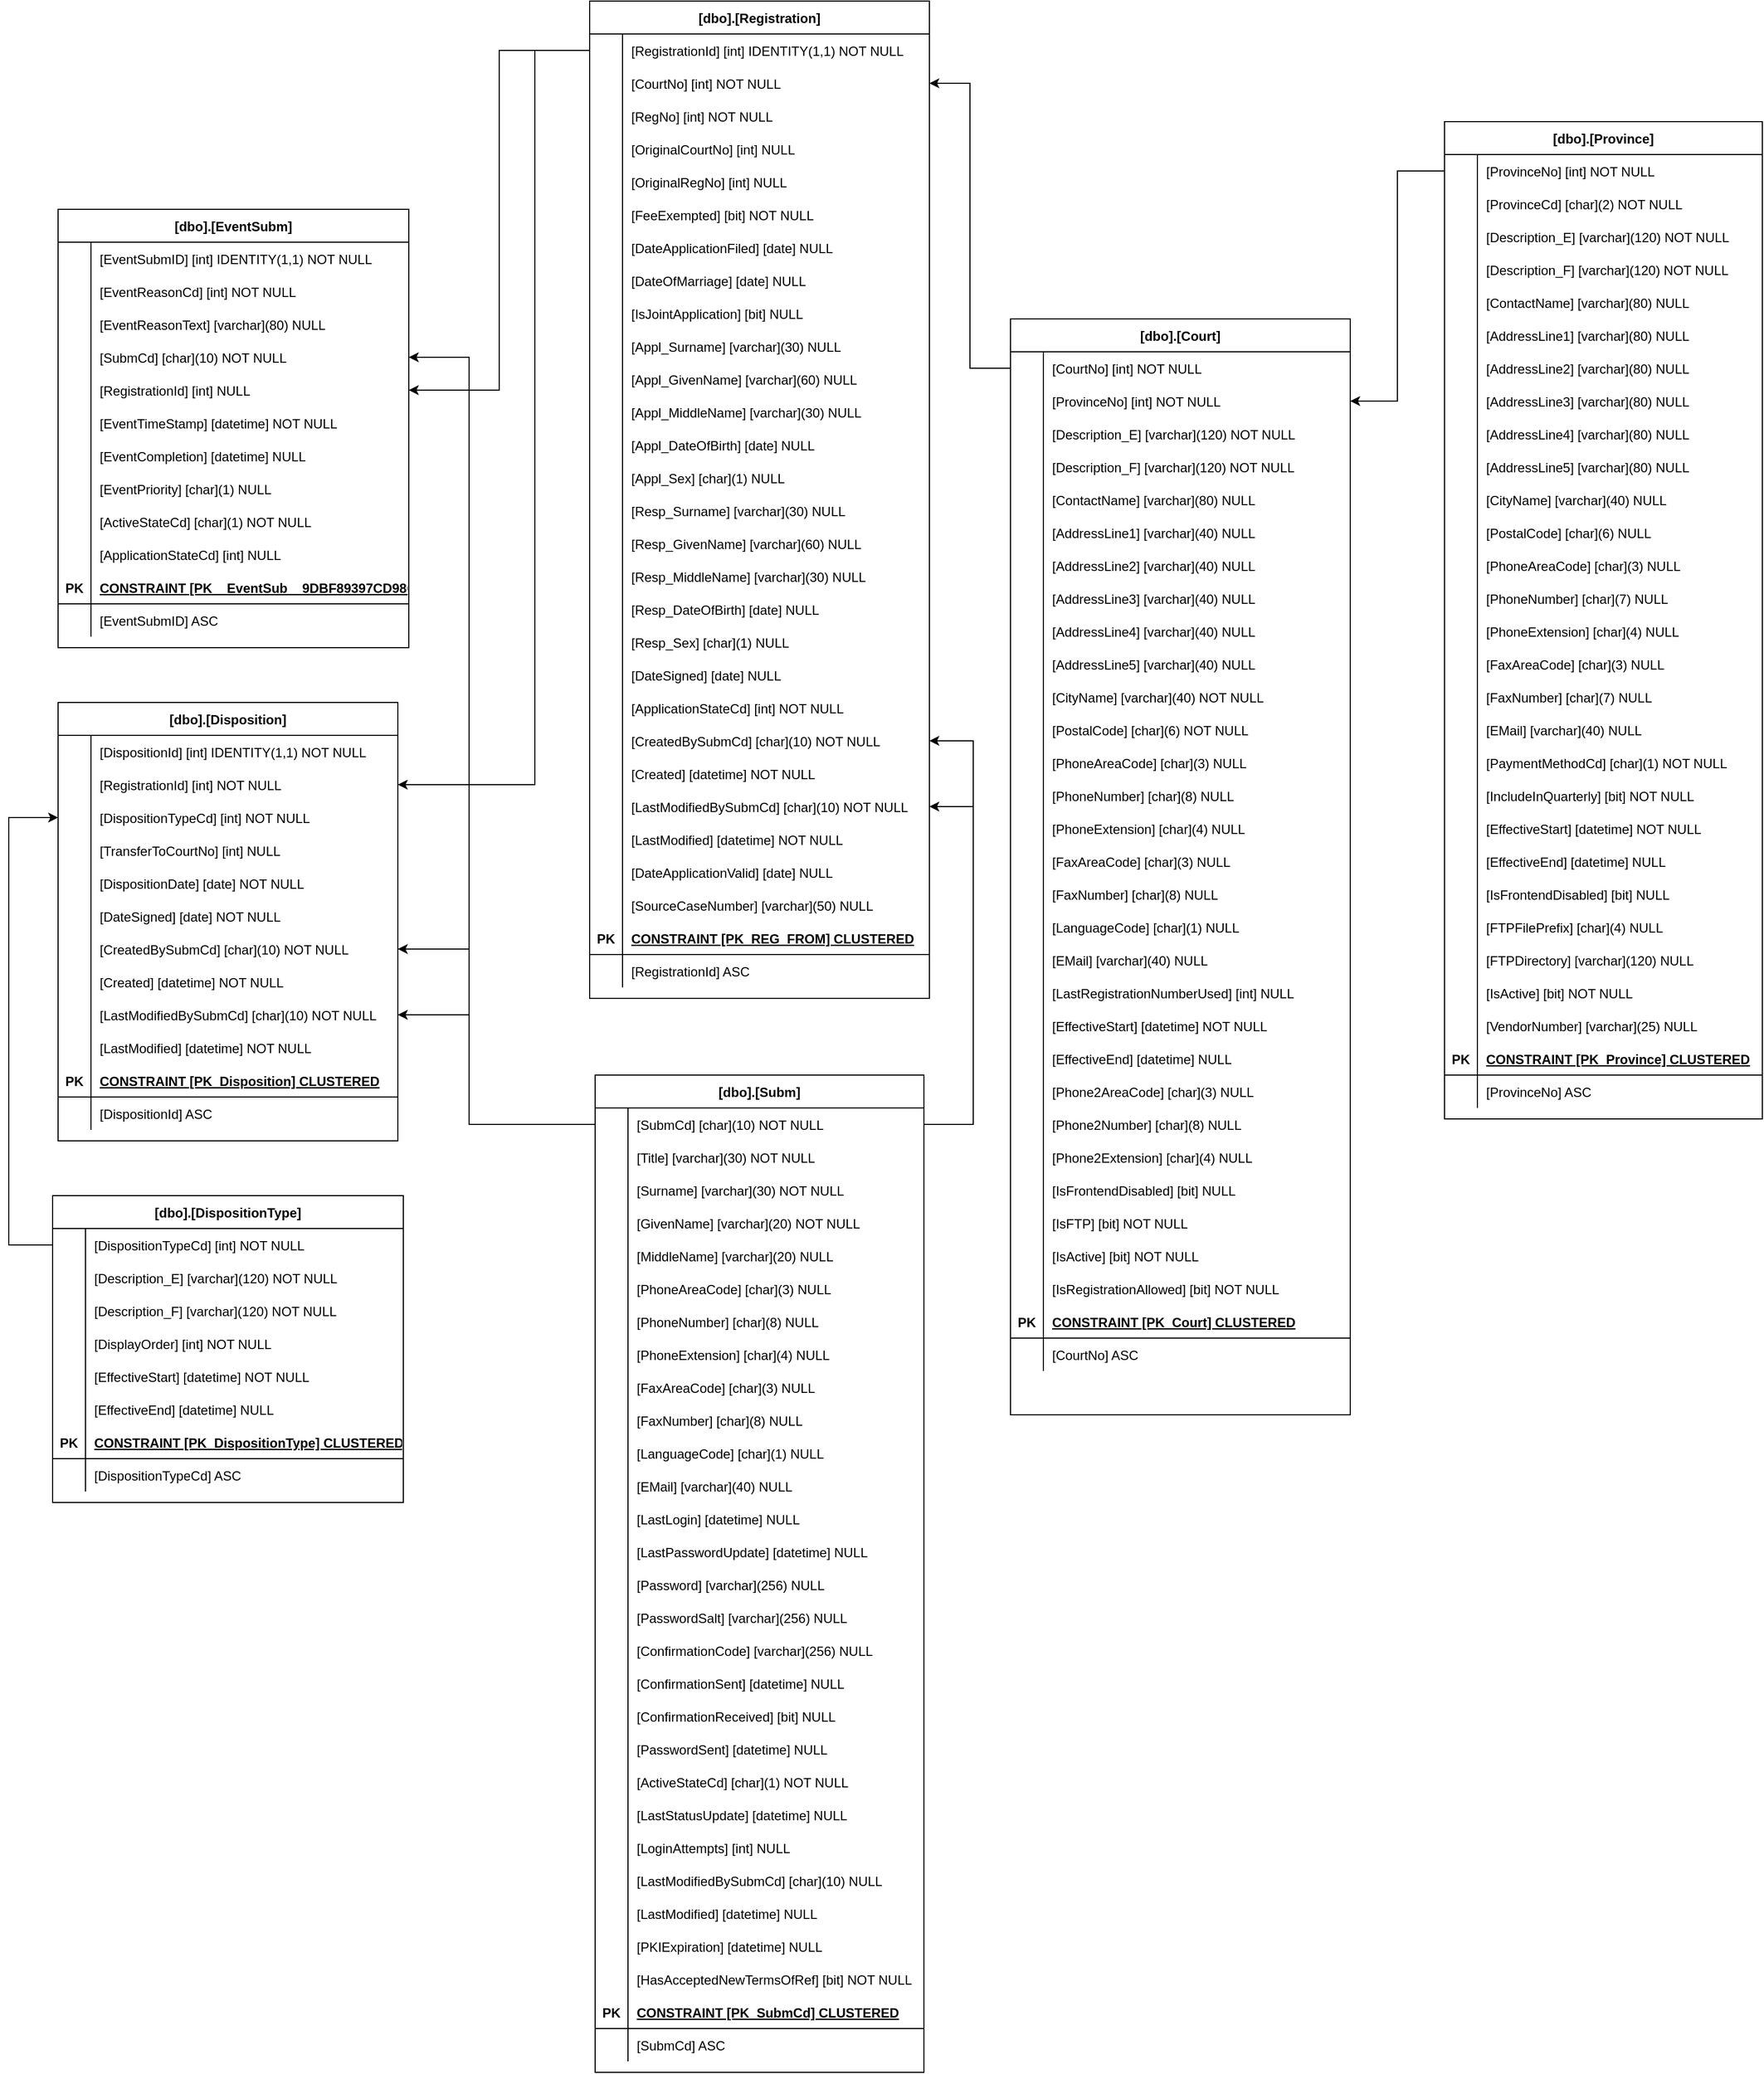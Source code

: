 <mxfile version="14.4.4" type="github">
  <diagram id="R2lEEEUBdFMjLlhIrx00" name="Page-1">
    <mxGraphModel dx="2931" dy="1641" grid="1" gridSize="10" guides="1" tooltips="1" connect="1" arrows="1" fold="1" page="1" pageScale="1" pageWidth="850" pageHeight="1100" math="0" shadow="0" extFonts="Permanent Marker^https://fonts.googleapis.com/css?family=Permanent+Marker">
      <root>
        <mxCell id="0" />
        <mxCell id="1" parent="0" />
        <mxCell id="-PqnpieTWziDfPvVV64C-30" value="[dbo].[Court]" style="shape=table;startSize=30;container=1;collapsible=1;childLayout=tableLayout;fixedRows=1;rowLines=0;fontStyle=1;align=center;resizeLast=1;" vertex="1" parent="1">
          <mxGeometry x="974" y="420" width="310" height="1000" as="geometry" />
        </mxCell>
        <mxCell id="-PqnpieTWziDfPvVV64C-31" value="" style="shape=partialRectangle;collapsible=0;dropTarget=0;pointerEvents=0;fillColor=none;points=[[0,0.5],[1,0.5]];portConstraint=eastwest;top=0;left=0;right=0;bottom=0;" vertex="1" parent="-PqnpieTWziDfPvVV64C-30">
          <mxGeometry y="30" width="310" height="30" as="geometry" />
        </mxCell>
        <mxCell id="-PqnpieTWziDfPvVV64C-32" value="" style="shape=partialRectangle;overflow=hidden;connectable=0;fillColor=none;top=0;left=0;bottom=0;right=0;" vertex="1" parent="-PqnpieTWziDfPvVV64C-31">
          <mxGeometry width="30" height="30" as="geometry" />
        </mxCell>
        <mxCell id="-PqnpieTWziDfPvVV64C-33" value="[CourtNo] [int] NOT NULL" style="shape=partialRectangle;overflow=hidden;connectable=0;fillColor=none;top=0;left=0;bottom=0;right=0;align=left;spacingLeft=6;" vertex="1" parent="-PqnpieTWziDfPvVV64C-31">
          <mxGeometry x="30" width="280" height="30" as="geometry" />
        </mxCell>
        <mxCell id="-PqnpieTWziDfPvVV64C-34" value="" style="shape=partialRectangle;collapsible=0;dropTarget=0;pointerEvents=0;fillColor=none;points=[[0,0.5],[1,0.5]];portConstraint=eastwest;top=0;left=0;right=0;bottom=0;" vertex="1" parent="-PqnpieTWziDfPvVV64C-30">
          <mxGeometry y="60" width="310" height="30" as="geometry" />
        </mxCell>
        <mxCell id="-PqnpieTWziDfPvVV64C-35" value="" style="shape=partialRectangle;overflow=hidden;connectable=0;fillColor=none;top=0;left=0;bottom=0;right=0;" vertex="1" parent="-PqnpieTWziDfPvVV64C-34">
          <mxGeometry width="30" height="30" as="geometry" />
        </mxCell>
        <mxCell id="-PqnpieTWziDfPvVV64C-36" value="[ProvinceNo] [int] NOT NULL" style="shape=partialRectangle;overflow=hidden;connectable=0;fillColor=none;top=0;left=0;bottom=0;right=0;align=left;spacingLeft=6;" vertex="1" parent="-PqnpieTWziDfPvVV64C-34">
          <mxGeometry x="30" width="280" height="30" as="geometry" />
        </mxCell>
        <mxCell id="-PqnpieTWziDfPvVV64C-37" value="" style="shape=partialRectangle;collapsible=0;dropTarget=0;pointerEvents=0;fillColor=none;points=[[0,0.5],[1,0.5]];portConstraint=eastwest;top=0;left=0;right=0;bottom=0;" vertex="1" parent="-PqnpieTWziDfPvVV64C-30">
          <mxGeometry y="90" width="310" height="30" as="geometry" />
        </mxCell>
        <mxCell id="-PqnpieTWziDfPvVV64C-38" value="" style="shape=partialRectangle;overflow=hidden;connectable=0;fillColor=none;top=0;left=0;bottom=0;right=0;" vertex="1" parent="-PqnpieTWziDfPvVV64C-37">
          <mxGeometry width="30" height="30" as="geometry" />
        </mxCell>
        <mxCell id="-PqnpieTWziDfPvVV64C-39" value="[Description_E] [varchar](120) NOT NULL" style="shape=partialRectangle;overflow=hidden;connectable=0;fillColor=none;top=0;left=0;bottom=0;right=0;align=left;spacingLeft=6;" vertex="1" parent="-PqnpieTWziDfPvVV64C-37">
          <mxGeometry x="30" width="280" height="30" as="geometry" />
        </mxCell>
        <mxCell id="-PqnpieTWziDfPvVV64C-40" value="" style="shape=partialRectangle;collapsible=0;dropTarget=0;pointerEvents=0;fillColor=none;points=[[0,0.5],[1,0.5]];portConstraint=eastwest;top=0;left=0;right=0;bottom=0;" vertex="1" parent="-PqnpieTWziDfPvVV64C-30">
          <mxGeometry y="120" width="310" height="30" as="geometry" />
        </mxCell>
        <mxCell id="-PqnpieTWziDfPvVV64C-41" value="" style="shape=partialRectangle;overflow=hidden;connectable=0;fillColor=none;top=0;left=0;bottom=0;right=0;" vertex="1" parent="-PqnpieTWziDfPvVV64C-40">
          <mxGeometry width="30" height="30" as="geometry" />
        </mxCell>
        <mxCell id="-PqnpieTWziDfPvVV64C-42" value="[Description_F] [varchar](120) NOT NULL" style="shape=partialRectangle;overflow=hidden;connectable=0;fillColor=none;top=0;left=0;bottom=0;right=0;align=left;spacingLeft=6;" vertex="1" parent="-PqnpieTWziDfPvVV64C-40">
          <mxGeometry x="30" width="280" height="30" as="geometry" />
        </mxCell>
        <mxCell id="-PqnpieTWziDfPvVV64C-43" value="" style="shape=partialRectangle;collapsible=0;dropTarget=0;pointerEvents=0;fillColor=none;points=[[0,0.5],[1,0.5]];portConstraint=eastwest;top=0;left=0;right=0;bottom=0;" vertex="1" parent="-PqnpieTWziDfPvVV64C-30">
          <mxGeometry y="150" width="310" height="30" as="geometry" />
        </mxCell>
        <mxCell id="-PqnpieTWziDfPvVV64C-44" value="" style="shape=partialRectangle;overflow=hidden;connectable=0;fillColor=none;top=0;left=0;bottom=0;right=0;" vertex="1" parent="-PqnpieTWziDfPvVV64C-43">
          <mxGeometry width="30" height="30" as="geometry" />
        </mxCell>
        <mxCell id="-PqnpieTWziDfPvVV64C-45" value="[ContactName] [varchar](80) NULL" style="shape=partialRectangle;overflow=hidden;connectable=0;fillColor=none;top=0;left=0;bottom=0;right=0;align=left;spacingLeft=6;" vertex="1" parent="-PqnpieTWziDfPvVV64C-43">
          <mxGeometry x="30" width="280" height="30" as="geometry" />
        </mxCell>
        <mxCell id="-PqnpieTWziDfPvVV64C-46" value="" style="shape=partialRectangle;collapsible=0;dropTarget=0;pointerEvents=0;fillColor=none;points=[[0,0.5],[1,0.5]];portConstraint=eastwest;top=0;left=0;right=0;bottom=0;" vertex="1" parent="-PqnpieTWziDfPvVV64C-30">
          <mxGeometry y="180" width="310" height="30" as="geometry" />
        </mxCell>
        <mxCell id="-PqnpieTWziDfPvVV64C-47" value="" style="shape=partialRectangle;overflow=hidden;connectable=0;fillColor=none;top=0;left=0;bottom=0;right=0;" vertex="1" parent="-PqnpieTWziDfPvVV64C-46">
          <mxGeometry width="30" height="30" as="geometry" />
        </mxCell>
        <mxCell id="-PqnpieTWziDfPvVV64C-48" value="[AddressLine1] [varchar](40) NULL" style="shape=partialRectangle;overflow=hidden;connectable=0;fillColor=none;top=0;left=0;bottom=0;right=0;align=left;spacingLeft=6;" vertex="1" parent="-PqnpieTWziDfPvVV64C-46">
          <mxGeometry x="30" width="280" height="30" as="geometry" />
        </mxCell>
        <mxCell id="-PqnpieTWziDfPvVV64C-49" value="" style="shape=partialRectangle;collapsible=0;dropTarget=0;pointerEvents=0;fillColor=none;points=[[0,0.5],[1,0.5]];portConstraint=eastwest;top=0;left=0;right=0;bottom=0;" vertex="1" parent="-PqnpieTWziDfPvVV64C-30">
          <mxGeometry y="210" width="310" height="30" as="geometry" />
        </mxCell>
        <mxCell id="-PqnpieTWziDfPvVV64C-50" value="" style="shape=partialRectangle;overflow=hidden;connectable=0;fillColor=none;top=0;left=0;bottom=0;right=0;" vertex="1" parent="-PqnpieTWziDfPvVV64C-49">
          <mxGeometry width="30" height="30" as="geometry" />
        </mxCell>
        <mxCell id="-PqnpieTWziDfPvVV64C-51" value="[AddressLine2] [varchar](40) NULL" style="shape=partialRectangle;overflow=hidden;connectable=0;fillColor=none;top=0;left=0;bottom=0;right=0;align=left;spacingLeft=6;" vertex="1" parent="-PqnpieTWziDfPvVV64C-49">
          <mxGeometry x="30" width="280" height="30" as="geometry" />
        </mxCell>
        <mxCell id="-PqnpieTWziDfPvVV64C-52" value="" style="shape=partialRectangle;collapsible=0;dropTarget=0;pointerEvents=0;fillColor=none;points=[[0,0.5],[1,0.5]];portConstraint=eastwest;top=0;left=0;right=0;bottom=0;" vertex="1" parent="-PqnpieTWziDfPvVV64C-30">
          <mxGeometry y="240" width="310" height="30" as="geometry" />
        </mxCell>
        <mxCell id="-PqnpieTWziDfPvVV64C-53" value="" style="shape=partialRectangle;overflow=hidden;connectable=0;fillColor=none;top=0;left=0;bottom=0;right=0;" vertex="1" parent="-PqnpieTWziDfPvVV64C-52">
          <mxGeometry width="30" height="30" as="geometry" />
        </mxCell>
        <mxCell id="-PqnpieTWziDfPvVV64C-54" value="[AddressLine3] [varchar](40) NULL" style="shape=partialRectangle;overflow=hidden;connectable=0;fillColor=none;top=0;left=0;bottom=0;right=0;align=left;spacingLeft=6;" vertex="1" parent="-PqnpieTWziDfPvVV64C-52">
          <mxGeometry x="30" width="280" height="30" as="geometry" />
        </mxCell>
        <mxCell id="-PqnpieTWziDfPvVV64C-55" value="" style="shape=partialRectangle;collapsible=0;dropTarget=0;pointerEvents=0;fillColor=none;points=[[0,0.5],[1,0.5]];portConstraint=eastwest;top=0;left=0;right=0;bottom=0;" vertex="1" parent="-PqnpieTWziDfPvVV64C-30">
          <mxGeometry y="270" width="310" height="30" as="geometry" />
        </mxCell>
        <mxCell id="-PqnpieTWziDfPvVV64C-56" value="" style="shape=partialRectangle;overflow=hidden;connectable=0;fillColor=none;top=0;left=0;bottom=0;right=0;" vertex="1" parent="-PqnpieTWziDfPvVV64C-55">
          <mxGeometry width="30" height="30" as="geometry" />
        </mxCell>
        <mxCell id="-PqnpieTWziDfPvVV64C-57" value="[AddressLine4] [varchar](40) NULL" style="shape=partialRectangle;overflow=hidden;connectable=0;fillColor=none;top=0;left=0;bottom=0;right=0;align=left;spacingLeft=6;" vertex="1" parent="-PqnpieTWziDfPvVV64C-55">
          <mxGeometry x="30" width="280" height="30" as="geometry" />
        </mxCell>
        <mxCell id="-PqnpieTWziDfPvVV64C-58" value="" style="shape=partialRectangle;collapsible=0;dropTarget=0;pointerEvents=0;fillColor=none;points=[[0,0.5],[1,0.5]];portConstraint=eastwest;top=0;left=0;right=0;bottom=0;" vertex="1" parent="-PqnpieTWziDfPvVV64C-30">
          <mxGeometry y="300" width="310" height="30" as="geometry" />
        </mxCell>
        <mxCell id="-PqnpieTWziDfPvVV64C-59" value="" style="shape=partialRectangle;overflow=hidden;connectable=0;fillColor=none;top=0;left=0;bottom=0;right=0;" vertex="1" parent="-PqnpieTWziDfPvVV64C-58">
          <mxGeometry width="30" height="30" as="geometry" />
        </mxCell>
        <mxCell id="-PqnpieTWziDfPvVV64C-60" value="[AddressLine5] [varchar](40) NULL" style="shape=partialRectangle;overflow=hidden;connectable=0;fillColor=none;top=0;left=0;bottom=0;right=0;align=left;spacingLeft=6;" vertex="1" parent="-PqnpieTWziDfPvVV64C-58">
          <mxGeometry x="30" width="280" height="30" as="geometry" />
        </mxCell>
        <mxCell id="-PqnpieTWziDfPvVV64C-61" value="" style="shape=partialRectangle;collapsible=0;dropTarget=0;pointerEvents=0;fillColor=none;points=[[0,0.5],[1,0.5]];portConstraint=eastwest;top=0;left=0;right=0;bottom=0;" vertex="1" parent="-PqnpieTWziDfPvVV64C-30">
          <mxGeometry y="330" width="310" height="30" as="geometry" />
        </mxCell>
        <mxCell id="-PqnpieTWziDfPvVV64C-62" value="" style="shape=partialRectangle;overflow=hidden;connectable=0;fillColor=none;top=0;left=0;bottom=0;right=0;" vertex="1" parent="-PqnpieTWziDfPvVV64C-61">
          <mxGeometry width="30" height="30" as="geometry" />
        </mxCell>
        <mxCell id="-PqnpieTWziDfPvVV64C-63" value="[CityName] [varchar](40) NOT NULL" style="shape=partialRectangle;overflow=hidden;connectable=0;fillColor=none;top=0;left=0;bottom=0;right=0;align=left;spacingLeft=6;" vertex="1" parent="-PqnpieTWziDfPvVV64C-61">
          <mxGeometry x="30" width="280" height="30" as="geometry" />
        </mxCell>
        <mxCell id="-PqnpieTWziDfPvVV64C-64" value="" style="shape=partialRectangle;collapsible=0;dropTarget=0;pointerEvents=0;fillColor=none;points=[[0,0.5],[1,0.5]];portConstraint=eastwest;top=0;left=0;right=0;bottom=0;" vertex="1" parent="-PqnpieTWziDfPvVV64C-30">
          <mxGeometry y="360" width="310" height="30" as="geometry" />
        </mxCell>
        <mxCell id="-PqnpieTWziDfPvVV64C-65" value="" style="shape=partialRectangle;overflow=hidden;connectable=0;fillColor=none;top=0;left=0;bottom=0;right=0;" vertex="1" parent="-PqnpieTWziDfPvVV64C-64">
          <mxGeometry width="30" height="30" as="geometry" />
        </mxCell>
        <mxCell id="-PqnpieTWziDfPvVV64C-66" value="[PostalCode] [char](6) NOT NULL" style="shape=partialRectangle;overflow=hidden;connectable=0;fillColor=none;top=0;left=0;bottom=0;right=0;align=left;spacingLeft=6;" vertex="1" parent="-PqnpieTWziDfPvVV64C-64">
          <mxGeometry x="30" width="280" height="30" as="geometry" />
        </mxCell>
        <mxCell id="-PqnpieTWziDfPvVV64C-67" value="" style="shape=partialRectangle;collapsible=0;dropTarget=0;pointerEvents=0;fillColor=none;points=[[0,0.5],[1,0.5]];portConstraint=eastwest;top=0;left=0;right=0;bottom=0;" vertex="1" parent="-PqnpieTWziDfPvVV64C-30">
          <mxGeometry y="390" width="310" height="30" as="geometry" />
        </mxCell>
        <mxCell id="-PqnpieTWziDfPvVV64C-68" value="" style="shape=partialRectangle;overflow=hidden;connectable=0;fillColor=none;top=0;left=0;bottom=0;right=0;" vertex="1" parent="-PqnpieTWziDfPvVV64C-67">
          <mxGeometry width="30" height="30" as="geometry" />
        </mxCell>
        <mxCell id="-PqnpieTWziDfPvVV64C-69" value="[PhoneAreaCode] [char](3) NULL" style="shape=partialRectangle;overflow=hidden;connectable=0;fillColor=none;top=0;left=0;bottom=0;right=0;align=left;spacingLeft=6;" vertex="1" parent="-PqnpieTWziDfPvVV64C-67">
          <mxGeometry x="30" width="280" height="30" as="geometry" />
        </mxCell>
        <mxCell id="-PqnpieTWziDfPvVV64C-70" value="" style="shape=partialRectangle;collapsible=0;dropTarget=0;pointerEvents=0;fillColor=none;points=[[0,0.5],[1,0.5]];portConstraint=eastwest;top=0;left=0;right=0;bottom=0;" vertex="1" parent="-PqnpieTWziDfPvVV64C-30">
          <mxGeometry y="420" width="310" height="30" as="geometry" />
        </mxCell>
        <mxCell id="-PqnpieTWziDfPvVV64C-71" value="" style="shape=partialRectangle;overflow=hidden;connectable=0;fillColor=none;top=0;left=0;bottom=0;right=0;" vertex="1" parent="-PqnpieTWziDfPvVV64C-70">
          <mxGeometry width="30" height="30" as="geometry" />
        </mxCell>
        <mxCell id="-PqnpieTWziDfPvVV64C-72" value="[PhoneNumber] [char](8) NULL" style="shape=partialRectangle;overflow=hidden;connectable=0;fillColor=none;top=0;left=0;bottom=0;right=0;align=left;spacingLeft=6;" vertex="1" parent="-PqnpieTWziDfPvVV64C-70">
          <mxGeometry x="30" width="280" height="30" as="geometry" />
        </mxCell>
        <mxCell id="-PqnpieTWziDfPvVV64C-73" value="" style="shape=partialRectangle;collapsible=0;dropTarget=0;pointerEvents=0;fillColor=none;points=[[0,0.5],[1,0.5]];portConstraint=eastwest;top=0;left=0;right=0;bottom=0;" vertex="1" parent="-PqnpieTWziDfPvVV64C-30">
          <mxGeometry y="450" width="310" height="30" as="geometry" />
        </mxCell>
        <mxCell id="-PqnpieTWziDfPvVV64C-74" value="" style="shape=partialRectangle;overflow=hidden;connectable=0;fillColor=none;top=0;left=0;bottom=0;right=0;" vertex="1" parent="-PqnpieTWziDfPvVV64C-73">
          <mxGeometry width="30" height="30" as="geometry" />
        </mxCell>
        <mxCell id="-PqnpieTWziDfPvVV64C-75" value="[PhoneExtension] [char](4) NULL" style="shape=partialRectangle;overflow=hidden;connectable=0;fillColor=none;top=0;left=0;bottom=0;right=0;align=left;spacingLeft=6;" vertex="1" parent="-PqnpieTWziDfPvVV64C-73">
          <mxGeometry x="30" width="280" height="30" as="geometry" />
        </mxCell>
        <mxCell id="-PqnpieTWziDfPvVV64C-76" value="" style="shape=partialRectangle;collapsible=0;dropTarget=0;pointerEvents=0;fillColor=none;points=[[0,0.5],[1,0.5]];portConstraint=eastwest;top=0;left=0;right=0;bottom=0;" vertex="1" parent="-PqnpieTWziDfPvVV64C-30">
          <mxGeometry y="480" width="310" height="30" as="geometry" />
        </mxCell>
        <mxCell id="-PqnpieTWziDfPvVV64C-77" value="" style="shape=partialRectangle;overflow=hidden;connectable=0;fillColor=none;top=0;left=0;bottom=0;right=0;" vertex="1" parent="-PqnpieTWziDfPvVV64C-76">
          <mxGeometry width="30" height="30" as="geometry" />
        </mxCell>
        <mxCell id="-PqnpieTWziDfPvVV64C-78" value="[FaxAreaCode] [char](3) NULL" style="shape=partialRectangle;overflow=hidden;connectable=0;fillColor=none;top=0;left=0;bottom=0;right=0;align=left;spacingLeft=6;" vertex="1" parent="-PqnpieTWziDfPvVV64C-76">
          <mxGeometry x="30" width="280" height="30" as="geometry" />
        </mxCell>
        <mxCell id="-PqnpieTWziDfPvVV64C-79" value="" style="shape=partialRectangle;collapsible=0;dropTarget=0;pointerEvents=0;fillColor=none;points=[[0,0.5],[1,0.5]];portConstraint=eastwest;top=0;left=0;right=0;bottom=0;" vertex="1" parent="-PqnpieTWziDfPvVV64C-30">
          <mxGeometry y="510" width="310" height="30" as="geometry" />
        </mxCell>
        <mxCell id="-PqnpieTWziDfPvVV64C-80" value="" style="shape=partialRectangle;overflow=hidden;connectable=0;fillColor=none;top=0;left=0;bottom=0;right=0;" vertex="1" parent="-PqnpieTWziDfPvVV64C-79">
          <mxGeometry width="30" height="30" as="geometry" />
        </mxCell>
        <mxCell id="-PqnpieTWziDfPvVV64C-81" value="[FaxNumber] [char](8) NULL" style="shape=partialRectangle;overflow=hidden;connectable=0;fillColor=none;top=0;left=0;bottom=0;right=0;align=left;spacingLeft=6;" vertex="1" parent="-PqnpieTWziDfPvVV64C-79">
          <mxGeometry x="30" width="280" height="30" as="geometry" />
        </mxCell>
        <mxCell id="-PqnpieTWziDfPvVV64C-82" value="" style="shape=partialRectangle;collapsible=0;dropTarget=0;pointerEvents=0;fillColor=none;points=[[0,0.5],[1,0.5]];portConstraint=eastwest;top=0;left=0;right=0;bottom=0;" vertex="1" parent="-PqnpieTWziDfPvVV64C-30">
          <mxGeometry y="540" width="310" height="30" as="geometry" />
        </mxCell>
        <mxCell id="-PqnpieTWziDfPvVV64C-83" value="" style="shape=partialRectangle;overflow=hidden;connectable=0;fillColor=none;top=0;left=0;bottom=0;right=0;" vertex="1" parent="-PqnpieTWziDfPvVV64C-82">
          <mxGeometry width="30" height="30" as="geometry" />
        </mxCell>
        <mxCell id="-PqnpieTWziDfPvVV64C-84" value="[LanguageCode] [char](1) NULL" style="shape=partialRectangle;overflow=hidden;connectable=0;fillColor=none;top=0;left=0;bottom=0;right=0;align=left;spacingLeft=6;" vertex="1" parent="-PqnpieTWziDfPvVV64C-82">
          <mxGeometry x="30" width="280" height="30" as="geometry" />
        </mxCell>
        <mxCell id="-PqnpieTWziDfPvVV64C-85" value="" style="shape=partialRectangle;collapsible=0;dropTarget=0;pointerEvents=0;fillColor=none;points=[[0,0.5],[1,0.5]];portConstraint=eastwest;top=0;left=0;right=0;bottom=0;" vertex="1" parent="-PqnpieTWziDfPvVV64C-30">
          <mxGeometry y="570" width="310" height="30" as="geometry" />
        </mxCell>
        <mxCell id="-PqnpieTWziDfPvVV64C-86" value="" style="shape=partialRectangle;overflow=hidden;connectable=0;fillColor=none;top=0;left=0;bottom=0;right=0;" vertex="1" parent="-PqnpieTWziDfPvVV64C-85">
          <mxGeometry width="30" height="30" as="geometry" />
        </mxCell>
        <mxCell id="-PqnpieTWziDfPvVV64C-87" value="[EMail] [varchar](40) NULL" style="shape=partialRectangle;overflow=hidden;connectable=0;fillColor=none;top=0;left=0;bottom=0;right=0;align=left;spacingLeft=6;" vertex="1" parent="-PqnpieTWziDfPvVV64C-85">
          <mxGeometry x="30" width="280" height="30" as="geometry" />
        </mxCell>
        <mxCell id="-PqnpieTWziDfPvVV64C-88" value="" style="shape=partialRectangle;collapsible=0;dropTarget=0;pointerEvents=0;fillColor=none;points=[[0,0.5],[1,0.5]];portConstraint=eastwest;top=0;left=0;right=0;bottom=0;" vertex="1" parent="-PqnpieTWziDfPvVV64C-30">
          <mxGeometry y="600" width="310" height="30" as="geometry" />
        </mxCell>
        <mxCell id="-PqnpieTWziDfPvVV64C-89" value="" style="shape=partialRectangle;overflow=hidden;connectable=0;fillColor=none;top=0;left=0;bottom=0;right=0;" vertex="1" parent="-PqnpieTWziDfPvVV64C-88">
          <mxGeometry width="30" height="30" as="geometry" />
        </mxCell>
        <mxCell id="-PqnpieTWziDfPvVV64C-90" value="[LastRegistrationNumberUsed] [int] NULL" style="shape=partialRectangle;overflow=hidden;connectable=0;fillColor=none;top=0;left=0;bottom=0;right=0;align=left;spacingLeft=6;" vertex="1" parent="-PqnpieTWziDfPvVV64C-88">
          <mxGeometry x="30" width="280" height="30" as="geometry" />
        </mxCell>
        <mxCell id="-PqnpieTWziDfPvVV64C-91" value="" style="shape=partialRectangle;collapsible=0;dropTarget=0;pointerEvents=0;fillColor=none;points=[[0,0.5],[1,0.5]];portConstraint=eastwest;top=0;left=0;right=0;bottom=0;" vertex="1" parent="-PqnpieTWziDfPvVV64C-30">
          <mxGeometry y="630" width="310" height="30" as="geometry" />
        </mxCell>
        <mxCell id="-PqnpieTWziDfPvVV64C-92" value="" style="shape=partialRectangle;overflow=hidden;connectable=0;fillColor=none;top=0;left=0;bottom=0;right=0;" vertex="1" parent="-PqnpieTWziDfPvVV64C-91">
          <mxGeometry width="30" height="30" as="geometry" />
        </mxCell>
        <mxCell id="-PqnpieTWziDfPvVV64C-93" value="[EffectiveStart] [datetime] NOT NULL" style="shape=partialRectangle;overflow=hidden;connectable=0;fillColor=none;top=0;left=0;bottom=0;right=0;align=left;spacingLeft=6;" vertex="1" parent="-PqnpieTWziDfPvVV64C-91">
          <mxGeometry x="30" width="280" height="30" as="geometry" />
        </mxCell>
        <mxCell id="-PqnpieTWziDfPvVV64C-94" value="" style="shape=partialRectangle;collapsible=0;dropTarget=0;pointerEvents=0;fillColor=none;points=[[0,0.5],[1,0.5]];portConstraint=eastwest;top=0;left=0;right=0;bottom=0;" vertex="1" parent="-PqnpieTWziDfPvVV64C-30">
          <mxGeometry y="660" width="310" height="30" as="geometry" />
        </mxCell>
        <mxCell id="-PqnpieTWziDfPvVV64C-95" value="" style="shape=partialRectangle;overflow=hidden;connectable=0;fillColor=none;top=0;left=0;bottom=0;right=0;" vertex="1" parent="-PqnpieTWziDfPvVV64C-94">
          <mxGeometry width="30" height="30" as="geometry" />
        </mxCell>
        <mxCell id="-PqnpieTWziDfPvVV64C-96" value="[EffectiveEnd] [datetime] NULL" style="shape=partialRectangle;overflow=hidden;connectable=0;fillColor=none;top=0;left=0;bottom=0;right=0;align=left;spacingLeft=6;" vertex="1" parent="-PqnpieTWziDfPvVV64C-94">
          <mxGeometry x="30" width="280" height="30" as="geometry" />
        </mxCell>
        <mxCell id="-PqnpieTWziDfPvVV64C-97" value="" style="shape=partialRectangle;collapsible=0;dropTarget=0;pointerEvents=0;fillColor=none;points=[[0,0.5],[1,0.5]];portConstraint=eastwest;top=0;left=0;right=0;bottom=0;" vertex="1" parent="-PqnpieTWziDfPvVV64C-30">
          <mxGeometry y="690" width="310" height="30" as="geometry" />
        </mxCell>
        <mxCell id="-PqnpieTWziDfPvVV64C-98" value="" style="shape=partialRectangle;overflow=hidden;connectable=0;fillColor=none;top=0;left=0;bottom=0;right=0;" vertex="1" parent="-PqnpieTWziDfPvVV64C-97">
          <mxGeometry width="30" height="30" as="geometry" />
        </mxCell>
        <mxCell id="-PqnpieTWziDfPvVV64C-99" value="[Phone2AreaCode] [char](3) NULL" style="shape=partialRectangle;overflow=hidden;connectable=0;fillColor=none;top=0;left=0;bottom=0;right=0;align=left;spacingLeft=6;" vertex="1" parent="-PqnpieTWziDfPvVV64C-97">
          <mxGeometry x="30" width="280" height="30" as="geometry" />
        </mxCell>
        <mxCell id="-PqnpieTWziDfPvVV64C-100" value="" style="shape=partialRectangle;collapsible=0;dropTarget=0;pointerEvents=0;fillColor=none;points=[[0,0.5],[1,0.5]];portConstraint=eastwest;top=0;left=0;right=0;bottom=0;" vertex="1" parent="-PqnpieTWziDfPvVV64C-30">
          <mxGeometry y="720" width="310" height="30" as="geometry" />
        </mxCell>
        <mxCell id="-PqnpieTWziDfPvVV64C-101" value="" style="shape=partialRectangle;overflow=hidden;connectable=0;fillColor=none;top=0;left=0;bottom=0;right=0;" vertex="1" parent="-PqnpieTWziDfPvVV64C-100">
          <mxGeometry width="30" height="30" as="geometry" />
        </mxCell>
        <mxCell id="-PqnpieTWziDfPvVV64C-102" value="[Phone2Number] [char](8) NULL" style="shape=partialRectangle;overflow=hidden;connectable=0;fillColor=none;top=0;left=0;bottom=0;right=0;align=left;spacingLeft=6;" vertex="1" parent="-PqnpieTWziDfPvVV64C-100">
          <mxGeometry x="30" width="280" height="30" as="geometry" />
        </mxCell>
        <mxCell id="-PqnpieTWziDfPvVV64C-103" value="" style="shape=partialRectangle;collapsible=0;dropTarget=0;pointerEvents=0;fillColor=none;points=[[0,0.5],[1,0.5]];portConstraint=eastwest;top=0;left=0;right=0;bottom=0;" vertex="1" parent="-PqnpieTWziDfPvVV64C-30">
          <mxGeometry y="750" width="310" height="30" as="geometry" />
        </mxCell>
        <mxCell id="-PqnpieTWziDfPvVV64C-104" value="" style="shape=partialRectangle;overflow=hidden;connectable=0;fillColor=none;top=0;left=0;bottom=0;right=0;" vertex="1" parent="-PqnpieTWziDfPvVV64C-103">
          <mxGeometry width="30" height="30" as="geometry" />
        </mxCell>
        <mxCell id="-PqnpieTWziDfPvVV64C-105" value="[Phone2Extension] [char](4) NULL" style="shape=partialRectangle;overflow=hidden;connectable=0;fillColor=none;top=0;left=0;bottom=0;right=0;align=left;spacingLeft=6;" vertex="1" parent="-PqnpieTWziDfPvVV64C-103">
          <mxGeometry x="30" width="280" height="30" as="geometry" />
        </mxCell>
        <mxCell id="-PqnpieTWziDfPvVV64C-106" value="" style="shape=partialRectangle;collapsible=0;dropTarget=0;pointerEvents=0;fillColor=none;points=[[0,0.5],[1,0.5]];portConstraint=eastwest;top=0;left=0;right=0;bottom=0;" vertex="1" parent="-PqnpieTWziDfPvVV64C-30">
          <mxGeometry y="780" width="310" height="30" as="geometry" />
        </mxCell>
        <mxCell id="-PqnpieTWziDfPvVV64C-107" value="" style="shape=partialRectangle;overflow=hidden;connectable=0;fillColor=none;top=0;left=0;bottom=0;right=0;" vertex="1" parent="-PqnpieTWziDfPvVV64C-106">
          <mxGeometry width="30" height="30" as="geometry" />
        </mxCell>
        <mxCell id="-PqnpieTWziDfPvVV64C-108" value="[IsFrontendDisabled] [bit] NULL" style="shape=partialRectangle;overflow=hidden;connectable=0;fillColor=none;top=0;left=0;bottom=0;right=0;align=left;spacingLeft=6;" vertex="1" parent="-PqnpieTWziDfPvVV64C-106">
          <mxGeometry x="30" width="280" height="30" as="geometry" />
        </mxCell>
        <mxCell id="-PqnpieTWziDfPvVV64C-109" value="" style="shape=partialRectangle;collapsible=0;dropTarget=0;pointerEvents=0;fillColor=none;points=[[0,0.5],[1,0.5]];portConstraint=eastwest;top=0;left=0;right=0;bottom=0;" vertex="1" parent="-PqnpieTWziDfPvVV64C-30">
          <mxGeometry y="810" width="310" height="30" as="geometry" />
        </mxCell>
        <mxCell id="-PqnpieTWziDfPvVV64C-110" value="" style="shape=partialRectangle;overflow=hidden;connectable=0;fillColor=none;top=0;left=0;bottom=0;right=0;" vertex="1" parent="-PqnpieTWziDfPvVV64C-109">
          <mxGeometry width="30" height="30" as="geometry" />
        </mxCell>
        <mxCell id="-PqnpieTWziDfPvVV64C-111" value="[IsFTP] [bit] NOT NULL" style="shape=partialRectangle;overflow=hidden;connectable=0;fillColor=none;top=0;left=0;bottom=0;right=0;align=left;spacingLeft=6;" vertex="1" parent="-PqnpieTWziDfPvVV64C-109">
          <mxGeometry x="30" width="280" height="30" as="geometry" />
        </mxCell>
        <mxCell id="-PqnpieTWziDfPvVV64C-112" value="" style="shape=partialRectangle;collapsible=0;dropTarget=0;pointerEvents=0;fillColor=none;points=[[0,0.5],[1,0.5]];portConstraint=eastwest;top=0;left=0;right=0;bottom=0;" vertex="1" parent="-PqnpieTWziDfPvVV64C-30">
          <mxGeometry y="840" width="310" height="30" as="geometry" />
        </mxCell>
        <mxCell id="-PqnpieTWziDfPvVV64C-113" value="" style="shape=partialRectangle;overflow=hidden;connectable=0;fillColor=none;top=0;left=0;bottom=0;right=0;" vertex="1" parent="-PqnpieTWziDfPvVV64C-112">
          <mxGeometry width="30" height="30" as="geometry" />
        </mxCell>
        <mxCell id="-PqnpieTWziDfPvVV64C-114" value="[IsActive] [bit] NOT NULL" style="shape=partialRectangle;overflow=hidden;connectable=0;fillColor=none;top=0;left=0;bottom=0;right=0;align=left;spacingLeft=6;" vertex="1" parent="-PqnpieTWziDfPvVV64C-112">
          <mxGeometry x="30" width="280" height="30" as="geometry" />
        </mxCell>
        <mxCell id="-PqnpieTWziDfPvVV64C-115" value="" style="shape=partialRectangle;collapsible=0;dropTarget=0;pointerEvents=0;fillColor=none;points=[[0,0.5],[1,0.5]];portConstraint=eastwest;top=0;left=0;right=0;bottom=0;" vertex="1" parent="-PqnpieTWziDfPvVV64C-30">
          <mxGeometry y="870" width="310" height="30" as="geometry" />
        </mxCell>
        <mxCell id="-PqnpieTWziDfPvVV64C-116" value="" style="shape=partialRectangle;overflow=hidden;connectable=0;fillColor=none;top=0;left=0;bottom=0;right=0;" vertex="1" parent="-PqnpieTWziDfPvVV64C-115">
          <mxGeometry width="30" height="30" as="geometry" />
        </mxCell>
        <mxCell id="-PqnpieTWziDfPvVV64C-117" value="[IsRegistrationAllowed] [bit] NOT NULL" style="shape=partialRectangle;overflow=hidden;connectable=0;fillColor=none;top=0;left=0;bottom=0;right=0;align=left;spacingLeft=6;" vertex="1" parent="-PqnpieTWziDfPvVV64C-115">
          <mxGeometry x="30" width="280" height="30" as="geometry" />
        </mxCell>
        <mxCell id="-PqnpieTWziDfPvVV64C-118" value="" style="shape=partialRectangle;collapsible=0;dropTarget=0;pointerEvents=0;fillColor=none;points=[[0,0.5],[1,0.5]];portConstraint=eastwest;top=0;left=0;right=0;bottom=1;" vertex="1" parent="-PqnpieTWziDfPvVV64C-30">
          <mxGeometry y="900" width="310" height="30" as="geometry" />
        </mxCell>
        <mxCell id="-PqnpieTWziDfPvVV64C-119" value="PK" style="shape=partialRectangle;overflow=hidden;connectable=0;fillColor=none;top=0;left=0;bottom=0;right=0;fontStyle=1;" vertex="1" parent="-PqnpieTWziDfPvVV64C-118">
          <mxGeometry width="30" height="30" as="geometry" />
        </mxCell>
        <mxCell id="-PqnpieTWziDfPvVV64C-120" value="CONSTRAINT [PK_Court]  CLUSTERED" style="shape=partialRectangle;overflow=hidden;connectable=0;fillColor=none;top=0;left=0;bottom=0;right=0;align=left;spacingLeft=6;fontStyle=5;" vertex="1" parent="-PqnpieTWziDfPvVV64C-118">
          <mxGeometry x="30" width="280" height="30" as="geometry" />
        </mxCell>
        <mxCell id="-PqnpieTWziDfPvVV64C-121" value="" style="shape=partialRectangle;collapsible=0;dropTarget=0;pointerEvents=0;fillColor=none;points=[[0,0.5],[1,0.5]];portConstraint=eastwest;top=0;left=0;right=0;bottom=0;" vertex="1" parent="-PqnpieTWziDfPvVV64C-30">
          <mxGeometry y="930" width="310" height="30" as="geometry" />
        </mxCell>
        <mxCell id="-PqnpieTWziDfPvVV64C-122" value="" style="shape=partialRectangle;overflow=hidden;connectable=0;fillColor=none;top=0;left=0;bottom=0;right=0;" vertex="1" parent="-PqnpieTWziDfPvVV64C-121">
          <mxGeometry width="30" height="30" as="geometry" />
        </mxCell>
        <mxCell id="-PqnpieTWziDfPvVV64C-123" value="[CourtNo] ASC" style="shape=partialRectangle;overflow=hidden;connectable=0;fillColor=none;top=0;left=0;bottom=0;right=0;align=left;spacingLeft=6;" vertex="1" parent="-PqnpieTWziDfPvVV64C-121">
          <mxGeometry x="30" width="280" height="30" as="geometry" />
        </mxCell>
        <mxCell id="-PqnpieTWziDfPvVV64C-124" value="[dbo].[Disposition]" style="shape=table;startSize=30;container=1;collapsible=1;childLayout=tableLayout;fixedRows=1;rowLines=0;fontStyle=1;align=center;resizeLast=1;" vertex="1" parent="1">
          <mxGeometry x="105" y="770" width="310" height="400" as="geometry" />
        </mxCell>
        <mxCell id="-PqnpieTWziDfPvVV64C-125" value="" style="shape=partialRectangle;collapsible=0;dropTarget=0;pointerEvents=0;fillColor=none;points=[[0,0.5],[1,0.5]];portConstraint=eastwest;top=0;left=0;right=0;bottom=0;" vertex="1" parent="-PqnpieTWziDfPvVV64C-124">
          <mxGeometry y="30" width="310" height="30" as="geometry" />
        </mxCell>
        <mxCell id="-PqnpieTWziDfPvVV64C-126" value="" style="shape=partialRectangle;overflow=hidden;connectable=0;fillColor=none;top=0;left=0;bottom=0;right=0;" vertex="1" parent="-PqnpieTWziDfPvVV64C-125">
          <mxGeometry width="30" height="30" as="geometry" />
        </mxCell>
        <mxCell id="-PqnpieTWziDfPvVV64C-127" value="[DispositionId] [int] IDENTITY(1,1) NOT NULL" style="shape=partialRectangle;overflow=hidden;connectable=0;fillColor=none;top=0;left=0;bottom=0;right=0;align=left;spacingLeft=6;" vertex="1" parent="-PqnpieTWziDfPvVV64C-125">
          <mxGeometry x="30" width="280" height="30" as="geometry" />
        </mxCell>
        <mxCell id="-PqnpieTWziDfPvVV64C-128" value="" style="shape=partialRectangle;collapsible=0;dropTarget=0;pointerEvents=0;fillColor=none;points=[[0,0.5],[1,0.5]];portConstraint=eastwest;top=0;left=0;right=0;bottom=0;" vertex="1" parent="-PqnpieTWziDfPvVV64C-124">
          <mxGeometry y="60" width="310" height="30" as="geometry" />
        </mxCell>
        <mxCell id="-PqnpieTWziDfPvVV64C-129" value="" style="shape=partialRectangle;overflow=hidden;connectable=0;fillColor=none;top=0;left=0;bottom=0;right=0;" vertex="1" parent="-PqnpieTWziDfPvVV64C-128">
          <mxGeometry width="30" height="30" as="geometry" />
        </mxCell>
        <mxCell id="-PqnpieTWziDfPvVV64C-130" value="[RegistrationId] [int] NOT NULL" style="shape=partialRectangle;overflow=hidden;connectable=0;fillColor=none;top=0;left=0;bottom=0;right=0;align=left;spacingLeft=6;" vertex="1" parent="-PqnpieTWziDfPvVV64C-128">
          <mxGeometry x="30" width="280" height="30" as="geometry" />
        </mxCell>
        <mxCell id="-PqnpieTWziDfPvVV64C-131" value="" style="shape=partialRectangle;collapsible=0;dropTarget=0;pointerEvents=0;fillColor=none;points=[[0,0.5],[1,0.5]];portConstraint=eastwest;top=0;left=0;right=0;bottom=0;" vertex="1" parent="-PqnpieTWziDfPvVV64C-124">
          <mxGeometry y="90" width="310" height="30" as="geometry" />
        </mxCell>
        <mxCell id="-PqnpieTWziDfPvVV64C-132" value="" style="shape=partialRectangle;overflow=hidden;connectable=0;fillColor=none;top=0;left=0;bottom=0;right=0;" vertex="1" parent="-PqnpieTWziDfPvVV64C-131">
          <mxGeometry width="30" height="30" as="geometry" />
        </mxCell>
        <mxCell id="-PqnpieTWziDfPvVV64C-133" value="[DispositionTypeCd] [int] NOT NULL" style="shape=partialRectangle;overflow=hidden;connectable=0;fillColor=none;top=0;left=0;bottom=0;right=0;align=left;spacingLeft=6;" vertex="1" parent="-PqnpieTWziDfPvVV64C-131">
          <mxGeometry x="30" width="280" height="30" as="geometry" />
        </mxCell>
        <mxCell id="-PqnpieTWziDfPvVV64C-134" value="" style="shape=partialRectangle;collapsible=0;dropTarget=0;pointerEvents=0;fillColor=none;points=[[0,0.5],[1,0.5]];portConstraint=eastwest;top=0;left=0;right=0;bottom=0;" vertex="1" parent="-PqnpieTWziDfPvVV64C-124">
          <mxGeometry y="120" width="310" height="30" as="geometry" />
        </mxCell>
        <mxCell id="-PqnpieTWziDfPvVV64C-135" value="" style="shape=partialRectangle;overflow=hidden;connectable=0;fillColor=none;top=0;left=0;bottom=0;right=0;" vertex="1" parent="-PqnpieTWziDfPvVV64C-134">
          <mxGeometry width="30" height="30" as="geometry" />
        </mxCell>
        <mxCell id="-PqnpieTWziDfPvVV64C-136" value="[TransferToCourtNo] [int] NULL" style="shape=partialRectangle;overflow=hidden;connectable=0;fillColor=none;top=0;left=0;bottom=0;right=0;align=left;spacingLeft=6;" vertex="1" parent="-PqnpieTWziDfPvVV64C-134">
          <mxGeometry x="30" width="280" height="30" as="geometry" />
        </mxCell>
        <mxCell id="-PqnpieTWziDfPvVV64C-137" value="" style="shape=partialRectangle;collapsible=0;dropTarget=0;pointerEvents=0;fillColor=none;points=[[0,0.5],[1,0.5]];portConstraint=eastwest;top=0;left=0;right=0;bottom=0;" vertex="1" parent="-PqnpieTWziDfPvVV64C-124">
          <mxGeometry y="150" width="310" height="30" as="geometry" />
        </mxCell>
        <mxCell id="-PqnpieTWziDfPvVV64C-138" value="" style="shape=partialRectangle;overflow=hidden;connectable=0;fillColor=none;top=0;left=0;bottom=0;right=0;" vertex="1" parent="-PqnpieTWziDfPvVV64C-137">
          <mxGeometry width="30" height="30" as="geometry" />
        </mxCell>
        <mxCell id="-PqnpieTWziDfPvVV64C-139" value="[DispositionDate] [date] NOT NULL" style="shape=partialRectangle;overflow=hidden;connectable=0;fillColor=none;top=0;left=0;bottom=0;right=0;align=left;spacingLeft=6;" vertex="1" parent="-PqnpieTWziDfPvVV64C-137">
          <mxGeometry x="30" width="280" height="30" as="geometry" />
        </mxCell>
        <mxCell id="-PqnpieTWziDfPvVV64C-140" value="" style="shape=partialRectangle;collapsible=0;dropTarget=0;pointerEvents=0;fillColor=none;points=[[0,0.5],[1,0.5]];portConstraint=eastwest;top=0;left=0;right=0;bottom=0;" vertex="1" parent="-PqnpieTWziDfPvVV64C-124">
          <mxGeometry y="180" width="310" height="30" as="geometry" />
        </mxCell>
        <mxCell id="-PqnpieTWziDfPvVV64C-141" value="" style="shape=partialRectangle;overflow=hidden;connectable=0;fillColor=none;top=0;left=0;bottom=0;right=0;" vertex="1" parent="-PqnpieTWziDfPvVV64C-140">
          <mxGeometry width="30" height="30" as="geometry" />
        </mxCell>
        <mxCell id="-PqnpieTWziDfPvVV64C-142" value="[DateSigned] [date] NOT NULL" style="shape=partialRectangle;overflow=hidden;connectable=0;fillColor=none;top=0;left=0;bottom=0;right=0;align=left;spacingLeft=6;" vertex="1" parent="-PqnpieTWziDfPvVV64C-140">
          <mxGeometry x="30" width="280" height="30" as="geometry" />
        </mxCell>
        <mxCell id="-PqnpieTWziDfPvVV64C-143" value="" style="shape=partialRectangle;collapsible=0;dropTarget=0;pointerEvents=0;fillColor=none;points=[[0,0.5],[1,0.5]];portConstraint=eastwest;top=0;left=0;right=0;bottom=0;" vertex="1" parent="-PqnpieTWziDfPvVV64C-124">
          <mxGeometry y="210" width="310" height="30" as="geometry" />
        </mxCell>
        <mxCell id="-PqnpieTWziDfPvVV64C-144" value="" style="shape=partialRectangle;overflow=hidden;connectable=0;fillColor=none;top=0;left=0;bottom=0;right=0;" vertex="1" parent="-PqnpieTWziDfPvVV64C-143">
          <mxGeometry width="30" height="30" as="geometry" />
        </mxCell>
        <mxCell id="-PqnpieTWziDfPvVV64C-145" value="[CreatedBySubmCd] [char](10) NOT NULL" style="shape=partialRectangle;overflow=hidden;connectable=0;fillColor=none;top=0;left=0;bottom=0;right=0;align=left;spacingLeft=6;" vertex="1" parent="-PqnpieTWziDfPvVV64C-143">
          <mxGeometry x="30" width="280" height="30" as="geometry" />
        </mxCell>
        <mxCell id="-PqnpieTWziDfPvVV64C-146" value="" style="shape=partialRectangle;collapsible=0;dropTarget=0;pointerEvents=0;fillColor=none;points=[[0,0.5],[1,0.5]];portConstraint=eastwest;top=0;left=0;right=0;bottom=0;" vertex="1" parent="-PqnpieTWziDfPvVV64C-124">
          <mxGeometry y="240" width="310" height="30" as="geometry" />
        </mxCell>
        <mxCell id="-PqnpieTWziDfPvVV64C-147" value="" style="shape=partialRectangle;overflow=hidden;connectable=0;fillColor=none;top=0;left=0;bottom=0;right=0;" vertex="1" parent="-PqnpieTWziDfPvVV64C-146">
          <mxGeometry width="30" height="30" as="geometry" />
        </mxCell>
        <mxCell id="-PqnpieTWziDfPvVV64C-148" value="[Created] [datetime] NOT NULL" style="shape=partialRectangle;overflow=hidden;connectable=0;fillColor=none;top=0;left=0;bottom=0;right=0;align=left;spacingLeft=6;" vertex="1" parent="-PqnpieTWziDfPvVV64C-146">
          <mxGeometry x="30" width="280" height="30" as="geometry" />
        </mxCell>
        <mxCell id="-PqnpieTWziDfPvVV64C-149" value="" style="shape=partialRectangle;collapsible=0;dropTarget=0;pointerEvents=0;fillColor=none;points=[[0,0.5],[1,0.5]];portConstraint=eastwest;top=0;left=0;right=0;bottom=0;" vertex="1" parent="-PqnpieTWziDfPvVV64C-124">
          <mxGeometry y="270" width="310" height="30" as="geometry" />
        </mxCell>
        <mxCell id="-PqnpieTWziDfPvVV64C-150" value="" style="shape=partialRectangle;overflow=hidden;connectable=0;fillColor=none;top=0;left=0;bottom=0;right=0;" vertex="1" parent="-PqnpieTWziDfPvVV64C-149">
          <mxGeometry width="30" height="30" as="geometry" />
        </mxCell>
        <mxCell id="-PqnpieTWziDfPvVV64C-151" value="[LastModifiedBySubmCd] [char](10) NOT NULL" style="shape=partialRectangle;overflow=hidden;connectable=0;fillColor=none;top=0;left=0;bottom=0;right=0;align=left;spacingLeft=6;" vertex="1" parent="-PqnpieTWziDfPvVV64C-149">
          <mxGeometry x="30" width="280" height="30" as="geometry" />
        </mxCell>
        <mxCell id="-PqnpieTWziDfPvVV64C-152" value="" style="shape=partialRectangle;collapsible=0;dropTarget=0;pointerEvents=0;fillColor=none;points=[[0,0.5],[1,0.5]];portConstraint=eastwest;top=0;left=0;right=0;bottom=0;" vertex="1" parent="-PqnpieTWziDfPvVV64C-124">
          <mxGeometry y="300" width="310" height="30" as="geometry" />
        </mxCell>
        <mxCell id="-PqnpieTWziDfPvVV64C-153" value="" style="shape=partialRectangle;overflow=hidden;connectable=0;fillColor=none;top=0;left=0;bottom=0;right=0;" vertex="1" parent="-PqnpieTWziDfPvVV64C-152">
          <mxGeometry width="30" height="30" as="geometry" />
        </mxCell>
        <mxCell id="-PqnpieTWziDfPvVV64C-154" value="[LastModified] [datetime] NOT NULL" style="shape=partialRectangle;overflow=hidden;connectable=0;fillColor=none;top=0;left=0;bottom=0;right=0;align=left;spacingLeft=6;" vertex="1" parent="-PqnpieTWziDfPvVV64C-152">
          <mxGeometry x="30" width="280" height="30" as="geometry" />
        </mxCell>
        <mxCell id="-PqnpieTWziDfPvVV64C-155" value="" style="shape=partialRectangle;collapsible=0;dropTarget=0;pointerEvents=0;fillColor=none;points=[[0,0.5],[1,0.5]];portConstraint=eastwest;top=0;left=0;right=0;bottom=1;" vertex="1" parent="-PqnpieTWziDfPvVV64C-124">
          <mxGeometry y="330" width="310" height="30" as="geometry" />
        </mxCell>
        <mxCell id="-PqnpieTWziDfPvVV64C-156" value="PK" style="shape=partialRectangle;overflow=hidden;connectable=0;fillColor=none;top=0;left=0;bottom=0;right=0;fontStyle=1;" vertex="1" parent="-PqnpieTWziDfPvVV64C-155">
          <mxGeometry width="30" height="30" as="geometry" />
        </mxCell>
        <mxCell id="-PqnpieTWziDfPvVV64C-157" value="CONSTRAINT [PK_Disposition]  CLUSTERED" style="shape=partialRectangle;overflow=hidden;connectable=0;fillColor=none;top=0;left=0;bottom=0;right=0;align=left;spacingLeft=6;fontStyle=5;" vertex="1" parent="-PqnpieTWziDfPvVV64C-155">
          <mxGeometry x="30" width="280" height="30" as="geometry" />
        </mxCell>
        <mxCell id="-PqnpieTWziDfPvVV64C-158" value="" style="shape=partialRectangle;collapsible=0;dropTarget=0;pointerEvents=0;fillColor=none;points=[[0,0.5],[1,0.5]];portConstraint=eastwest;top=0;left=0;right=0;bottom=0;" vertex="1" parent="-PqnpieTWziDfPvVV64C-124">
          <mxGeometry y="360" width="310" height="30" as="geometry" />
        </mxCell>
        <mxCell id="-PqnpieTWziDfPvVV64C-159" value="" style="shape=partialRectangle;overflow=hidden;connectable=0;fillColor=none;top=0;left=0;bottom=0;right=0;" vertex="1" parent="-PqnpieTWziDfPvVV64C-158">
          <mxGeometry width="30" height="30" as="geometry" />
        </mxCell>
        <mxCell id="-PqnpieTWziDfPvVV64C-160" value="[DispositionId] ASC" style="shape=partialRectangle;overflow=hidden;connectable=0;fillColor=none;top=0;left=0;bottom=0;right=0;align=left;spacingLeft=6;" vertex="1" parent="-PqnpieTWziDfPvVV64C-158">
          <mxGeometry x="30" width="280" height="30" as="geometry" />
        </mxCell>
        <mxCell id="-PqnpieTWziDfPvVV64C-174" value="[dbo].[DispositionType]" style="shape=table;startSize=30;container=1;collapsible=1;childLayout=tableLayout;fixedRows=1;rowLines=0;fontStyle=1;align=center;resizeLast=1;" vertex="1" parent="1">
          <mxGeometry x="100" y="1220" width="320" height="280" as="geometry" />
        </mxCell>
        <mxCell id="-PqnpieTWziDfPvVV64C-175" value="" style="shape=partialRectangle;collapsible=0;dropTarget=0;pointerEvents=0;fillColor=none;points=[[0,0.5],[1,0.5]];portConstraint=eastwest;top=0;left=0;right=0;bottom=0;" vertex="1" parent="-PqnpieTWziDfPvVV64C-174">
          <mxGeometry y="30" width="320" height="30" as="geometry" />
        </mxCell>
        <mxCell id="-PqnpieTWziDfPvVV64C-176" value="" style="shape=partialRectangle;overflow=hidden;connectable=0;fillColor=none;top=0;left=0;bottom=0;right=0;" vertex="1" parent="-PqnpieTWziDfPvVV64C-175">
          <mxGeometry width="30" height="30" as="geometry" />
        </mxCell>
        <mxCell id="-PqnpieTWziDfPvVV64C-177" value="[DispositionTypeCd] [int] NOT NULL" style="shape=partialRectangle;overflow=hidden;connectable=0;fillColor=none;top=0;left=0;bottom=0;right=0;align=left;spacingLeft=6;" vertex="1" parent="-PqnpieTWziDfPvVV64C-175">
          <mxGeometry x="30" width="290" height="30" as="geometry" />
        </mxCell>
        <mxCell id="-PqnpieTWziDfPvVV64C-178" value="" style="shape=partialRectangle;collapsible=0;dropTarget=0;pointerEvents=0;fillColor=none;points=[[0,0.5],[1,0.5]];portConstraint=eastwest;top=0;left=0;right=0;bottom=0;" vertex="1" parent="-PqnpieTWziDfPvVV64C-174">
          <mxGeometry y="60" width="320" height="30" as="geometry" />
        </mxCell>
        <mxCell id="-PqnpieTWziDfPvVV64C-179" value="" style="shape=partialRectangle;overflow=hidden;connectable=0;fillColor=none;top=0;left=0;bottom=0;right=0;" vertex="1" parent="-PqnpieTWziDfPvVV64C-178">
          <mxGeometry width="30" height="30" as="geometry" />
        </mxCell>
        <mxCell id="-PqnpieTWziDfPvVV64C-180" value="[Description_E] [varchar](120) NOT NULL" style="shape=partialRectangle;overflow=hidden;connectable=0;fillColor=none;top=0;left=0;bottom=0;right=0;align=left;spacingLeft=6;" vertex="1" parent="-PqnpieTWziDfPvVV64C-178">
          <mxGeometry x="30" width="290" height="30" as="geometry" />
        </mxCell>
        <mxCell id="-PqnpieTWziDfPvVV64C-181" value="" style="shape=partialRectangle;collapsible=0;dropTarget=0;pointerEvents=0;fillColor=none;points=[[0,0.5],[1,0.5]];portConstraint=eastwest;top=0;left=0;right=0;bottom=0;" vertex="1" parent="-PqnpieTWziDfPvVV64C-174">
          <mxGeometry y="90" width="320" height="30" as="geometry" />
        </mxCell>
        <mxCell id="-PqnpieTWziDfPvVV64C-182" value="" style="shape=partialRectangle;overflow=hidden;connectable=0;fillColor=none;top=0;left=0;bottom=0;right=0;" vertex="1" parent="-PqnpieTWziDfPvVV64C-181">
          <mxGeometry width="30" height="30" as="geometry" />
        </mxCell>
        <mxCell id="-PqnpieTWziDfPvVV64C-183" value="[Description_F] [varchar](120) NOT NULL" style="shape=partialRectangle;overflow=hidden;connectable=0;fillColor=none;top=0;left=0;bottom=0;right=0;align=left;spacingLeft=6;" vertex="1" parent="-PqnpieTWziDfPvVV64C-181">
          <mxGeometry x="30" width="290" height="30" as="geometry" />
        </mxCell>
        <mxCell id="-PqnpieTWziDfPvVV64C-184" value="" style="shape=partialRectangle;collapsible=0;dropTarget=0;pointerEvents=0;fillColor=none;points=[[0,0.5],[1,0.5]];portConstraint=eastwest;top=0;left=0;right=0;bottom=0;" vertex="1" parent="-PqnpieTWziDfPvVV64C-174">
          <mxGeometry y="120" width="320" height="30" as="geometry" />
        </mxCell>
        <mxCell id="-PqnpieTWziDfPvVV64C-185" value="" style="shape=partialRectangle;overflow=hidden;connectable=0;fillColor=none;top=0;left=0;bottom=0;right=0;" vertex="1" parent="-PqnpieTWziDfPvVV64C-184">
          <mxGeometry width="30" height="30" as="geometry" />
        </mxCell>
        <mxCell id="-PqnpieTWziDfPvVV64C-186" value="[DisplayOrder] [int] NOT NULL" style="shape=partialRectangle;overflow=hidden;connectable=0;fillColor=none;top=0;left=0;bottom=0;right=0;align=left;spacingLeft=6;" vertex="1" parent="-PqnpieTWziDfPvVV64C-184">
          <mxGeometry x="30" width="290" height="30" as="geometry" />
        </mxCell>
        <mxCell id="-PqnpieTWziDfPvVV64C-187" value="" style="shape=partialRectangle;collapsible=0;dropTarget=0;pointerEvents=0;fillColor=none;points=[[0,0.5],[1,0.5]];portConstraint=eastwest;top=0;left=0;right=0;bottom=0;" vertex="1" parent="-PqnpieTWziDfPvVV64C-174">
          <mxGeometry y="150" width="320" height="30" as="geometry" />
        </mxCell>
        <mxCell id="-PqnpieTWziDfPvVV64C-188" value="" style="shape=partialRectangle;overflow=hidden;connectable=0;fillColor=none;top=0;left=0;bottom=0;right=0;" vertex="1" parent="-PqnpieTWziDfPvVV64C-187">
          <mxGeometry width="30" height="30" as="geometry" />
        </mxCell>
        <mxCell id="-PqnpieTWziDfPvVV64C-189" value="[EffectiveStart] [datetime] NOT NULL" style="shape=partialRectangle;overflow=hidden;connectable=0;fillColor=none;top=0;left=0;bottom=0;right=0;align=left;spacingLeft=6;" vertex="1" parent="-PqnpieTWziDfPvVV64C-187">
          <mxGeometry x="30" width="290" height="30" as="geometry" />
        </mxCell>
        <mxCell id="-PqnpieTWziDfPvVV64C-190" value="" style="shape=partialRectangle;collapsible=0;dropTarget=0;pointerEvents=0;fillColor=none;points=[[0,0.5],[1,0.5]];portConstraint=eastwest;top=0;left=0;right=0;bottom=0;" vertex="1" parent="-PqnpieTWziDfPvVV64C-174">
          <mxGeometry y="180" width="320" height="30" as="geometry" />
        </mxCell>
        <mxCell id="-PqnpieTWziDfPvVV64C-191" value="" style="shape=partialRectangle;overflow=hidden;connectable=0;fillColor=none;top=0;left=0;bottom=0;right=0;" vertex="1" parent="-PqnpieTWziDfPvVV64C-190">
          <mxGeometry width="30" height="30" as="geometry" />
        </mxCell>
        <mxCell id="-PqnpieTWziDfPvVV64C-192" value="[EffectiveEnd] [datetime] NULL" style="shape=partialRectangle;overflow=hidden;connectable=0;fillColor=none;top=0;left=0;bottom=0;right=0;align=left;spacingLeft=6;" vertex="1" parent="-PqnpieTWziDfPvVV64C-190">
          <mxGeometry x="30" width="290" height="30" as="geometry" />
        </mxCell>
        <mxCell id="-PqnpieTWziDfPvVV64C-193" value="" style="shape=partialRectangle;collapsible=0;dropTarget=0;pointerEvents=0;fillColor=none;points=[[0,0.5],[1,0.5]];portConstraint=eastwest;top=0;left=0;right=0;bottom=1;" vertex="1" parent="-PqnpieTWziDfPvVV64C-174">
          <mxGeometry y="210" width="320" height="30" as="geometry" />
        </mxCell>
        <mxCell id="-PqnpieTWziDfPvVV64C-194" value="PK" style="shape=partialRectangle;overflow=hidden;connectable=0;fillColor=none;top=0;left=0;bottom=0;right=0;fontStyle=1;" vertex="1" parent="-PqnpieTWziDfPvVV64C-193">
          <mxGeometry width="30" height="30" as="geometry" />
        </mxCell>
        <mxCell id="-PqnpieTWziDfPvVV64C-195" value="CONSTRAINT [PK_DispositionType]  CLUSTERED" style="shape=partialRectangle;overflow=hidden;connectable=0;fillColor=none;top=0;left=0;bottom=0;right=0;align=left;spacingLeft=6;fontStyle=5;" vertex="1" parent="-PqnpieTWziDfPvVV64C-193">
          <mxGeometry x="30" width="290" height="30" as="geometry" />
        </mxCell>
        <mxCell id="-PqnpieTWziDfPvVV64C-196" value="" style="shape=partialRectangle;collapsible=0;dropTarget=0;pointerEvents=0;fillColor=none;points=[[0,0.5],[1,0.5]];portConstraint=eastwest;top=0;left=0;right=0;bottom=0;" vertex="1" parent="-PqnpieTWziDfPvVV64C-174">
          <mxGeometry y="240" width="320" height="30" as="geometry" />
        </mxCell>
        <mxCell id="-PqnpieTWziDfPvVV64C-197" value="" style="shape=partialRectangle;overflow=hidden;connectable=0;fillColor=none;top=0;left=0;bottom=0;right=0;" vertex="1" parent="-PqnpieTWziDfPvVV64C-196">
          <mxGeometry width="30" height="30" as="geometry" />
        </mxCell>
        <mxCell id="-PqnpieTWziDfPvVV64C-198" value="[DispositionTypeCd] ASC" style="shape=partialRectangle;overflow=hidden;connectable=0;fillColor=none;top=0;left=0;bottom=0;right=0;align=left;spacingLeft=6;" vertex="1" parent="-PqnpieTWziDfPvVV64C-196">
          <mxGeometry x="30" width="290" height="30" as="geometry" />
        </mxCell>
        <mxCell id="-PqnpieTWziDfPvVV64C-199" value="[dbo].[EventSubm]" style="shape=table;startSize=30;container=1;collapsible=1;childLayout=tableLayout;fixedRows=1;rowLines=0;fontStyle=1;align=center;resizeLast=1;" vertex="1" parent="1">
          <mxGeometry x="105" y="320" width="320" height="400" as="geometry" />
        </mxCell>
        <mxCell id="-PqnpieTWziDfPvVV64C-200" value="" style="shape=partialRectangle;collapsible=0;dropTarget=0;pointerEvents=0;fillColor=none;points=[[0,0.5],[1,0.5]];portConstraint=eastwest;top=0;left=0;right=0;bottom=0;" vertex="1" parent="-PqnpieTWziDfPvVV64C-199">
          <mxGeometry y="30" width="320" height="30" as="geometry" />
        </mxCell>
        <mxCell id="-PqnpieTWziDfPvVV64C-201" value="" style="shape=partialRectangle;overflow=hidden;connectable=0;fillColor=none;top=0;left=0;bottom=0;right=0;" vertex="1" parent="-PqnpieTWziDfPvVV64C-200">
          <mxGeometry width="30" height="30" as="geometry" />
        </mxCell>
        <mxCell id="-PqnpieTWziDfPvVV64C-202" value="[EventSubmID] [int] IDENTITY(1,1) NOT NULL" style="shape=partialRectangle;overflow=hidden;connectable=0;fillColor=none;top=0;left=0;bottom=0;right=0;align=left;spacingLeft=6;" vertex="1" parent="-PqnpieTWziDfPvVV64C-200">
          <mxGeometry x="30" width="290" height="30" as="geometry" />
        </mxCell>
        <mxCell id="-PqnpieTWziDfPvVV64C-203" value="" style="shape=partialRectangle;collapsible=0;dropTarget=0;pointerEvents=0;fillColor=none;points=[[0,0.5],[1,0.5]];portConstraint=eastwest;top=0;left=0;right=0;bottom=0;" vertex="1" parent="-PqnpieTWziDfPvVV64C-199">
          <mxGeometry y="60" width="320" height="30" as="geometry" />
        </mxCell>
        <mxCell id="-PqnpieTWziDfPvVV64C-204" value="" style="shape=partialRectangle;overflow=hidden;connectable=0;fillColor=none;top=0;left=0;bottom=0;right=0;" vertex="1" parent="-PqnpieTWziDfPvVV64C-203">
          <mxGeometry width="30" height="30" as="geometry" />
        </mxCell>
        <mxCell id="-PqnpieTWziDfPvVV64C-205" value="[EventReasonCd] [int] NOT NULL" style="shape=partialRectangle;overflow=hidden;connectable=0;fillColor=none;top=0;left=0;bottom=0;right=0;align=left;spacingLeft=6;" vertex="1" parent="-PqnpieTWziDfPvVV64C-203">
          <mxGeometry x="30" width="290" height="30" as="geometry" />
        </mxCell>
        <mxCell id="-PqnpieTWziDfPvVV64C-206" value="" style="shape=partialRectangle;collapsible=0;dropTarget=0;pointerEvents=0;fillColor=none;points=[[0,0.5],[1,0.5]];portConstraint=eastwest;top=0;left=0;right=0;bottom=0;" vertex="1" parent="-PqnpieTWziDfPvVV64C-199">
          <mxGeometry y="90" width="320" height="30" as="geometry" />
        </mxCell>
        <mxCell id="-PqnpieTWziDfPvVV64C-207" value="" style="shape=partialRectangle;overflow=hidden;connectable=0;fillColor=none;top=0;left=0;bottom=0;right=0;" vertex="1" parent="-PqnpieTWziDfPvVV64C-206">
          <mxGeometry width="30" height="30" as="geometry" />
        </mxCell>
        <mxCell id="-PqnpieTWziDfPvVV64C-208" value="[EventReasonText] [varchar](80) NULL" style="shape=partialRectangle;overflow=hidden;connectable=0;fillColor=none;top=0;left=0;bottom=0;right=0;align=left;spacingLeft=6;" vertex="1" parent="-PqnpieTWziDfPvVV64C-206">
          <mxGeometry x="30" width="290" height="30" as="geometry" />
        </mxCell>
        <mxCell id="-PqnpieTWziDfPvVV64C-209" value="" style="shape=partialRectangle;collapsible=0;dropTarget=0;pointerEvents=0;fillColor=none;points=[[0,0.5],[1,0.5]];portConstraint=eastwest;top=0;left=0;right=0;bottom=0;" vertex="1" parent="-PqnpieTWziDfPvVV64C-199">
          <mxGeometry y="120" width="320" height="30" as="geometry" />
        </mxCell>
        <mxCell id="-PqnpieTWziDfPvVV64C-210" value="" style="shape=partialRectangle;overflow=hidden;connectable=0;fillColor=none;top=0;left=0;bottom=0;right=0;" vertex="1" parent="-PqnpieTWziDfPvVV64C-209">
          <mxGeometry width="30" height="30" as="geometry" />
        </mxCell>
        <mxCell id="-PqnpieTWziDfPvVV64C-211" value="[SubmCd] [char](10) NOT NULL" style="shape=partialRectangle;overflow=hidden;connectable=0;fillColor=none;top=0;left=0;bottom=0;right=0;align=left;spacingLeft=6;" vertex="1" parent="-PqnpieTWziDfPvVV64C-209">
          <mxGeometry x="30" width="290" height="30" as="geometry" />
        </mxCell>
        <mxCell id="-PqnpieTWziDfPvVV64C-212" value="" style="shape=partialRectangle;collapsible=0;dropTarget=0;pointerEvents=0;fillColor=none;points=[[0,0.5],[1,0.5]];portConstraint=eastwest;top=0;left=0;right=0;bottom=0;" vertex="1" parent="-PqnpieTWziDfPvVV64C-199">
          <mxGeometry y="150" width="320" height="30" as="geometry" />
        </mxCell>
        <mxCell id="-PqnpieTWziDfPvVV64C-213" value="" style="shape=partialRectangle;overflow=hidden;connectable=0;fillColor=none;top=0;left=0;bottom=0;right=0;" vertex="1" parent="-PqnpieTWziDfPvVV64C-212">
          <mxGeometry width="30" height="30" as="geometry" />
        </mxCell>
        <mxCell id="-PqnpieTWziDfPvVV64C-214" value="[RegistrationId] [int] NULL" style="shape=partialRectangle;overflow=hidden;connectable=0;fillColor=none;top=0;left=0;bottom=0;right=0;align=left;spacingLeft=6;" vertex="1" parent="-PqnpieTWziDfPvVV64C-212">
          <mxGeometry x="30" width="290" height="30" as="geometry" />
        </mxCell>
        <mxCell id="-PqnpieTWziDfPvVV64C-215" value="" style="shape=partialRectangle;collapsible=0;dropTarget=0;pointerEvents=0;fillColor=none;points=[[0,0.5],[1,0.5]];portConstraint=eastwest;top=0;left=0;right=0;bottom=0;" vertex="1" parent="-PqnpieTWziDfPvVV64C-199">
          <mxGeometry y="180" width="320" height="30" as="geometry" />
        </mxCell>
        <mxCell id="-PqnpieTWziDfPvVV64C-216" value="" style="shape=partialRectangle;overflow=hidden;connectable=0;fillColor=none;top=0;left=0;bottom=0;right=0;" vertex="1" parent="-PqnpieTWziDfPvVV64C-215">
          <mxGeometry width="30" height="30" as="geometry" />
        </mxCell>
        <mxCell id="-PqnpieTWziDfPvVV64C-217" value="[EventTimeStamp] [datetime] NOT NULL" style="shape=partialRectangle;overflow=hidden;connectable=0;fillColor=none;top=0;left=0;bottom=0;right=0;align=left;spacingLeft=6;" vertex="1" parent="-PqnpieTWziDfPvVV64C-215">
          <mxGeometry x="30" width="290" height="30" as="geometry" />
        </mxCell>
        <mxCell id="-PqnpieTWziDfPvVV64C-218" value="" style="shape=partialRectangle;collapsible=0;dropTarget=0;pointerEvents=0;fillColor=none;points=[[0,0.5],[1,0.5]];portConstraint=eastwest;top=0;left=0;right=0;bottom=0;" vertex="1" parent="-PqnpieTWziDfPvVV64C-199">
          <mxGeometry y="210" width="320" height="30" as="geometry" />
        </mxCell>
        <mxCell id="-PqnpieTWziDfPvVV64C-219" value="" style="shape=partialRectangle;overflow=hidden;connectable=0;fillColor=none;top=0;left=0;bottom=0;right=0;" vertex="1" parent="-PqnpieTWziDfPvVV64C-218">
          <mxGeometry width="30" height="30" as="geometry" />
        </mxCell>
        <mxCell id="-PqnpieTWziDfPvVV64C-220" value="[EventCompletion] [datetime] NULL" style="shape=partialRectangle;overflow=hidden;connectable=0;fillColor=none;top=0;left=0;bottom=0;right=0;align=left;spacingLeft=6;" vertex="1" parent="-PqnpieTWziDfPvVV64C-218">
          <mxGeometry x="30" width="290" height="30" as="geometry" />
        </mxCell>
        <mxCell id="-PqnpieTWziDfPvVV64C-221" value="" style="shape=partialRectangle;collapsible=0;dropTarget=0;pointerEvents=0;fillColor=none;points=[[0,0.5],[1,0.5]];portConstraint=eastwest;top=0;left=0;right=0;bottom=0;" vertex="1" parent="-PqnpieTWziDfPvVV64C-199">
          <mxGeometry y="240" width="320" height="30" as="geometry" />
        </mxCell>
        <mxCell id="-PqnpieTWziDfPvVV64C-222" value="" style="shape=partialRectangle;overflow=hidden;connectable=0;fillColor=none;top=0;left=0;bottom=0;right=0;" vertex="1" parent="-PqnpieTWziDfPvVV64C-221">
          <mxGeometry width="30" height="30" as="geometry" />
        </mxCell>
        <mxCell id="-PqnpieTWziDfPvVV64C-223" value="[EventPriority] [char](1) NULL" style="shape=partialRectangle;overflow=hidden;connectable=0;fillColor=none;top=0;left=0;bottom=0;right=0;align=left;spacingLeft=6;" vertex="1" parent="-PqnpieTWziDfPvVV64C-221">
          <mxGeometry x="30" width="290" height="30" as="geometry" />
        </mxCell>
        <mxCell id="-PqnpieTWziDfPvVV64C-224" value="" style="shape=partialRectangle;collapsible=0;dropTarget=0;pointerEvents=0;fillColor=none;points=[[0,0.5],[1,0.5]];portConstraint=eastwest;top=0;left=0;right=0;bottom=0;" vertex="1" parent="-PqnpieTWziDfPvVV64C-199">
          <mxGeometry y="270" width="320" height="30" as="geometry" />
        </mxCell>
        <mxCell id="-PqnpieTWziDfPvVV64C-225" value="" style="shape=partialRectangle;overflow=hidden;connectable=0;fillColor=none;top=0;left=0;bottom=0;right=0;" vertex="1" parent="-PqnpieTWziDfPvVV64C-224">
          <mxGeometry width="30" height="30" as="geometry" />
        </mxCell>
        <mxCell id="-PqnpieTWziDfPvVV64C-226" value="[ActiveStateCd] [char](1) NOT NULL" style="shape=partialRectangle;overflow=hidden;connectable=0;fillColor=none;top=0;left=0;bottom=0;right=0;align=left;spacingLeft=6;" vertex="1" parent="-PqnpieTWziDfPvVV64C-224">
          <mxGeometry x="30" width="290" height="30" as="geometry" />
        </mxCell>
        <mxCell id="-PqnpieTWziDfPvVV64C-227" value="" style="shape=partialRectangle;collapsible=0;dropTarget=0;pointerEvents=0;fillColor=none;points=[[0,0.5],[1,0.5]];portConstraint=eastwest;top=0;left=0;right=0;bottom=0;" vertex="1" parent="-PqnpieTWziDfPvVV64C-199">
          <mxGeometry y="300" width="320" height="30" as="geometry" />
        </mxCell>
        <mxCell id="-PqnpieTWziDfPvVV64C-228" value="" style="shape=partialRectangle;overflow=hidden;connectable=0;fillColor=none;top=0;left=0;bottom=0;right=0;" vertex="1" parent="-PqnpieTWziDfPvVV64C-227">
          <mxGeometry width="30" height="30" as="geometry" />
        </mxCell>
        <mxCell id="-PqnpieTWziDfPvVV64C-229" value="[ApplicationStateCd] [int] NULL" style="shape=partialRectangle;overflow=hidden;connectable=0;fillColor=none;top=0;left=0;bottom=0;right=0;align=left;spacingLeft=6;" vertex="1" parent="-PqnpieTWziDfPvVV64C-227">
          <mxGeometry x="30" width="290" height="30" as="geometry" />
        </mxCell>
        <mxCell id="-PqnpieTWziDfPvVV64C-230" value="" style="shape=partialRectangle;collapsible=0;dropTarget=0;pointerEvents=0;fillColor=none;points=[[0,0.5],[1,0.5]];portConstraint=eastwest;top=0;left=0;right=0;bottom=1;" vertex="1" parent="-PqnpieTWziDfPvVV64C-199">
          <mxGeometry y="330" width="320" height="30" as="geometry" />
        </mxCell>
        <mxCell id="-PqnpieTWziDfPvVV64C-231" value="PK" style="shape=partialRectangle;overflow=hidden;connectable=0;fillColor=none;top=0;left=0;bottom=0;right=0;fontStyle=1;" vertex="1" parent="-PqnpieTWziDfPvVV64C-230">
          <mxGeometry width="30" height="30" as="geometry" />
        </mxCell>
        <mxCell id="-PqnpieTWziDfPvVV64C-232" value="CONSTRAINT [PK__EventSub__9DBF89397CD98669]  CLUSTERED" style="shape=partialRectangle;overflow=hidden;connectable=0;fillColor=none;top=0;left=0;bottom=0;right=0;align=left;spacingLeft=6;fontStyle=5;" vertex="1" parent="-PqnpieTWziDfPvVV64C-230">
          <mxGeometry x="30" width="290" height="30" as="geometry" />
        </mxCell>
        <mxCell id="-PqnpieTWziDfPvVV64C-233" value="" style="shape=partialRectangle;collapsible=0;dropTarget=0;pointerEvents=0;fillColor=none;points=[[0,0.5],[1,0.5]];portConstraint=eastwest;top=0;left=0;right=0;bottom=0;" vertex="1" parent="-PqnpieTWziDfPvVV64C-199">
          <mxGeometry y="360" width="320" height="30" as="geometry" />
        </mxCell>
        <mxCell id="-PqnpieTWziDfPvVV64C-234" value="" style="shape=partialRectangle;overflow=hidden;connectable=0;fillColor=none;top=0;left=0;bottom=0;right=0;" vertex="1" parent="-PqnpieTWziDfPvVV64C-233">
          <mxGeometry width="30" height="30" as="geometry" />
        </mxCell>
        <mxCell id="-PqnpieTWziDfPvVV64C-235" value="[EventSubmID] ASC" style="shape=partialRectangle;overflow=hidden;connectable=0;fillColor=none;top=0;left=0;bottom=0;right=0;align=left;spacingLeft=6;" vertex="1" parent="-PqnpieTWziDfPvVV64C-233">
          <mxGeometry x="30" width="290" height="30" as="geometry" />
        </mxCell>
        <mxCell id="-PqnpieTWziDfPvVV64C-267" value="[dbo].[Province]" style="shape=table;startSize=30;container=1;collapsible=1;childLayout=tableLayout;fixedRows=1;rowLines=0;fontStyle=1;align=center;resizeLast=1;" vertex="1" parent="1">
          <mxGeometry x="1370" y="240" width="290" height="910" as="geometry" />
        </mxCell>
        <mxCell id="-PqnpieTWziDfPvVV64C-268" value="" style="shape=partialRectangle;collapsible=0;dropTarget=0;pointerEvents=0;fillColor=none;points=[[0,0.5],[1,0.5]];portConstraint=eastwest;top=0;left=0;right=0;bottom=0;" vertex="1" parent="-PqnpieTWziDfPvVV64C-267">
          <mxGeometry y="30" width="290" height="30" as="geometry" />
        </mxCell>
        <mxCell id="-PqnpieTWziDfPvVV64C-269" value="" style="shape=partialRectangle;overflow=hidden;connectable=0;fillColor=none;top=0;left=0;bottom=0;right=0;" vertex="1" parent="-PqnpieTWziDfPvVV64C-268">
          <mxGeometry width="30" height="30" as="geometry" />
        </mxCell>
        <mxCell id="-PqnpieTWziDfPvVV64C-270" value="[ProvinceNo] [int] NOT NULL" style="shape=partialRectangle;overflow=hidden;connectable=0;fillColor=none;top=0;left=0;bottom=0;right=0;align=left;spacingLeft=6;" vertex="1" parent="-PqnpieTWziDfPvVV64C-268">
          <mxGeometry x="30" width="260" height="30" as="geometry" />
        </mxCell>
        <mxCell id="-PqnpieTWziDfPvVV64C-271" value="" style="shape=partialRectangle;collapsible=0;dropTarget=0;pointerEvents=0;fillColor=none;points=[[0,0.5],[1,0.5]];portConstraint=eastwest;top=0;left=0;right=0;bottom=0;" vertex="1" parent="-PqnpieTWziDfPvVV64C-267">
          <mxGeometry y="60" width="290" height="30" as="geometry" />
        </mxCell>
        <mxCell id="-PqnpieTWziDfPvVV64C-272" value="" style="shape=partialRectangle;overflow=hidden;connectable=0;fillColor=none;top=0;left=0;bottom=0;right=0;" vertex="1" parent="-PqnpieTWziDfPvVV64C-271">
          <mxGeometry width="30" height="30" as="geometry" />
        </mxCell>
        <mxCell id="-PqnpieTWziDfPvVV64C-273" value="[ProvinceCd] [char](2) NOT NULL" style="shape=partialRectangle;overflow=hidden;connectable=0;fillColor=none;top=0;left=0;bottom=0;right=0;align=left;spacingLeft=6;" vertex="1" parent="-PqnpieTWziDfPvVV64C-271">
          <mxGeometry x="30" width="260" height="30" as="geometry" />
        </mxCell>
        <mxCell id="-PqnpieTWziDfPvVV64C-274" value="" style="shape=partialRectangle;collapsible=0;dropTarget=0;pointerEvents=0;fillColor=none;points=[[0,0.5],[1,0.5]];portConstraint=eastwest;top=0;left=0;right=0;bottom=0;" vertex="1" parent="-PqnpieTWziDfPvVV64C-267">
          <mxGeometry y="90" width="290" height="30" as="geometry" />
        </mxCell>
        <mxCell id="-PqnpieTWziDfPvVV64C-275" value="" style="shape=partialRectangle;overflow=hidden;connectable=0;fillColor=none;top=0;left=0;bottom=0;right=0;" vertex="1" parent="-PqnpieTWziDfPvVV64C-274">
          <mxGeometry width="30" height="30" as="geometry" />
        </mxCell>
        <mxCell id="-PqnpieTWziDfPvVV64C-276" value="[Description_E] [varchar](120) NOT NULL" style="shape=partialRectangle;overflow=hidden;connectable=0;fillColor=none;top=0;left=0;bottom=0;right=0;align=left;spacingLeft=6;" vertex="1" parent="-PqnpieTWziDfPvVV64C-274">
          <mxGeometry x="30" width="260" height="30" as="geometry" />
        </mxCell>
        <mxCell id="-PqnpieTWziDfPvVV64C-277" value="" style="shape=partialRectangle;collapsible=0;dropTarget=0;pointerEvents=0;fillColor=none;points=[[0,0.5],[1,0.5]];portConstraint=eastwest;top=0;left=0;right=0;bottom=0;" vertex="1" parent="-PqnpieTWziDfPvVV64C-267">
          <mxGeometry y="120" width="290" height="30" as="geometry" />
        </mxCell>
        <mxCell id="-PqnpieTWziDfPvVV64C-278" value="" style="shape=partialRectangle;overflow=hidden;connectable=0;fillColor=none;top=0;left=0;bottom=0;right=0;" vertex="1" parent="-PqnpieTWziDfPvVV64C-277">
          <mxGeometry width="30" height="30" as="geometry" />
        </mxCell>
        <mxCell id="-PqnpieTWziDfPvVV64C-279" value="[Description_F] [varchar](120) NOT NULL" style="shape=partialRectangle;overflow=hidden;connectable=0;fillColor=none;top=0;left=0;bottom=0;right=0;align=left;spacingLeft=6;" vertex="1" parent="-PqnpieTWziDfPvVV64C-277">
          <mxGeometry x="30" width="260" height="30" as="geometry" />
        </mxCell>
        <mxCell id="-PqnpieTWziDfPvVV64C-280" value="" style="shape=partialRectangle;collapsible=0;dropTarget=0;pointerEvents=0;fillColor=none;points=[[0,0.5],[1,0.5]];portConstraint=eastwest;top=0;left=0;right=0;bottom=0;" vertex="1" parent="-PqnpieTWziDfPvVV64C-267">
          <mxGeometry y="150" width="290" height="30" as="geometry" />
        </mxCell>
        <mxCell id="-PqnpieTWziDfPvVV64C-281" value="" style="shape=partialRectangle;overflow=hidden;connectable=0;fillColor=none;top=0;left=0;bottom=0;right=0;" vertex="1" parent="-PqnpieTWziDfPvVV64C-280">
          <mxGeometry width="30" height="30" as="geometry" />
        </mxCell>
        <mxCell id="-PqnpieTWziDfPvVV64C-282" value="[ContactName] [varchar](80) NULL" style="shape=partialRectangle;overflow=hidden;connectable=0;fillColor=none;top=0;left=0;bottom=0;right=0;align=left;spacingLeft=6;" vertex="1" parent="-PqnpieTWziDfPvVV64C-280">
          <mxGeometry x="30" width="260" height="30" as="geometry" />
        </mxCell>
        <mxCell id="-PqnpieTWziDfPvVV64C-283" value="" style="shape=partialRectangle;collapsible=0;dropTarget=0;pointerEvents=0;fillColor=none;points=[[0,0.5],[1,0.5]];portConstraint=eastwest;top=0;left=0;right=0;bottom=0;" vertex="1" parent="-PqnpieTWziDfPvVV64C-267">
          <mxGeometry y="180" width="290" height="30" as="geometry" />
        </mxCell>
        <mxCell id="-PqnpieTWziDfPvVV64C-284" value="" style="shape=partialRectangle;overflow=hidden;connectable=0;fillColor=none;top=0;left=0;bottom=0;right=0;" vertex="1" parent="-PqnpieTWziDfPvVV64C-283">
          <mxGeometry width="30" height="30" as="geometry" />
        </mxCell>
        <mxCell id="-PqnpieTWziDfPvVV64C-285" value="[AddressLine1] [varchar](80) NULL" style="shape=partialRectangle;overflow=hidden;connectable=0;fillColor=none;top=0;left=0;bottom=0;right=0;align=left;spacingLeft=6;" vertex="1" parent="-PqnpieTWziDfPvVV64C-283">
          <mxGeometry x="30" width="260" height="30" as="geometry" />
        </mxCell>
        <mxCell id="-PqnpieTWziDfPvVV64C-286" value="" style="shape=partialRectangle;collapsible=0;dropTarget=0;pointerEvents=0;fillColor=none;points=[[0,0.5],[1,0.5]];portConstraint=eastwest;top=0;left=0;right=0;bottom=0;" vertex="1" parent="-PqnpieTWziDfPvVV64C-267">
          <mxGeometry y="210" width="290" height="30" as="geometry" />
        </mxCell>
        <mxCell id="-PqnpieTWziDfPvVV64C-287" value="" style="shape=partialRectangle;overflow=hidden;connectable=0;fillColor=none;top=0;left=0;bottom=0;right=0;" vertex="1" parent="-PqnpieTWziDfPvVV64C-286">
          <mxGeometry width="30" height="30" as="geometry" />
        </mxCell>
        <mxCell id="-PqnpieTWziDfPvVV64C-288" value="[AddressLine2] [varchar](80) NULL" style="shape=partialRectangle;overflow=hidden;connectable=0;fillColor=none;top=0;left=0;bottom=0;right=0;align=left;spacingLeft=6;" vertex="1" parent="-PqnpieTWziDfPvVV64C-286">
          <mxGeometry x="30" width="260" height="30" as="geometry" />
        </mxCell>
        <mxCell id="-PqnpieTWziDfPvVV64C-289" value="" style="shape=partialRectangle;collapsible=0;dropTarget=0;pointerEvents=0;fillColor=none;points=[[0,0.5],[1,0.5]];portConstraint=eastwest;top=0;left=0;right=0;bottom=0;" vertex="1" parent="-PqnpieTWziDfPvVV64C-267">
          <mxGeometry y="240" width="290" height="30" as="geometry" />
        </mxCell>
        <mxCell id="-PqnpieTWziDfPvVV64C-290" value="" style="shape=partialRectangle;overflow=hidden;connectable=0;fillColor=none;top=0;left=0;bottom=0;right=0;" vertex="1" parent="-PqnpieTWziDfPvVV64C-289">
          <mxGeometry width="30" height="30" as="geometry" />
        </mxCell>
        <mxCell id="-PqnpieTWziDfPvVV64C-291" value="[AddressLine3] [varchar](80) NULL" style="shape=partialRectangle;overflow=hidden;connectable=0;fillColor=none;top=0;left=0;bottom=0;right=0;align=left;spacingLeft=6;" vertex="1" parent="-PqnpieTWziDfPvVV64C-289">
          <mxGeometry x="30" width="260" height="30" as="geometry" />
        </mxCell>
        <mxCell id="-PqnpieTWziDfPvVV64C-292" value="" style="shape=partialRectangle;collapsible=0;dropTarget=0;pointerEvents=0;fillColor=none;points=[[0,0.5],[1,0.5]];portConstraint=eastwest;top=0;left=0;right=0;bottom=0;" vertex="1" parent="-PqnpieTWziDfPvVV64C-267">
          <mxGeometry y="270" width="290" height="30" as="geometry" />
        </mxCell>
        <mxCell id="-PqnpieTWziDfPvVV64C-293" value="" style="shape=partialRectangle;overflow=hidden;connectable=0;fillColor=none;top=0;left=0;bottom=0;right=0;" vertex="1" parent="-PqnpieTWziDfPvVV64C-292">
          <mxGeometry width="30" height="30" as="geometry" />
        </mxCell>
        <mxCell id="-PqnpieTWziDfPvVV64C-294" value="[AddressLine4] [varchar](80) NULL" style="shape=partialRectangle;overflow=hidden;connectable=0;fillColor=none;top=0;left=0;bottom=0;right=0;align=left;spacingLeft=6;" vertex="1" parent="-PqnpieTWziDfPvVV64C-292">
          <mxGeometry x="30" width="260" height="30" as="geometry" />
        </mxCell>
        <mxCell id="-PqnpieTWziDfPvVV64C-295" value="" style="shape=partialRectangle;collapsible=0;dropTarget=0;pointerEvents=0;fillColor=none;points=[[0,0.5],[1,0.5]];portConstraint=eastwest;top=0;left=0;right=0;bottom=0;" vertex="1" parent="-PqnpieTWziDfPvVV64C-267">
          <mxGeometry y="300" width="290" height="30" as="geometry" />
        </mxCell>
        <mxCell id="-PqnpieTWziDfPvVV64C-296" value="" style="shape=partialRectangle;overflow=hidden;connectable=0;fillColor=none;top=0;left=0;bottom=0;right=0;" vertex="1" parent="-PqnpieTWziDfPvVV64C-295">
          <mxGeometry width="30" height="30" as="geometry" />
        </mxCell>
        <mxCell id="-PqnpieTWziDfPvVV64C-297" value="[AddressLine5] [varchar](80) NULL" style="shape=partialRectangle;overflow=hidden;connectable=0;fillColor=none;top=0;left=0;bottom=0;right=0;align=left;spacingLeft=6;" vertex="1" parent="-PqnpieTWziDfPvVV64C-295">
          <mxGeometry x="30" width="260" height="30" as="geometry" />
        </mxCell>
        <mxCell id="-PqnpieTWziDfPvVV64C-298" value="" style="shape=partialRectangle;collapsible=0;dropTarget=0;pointerEvents=0;fillColor=none;points=[[0,0.5],[1,0.5]];portConstraint=eastwest;top=0;left=0;right=0;bottom=0;" vertex="1" parent="-PqnpieTWziDfPvVV64C-267">
          <mxGeometry y="330" width="290" height="30" as="geometry" />
        </mxCell>
        <mxCell id="-PqnpieTWziDfPvVV64C-299" value="" style="shape=partialRectangle;overflow=hidden;connectable=0;fillColor=none;top=0;left=0;bottom=0;right=0;" vertex="1" parent="-PqnpieTWziDfPvVV64C-298">
          <mxGeometry width="30" height="30" as="geometry" />
        </mxCell>
        <mxCell id="-PqnpieTWziDfPvVV64C-300" value="[CityName] [varchar](40) NULL" style="shape=partialRectangle;overflow=hidden;connectable=0;fillColor=none;top=0;left=0;bottom=0;right=0;align=left;spacingLeft=6;" vertex="1" parent="-PqnpieTWziDfPvVV64C-298">
          <mxGeometry x="30" width="260" height="30" as="geometry" />
        </mxCell>
        <mxCell id="-PqnpieTWziDfPvVV64C-301" value="" style="shape=partialRectangle;collapsible=0;dropTarget=0;pointerEvents=0;fillColor=none;points=[[0,0.5],[1,0.5]];portConstraint=eastwest;top=0;left=0;right=0;bottom=0;" vertex="1" parent="-PqnpieTWziDfPvVV64C-267">
          <mxGeometry y="360" width="290" height="30" as="geometry" />
        </mxCell>
        <mxCell id="-PqnpieTWziDfPvVV64C-302" value="" style="shape=partialRectangle;overflow=hidden;connectable=0;fillColor=none;top=0;left=0;bottom=0;right=0;" vertex="1" parent="-PqnpieTWziDfPvVV64C-301">
          <mxGeometry width="30" height="30" as="geometry" />
        </mxCell>
        <mxCell id="-PqnpieTWziDfPvVV64C-303" value="[PostalCode] [char](6) NULL" style="shape=partialRectangle;overflow=hidden;connectable=0;fillColor=none;top=0;left=0;bottom=0;right=0;align=left;spacingLeft=6;" vertex="1" parent="-PqnpieTWziDfPvVV64C-301">
          <mxGeometry x="30" width="260" height="30" as="geometry" />
        </mxCell>
        <mxCell id="-PqnpieTWziDfPvVV64C-304" value="" style="shape=partialRectangle;collapsible=0;dropTarget=0;pointerEvents=0;fillColor=none;points=[[0,0.5],[1,0.5]];portConstraint=eastwest;top=0;left=0;right=0;bottom=0;" vertex="1" parent="-PqnpieTWziDfPvVV64C-267">
          <mxGeometry y="390" width="290" height="30" as="geometry" />
        </mxCell>
        <mxCell id="-PqnpieTWziDfPvVV64C-305" value="" style="shape=partialRectangle;overflow=hidden;connectable=0;fillColor=none;top=0;left=0;bottom=0;right=0;" vertex="1" parent="-PqnpieTWziDfPvVV64C-304">
          <mxGeometry width="30" height="30" as="geometry" />
        </mxCell>
        <mxCell id="-PqnpieTWziDfPvVV64C-306" value="[PhoneAreaCode] [char](3) NULL" style="shape=partialRectangle;overflow=hidden;connectable=0;fillColor=none;top=0;left=0;bottom=0;right=0;align=left;spacingLeft=6;" vertex="1" parent="-PqnpieTWziDfPvVV64C-304">
          <mxGeometry x="30" width="260" height="30" as="geometry" />
        </mxCell>
        <mxCell id="-PqnpieTWziDfPvVV64C-307" value="" style="shape=partialRectangle;collapsible=0;dropTarget=0;pointerEvents=0;fillColor=none;points=[[0,0.5],[1,0.5]];portConstraint=eastwest;top=0;left=0;right=0;bottom=0;" vertex="1" parent="-PqnpieTWziDfPvVV64C-267">
          <mxGeometry y="420" width="290" height="30" as="geometry" />
        </mxCell>
        <mxCell id="-PqnpieTWziDfPvVV64C-308" value="" style="shape=partialRectangle;overflow=hidden;connectable=0;fillColor=none;top=0;left=0;bottom=0;right=0;" vertex="1" parent="-PqnpieTWziDfPvVV64C-307">
          <mxGeometry width="30" height="30" as="geometry" />
        </mxCell>
        <mxCell id="-PqnpieTWziDfPvVV64C-309" value="[PhoneNumber] [char](7) NULL" style="shape=partialRectangle;overflow=hidden;connectable=0;fillColor=none;top=0;left=0;bottom=0;right=0;align=left;spacingLeft=6;" vertex="1" parent="-PqnpieTWziDfPvVV64C-307">
          <mxGeometry x="30" width="260" height="30" as="geometry" />
        </mxCell>
        <mxCell id="-PqnpieTWziDfPvVV64C-310" value="" style="shape=partialRectangle;collapsible=0;dropTarget=0;pointerEvents=0;fillColor=none;points=[[0,0.5],[1,0.5]];portConstraint=eastwest;top=0;left=0;right=0;bottom=0;" vertex="1" parent="-PqnpieTWziDfPvVV64C-267">
          <mxGeometry y="450" width="290" height="30" as="geometry" />
        </mxCell>
        <mxCell id="-PqnpieTWziDfPvVV64C-311" value="" style="shape=partialRectangle;overflow=hidden;connectable=0;fillColor=none;top=0;left=0;bottom=0;right=0;" vertex="1" parent="-PqnpieTWziDfPvVV64C-310">
          <mxGeometry width="30" height="30" as="geometry" />
        </mxCell>
        <mxCell id="-PqnpieTWziDfPvVV64C-312" value="[PhoneExtension] [char](4) NULL" style="shape=partialRectangle;overflow=hidden;connectable=0;fillColor=none;top=0;left=0;bottom=0;right=0;align=left;spacingLeft=6;" vertex="1" parent="-PqnpieTWziDfPvVV64C-310">
          <mxGeometry x="30" width="260" height="30" as="geometry" />
        </mxCell>
        <mxCell id="-PqnpieTWziDfPvVV64C-313" value="" style="shape=partialRectangle;collapsible=0;dropTarget=0;pointerEvents=0;fillColor=none;points=[[0,0.5],[1,0.5]];portConstraint=eastwest;top=0;left=0;right=0;bottom=0;" vertex="1" parent="-PqnpieTWziDfPvVV64C-267">
          <mxGeometry y="480" width="290" height="30" as="geometry" />
        </mxCell>
        <mxCell id="-PqnpieTWziDfPvVV64C-314" value="" style="shape=partialRectangle;overflow=hidden;connectable=0;fillColor=none;top=0;left=0;bottom=0;right=0;" vertex="1" parent="-PqnpieTWziDfPvVV64C-313">
          <mxGeometry width="30" height="30" as="geometry" />
        </mxCell>
        <mxCell id="-PqnpieTWziDfPvVV64C-315" value="[FaxAreaCode] [char](3) NULL" style="shape=partialRectangle;overflow=hidden;connectable=0;fillColor=none;top=0;left=0;bottom=0;right=0;align=left;spacingLeft=6;" vertex="1" parent="-PqnpieTWziDfPvVV64C-313">
          <mxGeometry x="30" width="260" height="30" as="geometry" />
        </mxCell>
        <mxCell id="-PqnpieTWziDfPvVV64C-316" value="" style="shape=partialRectangle;collapsible=0;dropTarget=0;pointerEvents=0;fillColor=none;points=[[0,0.5],[1,0.5]];portConstraint=eastwest;top=0;left=0;right=0;bottom=0;" vertex="1" parent="-PqnpieTWziDfPvVV64C-267">
          <mxGeometry y="510" width="290" height="30" as="geometry" />
        </mxCell>
        <mxCell id="-PqnpieTWziDfPvVV64C-317" value="" style="shape=partialRectangle;overflow=hidden;connectable=0;fillColor=none;top=0;left=0;bottom=0;right=0;" vertex="1" parent="-PqnpieTWziDfPvVV64C-316">
          <mxGeometry width="30" height="30" as="geometry" />
        </mxCell>
        <mxCell id="-PqnpieTWziDfPvVV64C-318" value="[FaxNumber] [char](7) NULL" style="shape=partialRectangle;overflow=hidden;connectable=0;fillColor=none;top=0;left=0;bottom=0;right=0;align=left;spacingLeft=6;" vertex="1" parent="-PqnpieTWziDfPvVV64C-316">
          <mxGeometry x="30" width="260" height="30" as="geometry" />
        </mxCell>
        <mxCell id="-PqnpieTWziDfPvVV64C-319" value="" style="shape=partialRectangle;collapsible=0;dropTarget=0;pointerEvents=0;fillColor=none;points=[[0,0.5],[1,0.5]];portConstraint=eastwest;top=0;left=0;right=0;bottom=0;" vertex="1" parent="-PqnpieTWziDfPvVV64C-267">
          <mxGeometry y="540" width="290" height="30" as="geometry" />
        </mxCell>
        <mxCell id="-PqnpieTWziDfPvVV64C-320" value="" style="shape=partialRectangle;overflow=hidden;connectable=0;fillColor=none;top=0;left=0;bottom=0;right=0;" vertex="1" parent="-PqnpieTWziDfPvVV64C-319">
          <mxGeometry width="30" height="30" as="geometry" />
        </mxCell>
        <mxCell id="-PqnpieTWziDfPvVV64C-321" value="[EMail] [varchar](40) NULL" style="shape=partialRectangle;overflow=hidden;connectable=0;fillColor=none;top=0;left=0;bottom=0;right=0;align=left;spacingLeft=6;" vertex="1" parent="-PqnpieTWziDfPvVV64C-319">
          <mxGeometry x="30" width="260" height="30" as="geometry" />
        </mxCell>
        <mxCell id="-PqnpieTWziDfPvVV64C-322" value="" style="shape=partialRectangle;collapsible=0;dropTarget=0;pointerEvents=0;fillColor=none;points=[[0,0.5],[1,0.5]];portConstraint=eastwest;top=0;left=0;right=0;bottom=0;" vertex="1" parent="-PqnpieTWziDfPvVV64C-267">
          <mxGeometry y="570" width="290" height="30" as="geometry" />
        </mxCell>
        <mxCell id="-PqnpieTWziDfPvVV64C-323" value="" style="shape=partialRectangle;overflow=hidden;connectable=0;fillColor=none;top=0;left=0;bottom=0;right=0;" vertex="1" parent="-PqnpieTWziDfPvVV64C-322">
          <mxGeometry width="30" height="30" as="geometry" />
        </mxCell>
        <mxCell id="-PqnpieTWziDfPvVV64C-324" value="[PaymentMethodCd] [char](1) NOT NULL" style="shape=partialRectangle;overflow=hidden;connectable=0;fillColor=none;top=0;left=0;bottom=0;right=0;align=left;spacingLeft=6;" vertex="1" parent="-PqnpieTWziDfPvVV64C-322">
          <mxGeometry x="30" width="260" height="30" as="geometry" />
        </mxCell>
        <mxCell id="-PqnpieTWziDfPvVV64C-325" value="" style="shape=partialRectangle;collapsible=0;dropTarget=0;pointerEvents=0;fillColor=none;points=[[0,0.5],[1,0.5]];portConstraint=eastwest;top=0;left=0;right=0;bottom=0;" vertex="1" parent="-PqnpieTWziDfPvVV64C-267">
          <mxGeometry y="600" width="290" height="30" as="geometry" />
        </mxCell>
        <mxCell id="-PqnpieTWziDfPvVV64C-326" value="" style="shape=partialRectangle;overflow=hidden;connectable=0;fillColor=none;top=0;left=0;bottom=0;right=0;" vertex="1" parent="-PqnpieTWziDfPvVV64C-325">
          <mxGeometry width="30" height="30" as="geometry" />
        </mxCell>
        <mxCell id="-PqnpieTWziDfPvVV64C-327" value="[IncludeInQuarterly] [bit] NOT NULL" style="shape=partialRectangle;overflow=hidden;connectable=0;fillColor=none;top=0;left=0;bottom=0;right=0;align=left;spacingLeft=6;" vertex="1" parent="-PqnpieTWziDfPvVV64C-325">
          <mxGeometry x="30" width="260" height="30" as="geometry" />
        </mxCell>
        <mxCell id="-PqnpieTWziDfPvVV64C-328" value="" style="shape=partialRectangle;collapsible=0;dropTarget=0;pointerEvents=0;fillColor=none;points=[[0,0.5],[1,0.5]];portConstraint=eastwest;top=0;left=0;right=0;bottom=0;" vertex="1" parent="-PqnpieTWziDfPvVV64C-267">
          <mxGeometry y="630" width="290" height="30" as="geometry" />
        </mxCell>
        <mxCell id="-PqnpieTWziDfPvVV64C-329" value="" style="shape=partialRectangle;overflow=hidden;connectable=0;fillColor=none;top=0;left=0;bottom=0;right=0;" vertex="1" parent="-PqnpieTWziDfPvVV64C-328">
          <mxGeometry width="30" height="30" as="geometry" />
        </mxCell>
        <mxCell id="-PqnpieTWziDfPvVV64C-330" value="[EffectiveStart] [datetime] NOT NULL" style="shape=partialRectangle;overflow=hidden;connectable=0;fillColor=none;top=0;left=0;bottom=0;right=0;align=left;spacingLeft=6;" vertex="1" parent="-PqnpieTWziDfPvVV64C-328">
          <mxGeometry x="30" width="260" height="30" as="geometry" />
        </mxCell>
        <mxCell id="-PqnpieTWziDfPvVV64C-331" value="" style="shape=partialRectangle;collapsible=0;dropTarget=0;pointerEvents=0;fillColor=none;points=[[0,0.5],[1,0.5]];portConstraint=eastwest;top=0;left=0;right=0;bottom=0;" vertex="1" parent="-PqnpieTWziDfPvVV64C-267">
          <mxGeometry y="660" width="290" height="30" as="geometry" />
        </mxCell>
        <mxCell id="-PqnpieTWziDfPvVV64C-332" value="" style="shape=partialRectangle;overflow=hidden;connectable=0;fillColor=none;top=0;left=0;bottom=0;right=0;" vertex="1" parent="-PqnpieTWziDfPvVV64C-331">
          <mxGeometry width="30" height="30" as="geometry" />
        </mxCell>
        <mxCell id="-PqnpieTWziDfPvVV64C-333" value="[EffectiveEnd] [datetime] NULL" style="shape=partialRectangle;overflow=hidden;connectable=0;fillColor=none;top=0;left=0;bottom=0;right=0;align=left;spacingLeft=6;" vertex="1" parent="-PqnpieTWziDfPvVV64C-331">
          <mxGeometry x="30" width="260" height="30" as="geometry" />
        </mxCell>
        <mxCell id="-PqnpieTWziDfPvVV64C-334" value="" style="shape=partialRectangle;collapsible=0;dropTarget=0;pointerEvents=0;fillColor=none;points=[[0,0.5],[1,0.5]];portConstraint=eastwest;top=0;left=0;right=0;bottom=0;" vertex="1" parent="-PqnpieTWziDfPvVV64C-267">
          <mxGeometry y="690" width="290" height="30" as="geometry" />
        </mxCell>
        <mxCell id="-PqnpieTWziDfPvVV64C-335" value="" style="shape=partialRectangle;overflow=hidden;connectable=0;fillColor=none;top=0;left=0;bottom=0;right=0;" vertex="1" parent="-PqnpieTWziDfPvVV64C-334">
          <mxGeometry width="30" height="30" as="geometry" />
        </mxCell>
        <mxCell id="-PqnpieTWziDfPvVV64C-336" value="[IsFrontendDisabled] [bit] NULL" style="shape=partialRectangle;overflow=hidden;connectable=0;fillColor=none;top=0;left=0;bottom=0;right=0;align=left;spacingLeft=6;" vertex="1" parent="-PqnpieTWziDfPvVV64C-334">
          <mxGeometry x="30" width="260" height="30" as="geometry" />
        </mxCell>
        <mxCell id="-PqnpieTWziDfPvVV64C-337" value="" style="shape=partialRectangle;collapsible=0;dropTarget=0;pointerEvents=0;fillColor=none;points=[[0,0.5],[1,0.5]];portConstraint=eastwest;top=0;left=0;right=0;bottom=0;" vertex="1" parent="-PqnpieTWziDfPvVV64C-267">
          <mxGeometry y="720" width="290" height="30" as="geometry" />
        </mxCell>
        <mxCell id="-PqnpieTWziDfPvVV64C-338" value="" style="shape=partialRectangle;overflow=hidden;connectable=0;fillColor=none;top=0;left=0;bottom=0;right=0;" vertex="1" parent="-PqnpieTWziDfPvVV64C-337">
          <mxGeometry width="30" height="30" as="geometry" />
        </mxCell>
        <mxCell id="-PqnpieTWziDfPvVV64C-339" value="[FTPFilePrefix] [char](4) NULL" style="shape=partialRectangle;overflow=hidden;connectable=0;fillColor=none;top=0;left=0;bottom=0;right=0;align=left;spacingLeft=6;" vertex="1" parent="-PqnpieTWziDfPvVV64C-337">
          <mxGeometry x="30" width="260" height="30" as="geometry" />
        </mxCell>
        <mxCell id="-PqnpieTWziDfPvVV64C-340" value="" style="shape=partialRectangle;collapsible=0;dropTarget=0;pointerEvents=0;fillColor=none;points=[[0,0.5],[1,0.5]];portConstraint=eastwest;top=0;left=0;right=0;bottom=0;" vertex="1" parent="-PqnpieTWziDfPvVV64C-267">
          <mxGeometry y="750" width="290" height="30" as="geometry" />
        </mxCell>
        <mxCell id="-PqnpieTWziDfPvVV64C-341" value="" style="shape=partialRectangle;overflow=hidden;connectable=0;fillColor=none;top=0;left=0;bottom=0;right=0;" vertex="1" parent="-PqnpieTWziDfPvVV64C-340">
          <mxGeometry width="30" height="30" as="geometry" />
        </mxCell>
        <mxCell id="-PqnpieTWziDfPvVV64C-342" value="[FTPDirectory] [varchar](120) NULL" style="shape=partialRectangle;overflow=hidden;connectable=0;fillColor=none;top=0;left=0;bottom=0;right=0;align=left;spacingLeft=6;" vertex="1" parent="-PqnpieTWziDfPvVV64C-340">
          <mxGeometry x="30" width="260" height="30" as="geometry" />
        </mxCell>
        <mxCell id="-PqnpieTWziDfPvVV64C-343" value="" style="shape=partialRectangle;collapsible=0;dropTarget=0;pointerEvents=0;fillColor=none;points=[[0,0.5],[1,0.5]];portConstraint=eastwest;top=0;left=0;right=0;bottom=0;" vertex="1" parent="-PqnpieTWziDfPvVV64C-267">
          <mxGeometry y="780" width="290" height="30" as="geometry" />
        </mxCell>
        <mxCell id="-PqnpieTWziDfPvVV64C-344" value="" style="shape=partialRectangle;overflow=hidden;connectable=0;fillColor=none;top=0;left=0;bottom=0;right=0;" vertex="1" parent="-PqnpieTWziDfPvVV64C-343">
          <mxGeometry width="30" height="30" as="geometry" />
        </mxCell>
        <mxCell id="-PqnpieTWziDfPvVV64C-345" value="[IsActive] [bit] NOT NULL" style="shape=partialRectangle;overflow=hidden;connectable=0;fillColor=none;top=0;left=0;bottom=0;right=0;align=left;spacingLeft=6;" vertex="1" parent="-PqnpieTWziDfPvVV64C-343">
          <mxGeometry x="30" width="260" height="30" as="geometry" />
        </mxCell>
        <mxCell id="-PqnpieTWziDfPvVV64C-346" value="" style="shape=partialRectangle;collapsible=0;dropTarget=0;pointerEvents=0;fillColor=none;points=[[0,0.5],[1,0.5]];portConstraint=eastwest;top=0;left=0;right=0;bottom=0;" vertex="1" parent="-PqnpieTWziDfPvVV64C-267">
          <mxGeometry y="810" width="290" height="30" as="geometry" />
        </mxCell>
        <mxCell id="-PqnpieTWziDfPvVV64C-347" value="" style="shape=partialRectangle;overflow=hidden;connectable=0;fillColor=none;top=0;left=0;bottom=0;right=0;" vertex="1" parent="-PqnpieTWziDfPvVV64C-346">
          <mxGeometry width="30" height="30" as="geometry" />
        </mxCell>
        <mxCell id="-PqnpieTWziDfPvVV64C-348" value="[VendorNumber] [varchar](25) NULL" style="shape=partialRectangle;overflow=hidden;connectable=0;fillColor=none;top=0;left=0;bottom=0;right=0;align=left;spacingLeft=6;" vertex="1" parent="-PqnpieTWziDfPvVV64C-346">
          <mxGeometry x="30" width="260" height="30" as="geometry" />
        </mxCell>
        <mxCell id="-PqnpieTWziDfPvVV64C-349" value="" style="shape=partialRectangle;collapsible=0;dropTarget=0;pointerEvents=0;fillColor=none;points=[[0,0.5],[1,0.5]];portConstraint=eastwest;top=0;left=0;right=0;bottom=1;" vertex="1" parent="-PqnpieTWziDfPvVV64C-267">
          <mxGeometry y="840" width="290" height="30" as="geometry" />
        </mxCell>
        <mxCell id="-PqnpieTWziDfPvVV64C-350" value="PK" style="shape=partialRectangle;overflow=hidden;connectable=0;fillColor=none;top=0;left=0;bottom=0;right=0;fontStyle=1;" vertex="1" parent="-PqnpieTWziDfPvVV64C-349">
          <mxGeometry width="30" height="30" as="geometry" />
        </mxCell>
        <mxCell id="-PqnpieTWziDfPvVV64C-351" value="CONSTRAINT [PK_Province]  CLUSTERED" style="shape=partialRectangle;overflow=hidden;connectable=0;fillColor=none;top=0;left=0;bottom=0;right=0;align=left;spacingLeft=6;fontStyle=5;" vertex="1" parent="-PqnpieTWziDfPvVV64C-349">
          <mxGeometry x="30" width="260" height="30" as="geometry" />
        </mxCell>
        <mxCell id="-PqnpieTWziDfPvVV64C-352" value="" style="shape=partialRectangle;collapsible=0;dropTarget=0;pointerEvents=0;fillColor=none;points=[[0,0.5],[1,0.5]];portConstraint=eastwest;top=0;left=0;right=0;bottom=0;" vertex="1" parent="-PqnpieTWziDfPvVV64C-267">
          <mxGeometry y="870" width="290" height="30" as="geometry" />
        </mxCell>
        <mxCell id="-PqnpieTWziDfPvVV64C-353" value="" style="shape=partialRectangle;overflow=hidden;connectable=0;fillColor=none;top=0;left=0;bottom=0;right=0;" vertex="1" parent="-PqnpieTWziDfPvVV64C-352">
          <mxGeometry width="30" height="30" as="geometry" />
        </mxCell>
        <mxCell id="-PqnpieTWziDfPvVV64C-354" value="[ProvinceNo] ASC" style="shape=partialRectangle;overflow=hidden;connectable=0;fillColor=none;top=0;left=0;bottom=0;right=0;align=left;spacingLeft=6;" vertex="1" parent="-PqnpieTWziDfPvVV64C-352">
          <mxGeometry x="30" width="260" height="30" as="geometry" />
        </mxCell>
        <mxCell id="-PqnpieTWziDfPvVV64C-355" value="[dbo].[Registration]" style="shape=table;startSize=30;container=1;collapsible=1;childLayout=tableLayout;fixedRows=1;rowLines=0;fontStyle=1;align=center;resizeLast=1;" vertex="1" parent="1">
          <mxGeometry x="590" y="130" width="310" height="910" as="geometry" />
        </mxCell>
        <mxCell id="-PqnpieTWziDfPvVV64C-356" value="" style="shape=partialRectangle;collapsible=0;dropTarget=0;pointerEvents=0;fillColor=none;points=[[0,0.5],[1,0.5]];portConstraint=eastwest;top=0;left=0;right=0;bottom=0;" vertex="1" parent="-PqnpieTWziDfPvVV64C-355">
          <mxGeometry y="30" width="310" height="30" as="geometry" />
        </mxCell>
        <mxCell id="-PqnpieTWziDfPvVV64C-357" value="" style="shape=partialRectangle;overflow=hidden;connectable=0;fillColor=none;top=0;left=0;bottom=0;right=0;" vertex="1" parent="-PqnpieTWziDfPvVV64C-356">
          <mxGeometry width="30" height="30" as="geometry" />
        </mxCell>
        <mxCell id="-PqnpieTWziDfPvVV64C-358" value="[RegistrationId] [int] IDENTITY(1,1) NOT NULL" style="shape=partialRectangle;overflow=hidden;connectable=0;fillColor=none;top=0;left=0;bottom=0;right=0;align=left;spacingLeft=6;" vertex="1" parent="-PqnpieTWziDfPvVV64C-356">
          <mxGeometry x="30" width="280" height="30" as="geometry" />
        </mxCell>
        <mxCell id="-PqnpieTWziDfPvVV64C-359" value="" style="shape=partialRectangle;collapsible=0;dropTarget=0;pointerEvents=0;fillColor=none;points=[[0,0.5],[1,0.5]];portConstraint=eastwest;top=0;left=0;right=0;bottom=0;" vertex="1" parent="-PqnpieTWziDfPvVV64C-355">
          <mxGeometry y="60" width="310" height="30" as="geometry" />
        </mxCell>
        <mxCell id="-PqnpieTWziDfPvVV64C-360" value="" style="shape=partialRectangle;overflow=hidden;connectable=0;fillColor=none;top=0;left=0;bottom=0;right=0;" vertex="1" parent="-PqnpieTWziDfPvVV64C-359">
          <mxGeometry width="30" height="30" as="geometry" />
        </mxCell>
        <mxCell id="-PqnpieTWziDfPvVV64C-361" value="[CourtNo] [int] NOT NULL" style="shape=partialRectangle;overflow=hidden;connectable=0;fillColor=none;top=0;left=0;bottom=0;right=0;align=left;spacingLeft=6;" vertex="1" parent="-PqnpieTWziDfPvVV64C-359">
          <mxGeometry x="30" width="280" height="30" as="geometry" />
        </mxCell>
        <mxCell id="-PqnpieTWziDfPvVV64C-362" value="" style="shape=partialRectangle;collapsible=0;dropTarget=0;pointerEvents=0;fillColor=none;points=[[0,0.5],[1,0.5]];portConstraint=eastwest;top=0;left=0;right=0;bottom=0;" vertex="1" parent="-PqnpieTWziDfPvVV64C-355">
          <mxGeometry y="90" width="310" height="30" as="geometry" />
        </mxCell>
        <mxCell id="-PqnpieTWziDfPvVV64C-363" value="" style="shape=partialRectangle;overflow=hidden;connectable=0;fillColor=none;top=0;left=0;bottom=0;right=0;" vertex="1" parent="-PqnpieTWziDfPvVV64C-362">
          <mxGeometry width="30" height="30" as="geometry" />
        </mxCell>
        <mxCell id="-PqnpieTWziDfPvVV64C-364" value="[RegNo] [int] NOT NULL" style="shape=partialRectangle;overflow=hidden;connectable=0;fillColor=none;top=0;left=0;bottom=0;right=0;align=left;spacingLeft=6;" vertex="1" parent="-PqnpieTWziDfPvVV64C-362">
          <mxGeometry x="30" width="280" height="30" as="geometry" />
        </mxCell>
        <mxCell id="-PqnpieTWziDfPvVV64C-365" value="" style="shape=partialRectangle;collapsible=0;dropTarget=0;pointerEvents=0;fillColor=none;points=[[0,0.5],[1,0.5]];portConstraint=eastwest;top=0;left=0;right=0;bottom=0;" vertex="1" parent="-PqnpieTWziDfPvVV64C-355">
          <mxGeometry y="120" width="310" height="30" as="geometry" />
        </mxCell>
        <mxCell id="-PqnpieTWziDfPvVV64C-366" value="" style="shape=partialRectangle;overflow=hidden;connectable=0;fillColor=none;top=0;left=0;bottom=0;right=0;" vertex="1" parent="-PqnpieTWziDfPvVV64C-365">
          <mxGeometry width="30" height="30" as="geometry" />
        </mxCell>
        <mxCell id="-PqnpieTWziDfPvVV64C-367" value="[OriginalCourtNo] [int] NULL" style="shape=partialRectangle;overflow=hidden;connectable=0;fillColor=none;top=0;left=0;bottom=0;right=0;align=left;spacingLeft=6;" vertex="1" parent="-PqnpieTWziDfPvVV64C-365">
          <mxGeometry x="30" width="280" height="30" as="geometry" />
        </mxCell>
        <mxCell id="-PqnpieTWziDfPvVV64C-368" value="" style="shape=partialRectangle;collapsible=0;dropTarget=0;pointerEvents=0;fillColor=none;points=[[0,0.5],[1,0.5]];portConstraint=eastwest;top=0;left=0;right=0;bottom=0;" vertex="1" parent="-PqnpieTWziDfPvVV64C-355">
          <mxGeometry y="150" width="310" height="30" as="geometry" />
        </mxCell>
        <mxCell id="-PqnpieTWziDfPvVV64C-369" value="" style="shape=partialRectangle;overflow=hidden;connectable=0;fillColor=none;top=0;left=0;bottom=0;right=0;" vertex="1" parent="-PqnpieTWziDfPvVV64C-368">
          <mxGeometry width="30" height="30" as="geometry" />
        </mxCell>
        <mxCell id="-PqnpieTWziDfPvVV64C-370" value="[OriginalRegNo] [int] NULL" style="shape=partialRectangle;overflow=hidden;connectable=0;fillColor=none;top=0;left=0;bottom=0;right=0;align=left;spacingLeft=6;" vertex="1" parent="-PqnpieTWziDfPvVV64C-368">
          <mxGeometry x="30" width="280" height="30" as="geometry" />
        </mxCell>
        <mxCell id="-PqnpieTWziDfPvVV64C-371" value="" style="shape=partialRectangle;collapsible=0;dropTarget=0;pointerEvents=0;fillColor=none;points=[[0,0.5],[1,0.5]];portConstraint=eastwest;top=0;left=0;right=0;bottom=0;" vertex="1" parent="-PqnpieTWziDfPvVV64C-355">
          <mxGeometry y="180" width="310" height="30" as="geometry" />
        </mxCell>
        <mxCell id="-PqnpieTWziDfPvVV64C-372" value="" style="shape=partialRectangle;overflow=hidden;connectable=0;fillColor=none;top=0;left=0;bottom=0;right=0;" vertex="1" parent="-PqnpieTWziDfPvVV64C-371">
          <mxGeometry width="30" height="30" as="geometry" />
        </mxCell>
        <mxCell id="-PqnpieTWziDfPvVV64C-373" value="[FeeExempted] [bit] NOT NULL" style="shape=partialRectangle;overflow=hidden;connectable=0;fillColor=none;top=0;left=0;bottom=0;right=0;align=left;spacingLeft=6;" vertex="1" parent="-PqnpieTWziDfPvVV64C-371">
          <mxGeometry x="30" width="280" height="30" as="geometry" />
        </mxCell>
        <mxCell id="-PqnpieTWziDfPvVV64C-374" value="" style="shape=partialRectangle;collapsible=0;dropTarget=0;pointerEvents=0;fillColor=none;points=[[0,0.5],[1,0.5]];portConstraint=eastwest;top=0;left=0;right=0;bottom=0;" vertex="1" parent="-PqnpieTWziDfPvVV64C-355">
          <mxGeometry y="210" width="310" height="30" as="geometry" />
        </mxCell>
        <mxCell id="-PqnpieTWziDfPvVV64C-375" value="" style="shape=partialRectangle;overflow=hidden;connectable=0;fillColor=none;top=0;left=0;bottom=0;right=0;" vertex="1" parent="-PqnpieTWziDfPvVV64C-374">
          <mxGeometry width="30" height="30" as="geometry" />
        </mxCell>
        <mxCell id="-PqnpieTWziDfPvVV64C-376" value="[DateApplicationFiled] [date] NULL" style="shape=partialRectangle;overflow=hidden;connectable=0;fillColor=none;top=0;left=0;bottom=0;right=0;align=left;spacingLeft=6;" vertex="1" parent="-PqnpieTWziDfPvVV64C-374">
          <mxGeometry x="30" width="280" height="30" as="geometry" />
        </mxCell>
        <mxCell id="-PqnpieTWziDfPvVV64C-377" value="" style="shape=partialRectangle;collapsible=0;dropTarget=0;pointerEvents=0;fillColor=none;points=[[0,0.5],[1,0.5]];portConstraint=eastwest;top=0;left=0;right=0;bottom=0;" vertex="1" parent="-PqnpieTWziDfPvVV64C-355">
          <mxGeometry y="240" width="310" height="30" as="geometry" />
        </mxCell>
        <mxCell id="-PqnpieTWziDfPvVV64C-378" value="" style="shape=partialRectangle;overflow=hidden;connectable=0;fillColor=none;top=0;left=0;bottom=0;right=0;" vertex="1" parent="-PqnpieTWziDfPvVV64C-377">
          <mxGeometry width="30" height="30" as="geometry" />
        </mxCell>
        <mxCell id="-PqnpieTWziDfPvVV64C-379" value="[DateOfMarriage] [date] NULL" style="shape=partialRectangle;overflow=hidden;connectable=0;fillColor=none;top=0;left=0;bottom=0;right=0;align=left;spacingLeft=6;" vertex="1" parent="-PqnpieTWziDfPvVV64C-377">
          <mxGeometry x="30" width="280" height="30" as="geometry" />
        </mxCell>
        <mxCell id="-PqnpieTWziDfPvVV64C-380" value="" style="shape=partialRectangle;collapsible=0;dropTarget=0;pointerEvents=0;fillColor=none;points=[[0,0.5],[1,0.5]];portConstraint=eastwest;top=0;left=0;right=0;bottom=0;" vertex="1" parent="-PqnpieTWziDfPvVV64C-355">
          <mxGeometry y="270" width="310" height="30" as="geometry" />
        </mxCell>
        <mxCell id="-PqnpieTWziDfPvVV64C-381" value="" style="shape=partialRectangle;overflow=hidden;connectable=0;fillColor=none;top=0;left=0;bottom=0;right=0;" vertex="1" parent="-PqnpieTWziDfPvVV64C-380">
          <mxGeometry width="30" height="30" as="geometry" />
        </mxCell>
        <mxCell id="-PqnpieTWziDfPvVV64C-382" value="[IsJointApplication] [bit] NULL" style="shape=partialRectangle;overflow=hidden;connectable=0;fillColor=none;top=0;left=0;bottom=0;right=0;align=left;spacingLeft=6;" vertex="1" parent="-PqnpieTWziDfPvVV64C-380">
          <mxGeometry x="30" width="280" height="30" as="geometry" />
        </mxCell>
        <mxCell id="-PqnpieTWziDfPvVV64C-383" value="" style="shape=partialRectangle;collapsible=0;dropTarget=0;pointerEvents=0;fillColor=none;points=[[0,0.5],[1,0.5]];portConstraint=eastwest;top=0;left=0;right=0;bottom=0;" vertex="1" parent="-PqnpieTWziDfPvVV64C-355">
          <mxGeometry y="300" width="310" height="30" as="geometry" />
        </mxCell>
        <mxCell id="-PqnpieTWziDfPvVV64C-384" value="" style="shape=partialRectangle;overflow=hidden;connectable=0;fillColor=none;top=0;left=0;bottom=0;right=0;" vertex="1" parent="-PqnpieTWziDfPvVV64C-383">
          <mxGeometry width="30" height="30" as="geometry" />
        </mxCell>
        <mxCell id="-PqnpieTWziDfPvVV64C-385" value="[Appl_Surname] [varchar](30) NULL" style="shape=partialRectangle;overflow=hidden;connectable=0;fillColor=none;top=0;left=0;bottom=0;right=0;align=left;spacingLeft=6;" vertex="1" parent="-PqnpieTWziDfPvVV64C-383">
          <mxGeometry x="30" width="280" height="30" as="geometry" />
        </mxCell>
        <mxCell id="-PqnpieTWziDfPvVV64C-386" value="" style="shape=partialRectangle;collapsible=0;dropTarget=0;pointerEvents=0;fillColor=none;points=[[0,0.5],[1,0.5]];portConstraint=eastwest;top=0;left=0;right=0;bottom=0;" vertex="1" parent="-PqnpieTWziDfPvVV64C-355">
          <mxGeometry y="330" width="310" height="30" as="geometry" />
        </mxCell>
        <mxCell id="-PqnpieTWziDfPvVV64C-387" value="" style="shape=partialRectangle;overflow=hidden;connectable=0;fillColor=none;top=0;left=0;bottom=0;right=0;" vertex="1" parent="-PqnpieTWziDfPvVV64C-386">
          <mxGeometry width="30" height="30" as="geometry" />
        </mxCell>
        <mxCell id="-PqnpieTWziDfPvVV64C-388" value="[Appl_GivenName] [varchar](60) NULL" style="shape=partialRectangle;overflow=hidden;connectable=0;fillColor=none;top=0;left=0;bottom=0;right=0;align=left;spacingLeft=6;" vertex="1" parent="-PqnpieTWziDfPvVV64C-386">
          <mxGeometry x="30" width="280" height="30" as="geometry" />
        </mxCell>
        <mxCell id="-PqnpieTWziDfPvVV64C-389" value="" style="shape=partialRectangle;collapsible=0;dropTarget=0;pointerEvents=0;fillColor=none;points=[[0,0.5],[1,0.5]];portConstraint=eastwest;top=0;left=0;right=0;bottom=0;" vertex="1" parent="-PqnpieTWziDfPvVV64C-355">
          <mxGeometry y="360" width="310" height="30" as="geometry" />
        </mxCell>
        <mxCell id="-PqnpieTWziDfPvVV64C-390" value="" style="shape=partialRectangle;overflow=hidden;connectable=0;fillColor=none;top=0;left=0;bottom=0;right=0;" vertex="1" parent="-PqnpieTWziDfPvVV64C-389">
          <mxGeometry width="30" height="30" as="geometry" />
        </mxCell>
        <mxCell id="-PqnpieTWziDfPvVV64C-391" value="[Appl_MiddleName] [varchar](30) NULL" style="shape=partialRectangle;overflow=hidden;connectable=0;fillColor=none;top=0;left=0;bottom=0;right=0;align=left;spacingLeft=6;" vertex="1" parent="-PqnpieTWziDfPvVV64C-389">
          <mxGeometry x="30" width="280" height="30" as="geometry" />
        </mxCell>
        <mxCell id="-PqnpieTWziDfPvVV64C-392" value="" style="shape=partialRectangle;collapsible=0;dropTarget=0;pointerEvents=0;fillColor=none;points=[[0,0.5],[1,0.5]];portConstraint=eastwest;top=0;left=0;right=0;bottom=0;" vertex="1" parent="-PqnpieTWziDfPvVV64C-355">
          <mxGeometry y="390" width="310" height="30" as="geometry" />
        </mxCell>
        <mxCell id="-PqnpieTWziDfPvVV64C-393" value="" style="shape=partialRectangle;overflow=hidden;connectable=0;fillColor=none;top=0;left=0;bottom=0;right=0;" vertex="1" parent="-PqnpieTWziDfPvVV64C-392">
          <mxGeometry width="30" height="30" as="geometry" />
        </mxCell>
        <mxCell id="-PqnpieTWziDfPvVV64C-394" value="[Appl_DateOfBirth] [date] NULL" style="shape=partialRectangle;overflow=hidden;connectable=0;fillColor=none;top=0;left=0;bottom=0;right=0;align=left;spacingLeft=6;" vertex="1" parent="-PqnpieTWziDfPvVV64C-392">
          <mxGeometry x="30" width="280" height="30" as="geometry" />
        </mxCell>
        <mxCell id="-PqnpieTWziDfPvVV64C-395" value="" style="shape=partialRectangle;collapsible=0;dropTarget=0;pointerEvents=0;fillColor=none;points=[[0,0.5],[1,0.5]];portConstraint=eastwest;top=0;left=0;right=0;bottom=0;" vertex="1" parent="-PqnpieTWziDfPvVV64C-355">
          <mxGeometry y="420" width="310" height="30" as="geometry" />
        </mxCell>
        <mxCell id="-PqnpieTWziDfPvVV64C-396" value="" style="shape=partialRectangle;overflow=hidden;connectable=0;fillColor=none;top=0;left=0;bottom=0;right=0;" vertex="1" parent="-PqnpieTWziDfPvVV64C-395">
          <mxGeometry width="30" height="30" as="geometry" />
        </mxCell>
        <mxCell id="-PqnpieTWziDfPvVV64C-397" value="[Appl_Sex] [char](1) NULL" style="shape=partialRectangle;overflow=hidden;connectable=0;fillColor=none;top=0;left=0;bottom=0;right=0;align=left;spacingLeft=6;" vertex="1" parent="-PqnpieTWziDfPvVV64C-395">
          <mxGeometry x="30" width="280" height="30" as="geometry" />
        </mxCell>
        <mxCell id="-PqnpieTWziDfPvVV64C-398" value="" style="shape=partialRectangle;collapsible=0;dropTarget=0;pointerEvents=0;fillColor=none;points=[[0,0.5],[1,0.5]];portConstraint=eastwest;top=0;left=0;right=0;bottom=0;" vertex="1" parent="-PqnpieTWziDfPvVV64C-355">
          <mxGeometry y="450" width="310" height="30" as="geometry" />
        </mxCell>
        <mxCell id="-PqnpieTWziDfPvVV64C-399" value="" style="shape=partialRectangle;overflow=hidden;connectable=0;fillColor=none;top=0;left=0;bottom=0;right=0;" vertex="1" parent="-PqnpieTWziDfPvVV64C-398">
          <mxGeometry width="30" height="30" as="geometry" />
        </mxCell>
        <mxCell id="-PqnpieTWziDfPvVV64C-400" value="[Resp_Surname] [varchar](30) NULL" style="shape=partialRectangle;overflow=hidden;connectable=0;fillColor=none;top=0;left=0;bottom=0;right=0;align=left;spacingLeft=6;" vertex="1" parent="-PqnpieTWziDfPvVV64C-398">
          <mxGeometry x="30" width="280" height="30" as="geometry" />
        </mxCell>
        <mxCell id="-PqnpieTWziDfPvVV64C-401" value="" style="shape=partialRectangle;collapsible=0;dropTarget=0;pointerEvents=0;fillColor=none;points=[[0,0.5],[1,0.5]];portConstraint=eastwest;top=0;left=0;right=0;bottom=0;" vertex="1" parent="-PqnpieTWziDfPvVV64C-355">
          <mxGeometry y="480" width="310" height="30" as="geometry" />
        </mxCell>
        <mxCell id="-PqnpieTWziDfPvVV64C-402" value="" style="shape=partialRectangle;overflow=hidden;connectable=0;fillColor=none;top=0;left=0;bottom=0;right=0;" vertex="1" parent="-PqnpieTWziDfPvVV64C-401">
          <mxGeometry width="30" height="30" as="geometry" />
        </mxCell>
        <mxCell id="-PqnpieTWziDfPvVV64C-403" value="[Resp_GivenName] [varchar](60) NULL" style="shape=partialRectangle;overflow=hidden;connectable=0;fillColor=none;top=0;left=0;bottom=0;right=0;align=left;spacingLeft=6;" vertex="1" parent="-PqnpieTWziDfPvVV64C-401">
          <mxGeometry x="30" width="280" height="30" as="geometry" />
        </mxCell>
        <mxCell id="-PqnpieTWziDfPvVV64C-404" value="" style="shape=partialRectangle;collapsible=0;dropTarget=0;pointerEvents=0;fillColor=none;points=[[0,0.5],[1,0.5]];portConstraint=eastwest;top=0;left=0;right=0;bottom=0;" vertex="1" parent="-PqnpieTWziDfPvVV64C-355">
          <mxGeometry y="510" width="310" height="30" as="geometry" />
        </mxCell>
        <mxCell id="-PqnpieTWziDfPvVV64C-405" value="" style="shape=partialRectangle;overflow=hidden;connectable=0;fillColor=none;top=0;left=0;bottom=0;right=0;" vertex="1" parent="-PqnpieTWziDfPvVV64C-404">
          <mxGeometry width="30" height="30" as="geometry" />
        </mxCell>
        <mxCell id="-PqnpieTWziDfPvVV64C-406" value="[Resp_MiddleName] [varchar](30) NULL" style="shape=partialRectangle;overflow=hidden;connectable=0;fillColor=none;top=0;left=0;bottom=0;right=0;align=left;spacingLeft=6;" vertex="1" parent="-PqnpieTWziDfPvVV64C-404">
          <mxGeometry x="30" width="280" height="30" as="geometry" />
        </mxCell>
        <mxCell id="-PqnpieTWziDfPvVV64C-407" value="" style="shape=partialRectangle;collapsible=0;dropTarget=0;pointerEvents=0;fillColor=none;points=[[0,0.5],[1,0.5]];portConstraint=eastwest;top=0;left=0;right=0;bottom=0;" vertex="1" parent="-PqnpieTWziDfPvVV64C-355">
          <mxGeometry y="540" width="310" height="30" as="geometry" />
        </mxCell>
        <mxCell id="-PqnpieTWziDfPvVV64C-408" value="" style="shape=partialRectangle;overflow=hidden;connectable=0;fillColor=none;top=0;left=0;bottom=0;right=0;" vertex="1" parent="-PqnpieTWziDfPvVV64C-407">
          <mxGeometry width="30" height="30" as="geometry" />
        </mxCell>
        <mxCell id="-PqnpieTWziDfPvVV64C-409" value="[Resp_DateOfBirth] [date] NULL" style="shape=partialRectangle;overflow=hidden;connectable=0;fillColor=none;top=0;left=0;bottom=0;right=0;align=left;spacingLeft=6;" vertex="1" parent="-PqnpieTWziDfPvVV64C-407">
          <mxGeometry x="30" width="280" height="30" as="geometry" />
        </mxCell>
        <mxCell id="-PqnpieTWziDfPvVV64C-410" value="" style="shape=partialRectangle;collapsible=0;dropTarget=0;pointerEvents=0;fillColor=none;points=[[0,0.5],[1,0.5]];portConstraint=eastwest;top=0;left=0;right=0;bottom=0;" vertex="1" parent="-PqnpieTWziDfPvVV64C-355">
          <mxGeometry y="570" width="310" height="30" as="geometry" />
        </mxCell>
        <mxCell id="-PqnpieTWziDfPvVV64C-411" value="" style="shape=partialRectangle;overflow=hidden;connectable=0;fillColor=none;top=0;left=0;bottom=0;right=0;" vertex="1" parent="-PqnpieTWziDfPvVV64C-410">
          <mxGeometry width="30" height="30" as="geometry" />
        </mxCell>
        <mxCell id="-PqnpieTWziDfPvVV64C-412" value="[Resp_Sex] [char](1) NULL" style="shape=partialRectangle;overflow=hidden;connectable=0;fillColor=none;top=0;left=0;bottom=0;right=0;align=left;spacingLeft=6;" vertex="1" parent="-PqnpieTWziDfPvVV64C-410">
          <mxGeometry x="30" width="280" height="30" as="geometry" />
        </mxCell>
        <mxCell id="-PqnpieTWziDfPvVV64C-413" value="" style="shape=partialRectangle;collapsible=0;dropTarget=0;pointerEvents=0;fillColor=none;points=[[0,0.5],[1,0.5]];portConstraint=eastwest;top=0;left=0;right=0;bottom=0;" vertex="1" parent="-PqnpieTWziDfPvVV64C-355">
          <mxGeometry y="600" width="310" height="30" as="geometry" />
        </mxCell>
        <mxCell id="-PqnpieTWziDfPvVV64C-414" value="" style="shape=partialRectangle;overflow=hidden;connectable=0;fillColor=none;top=0;left=0;bottom=0;right=0;" vertex="1" parent="-PqnpieTWziDfPvVV64C-413">
          <mxGeometry width="30" height="30" as="geometry" />
        </mxCell>
        <mxCell id="-PqnpieTWziDfPvVV64C-415" value="[DateSigned] [date] NULL" style="shape=partialRectangle;overflow=hidden;connectable=0;fillColor=none;top=0;left=0;bottom=0;right=0;align=left;spacingLeft=6;" vertex="1" parent="-PqnpieTWziDfPvVV64C-413">
          <mxGeometry x="30" width="280" height="30" as="geometry" />
        </mxCell>
        <mxCell id="-PqnpieTWziDfPvVV64C-416" value="" style="shape=partialRectangle;collapsible=0;dropTarget=0;pointerEvents=0;fillColor=none;points=[[0,0.5],[1,0.5]];portConstraint=eastwest;top=0;left=0;right=0;bottom=0;" vertex="1" parent="-PqnpieTWziDfPvVV64C-355">
          <mxGeometry y="630" width="310" height="30" as="geometry" />
        </mxCell>
        <mxCell id="-PqnpieTWziDfPvVV64C-417" value="" style="shape=partialRectangle;overflow=hidden;connectable=0;fillColor=none;top=0;left=0;bottom=0;right=0;" vertex="1" parent="-PqnpieTWziDfPvVV64C-416">
          <mxGeometry width="30" height="30" as="geometry" />
        </mxCell>
        <mxCell id="-PqnpieTWziDfPvVV64C-418" value="[ApplicationStateCd] [int] NOT NULL" style="shape=partialRectangle;overflow=hidden;connectable=0;fillColor=none;top=0;left=0;bottom=0;right=0;align=left;spacingLeft=6;" vertex="1" parent="-PqnpieTWziDfPvVV64C-416">
          <mxGeometry x="30" width="280" height="30" as="geometry" />
        </mxCell>
        <mxCell id="-PqnpieTWziDfPvVV64C-419" value="" style="shape=partialRectangle;collapsible=0;dropTarget=0;pointerEvents=0;fillColor=none;points=[[0,0.5],[1,0.5]];portConstraint=eastwest;top=0;left=0;right=0;bottom=0;" vertex="1" parent="-PqnpieTWziDfPvVV64C-355">
          <mxGeometry y="660" width="310" height="30" as="geometry" />
        </mxCell>
        <mxCell id="-PqnpieTWziDfPvVV64C-420" value="" style="shape=partialRectangle;overflow=hidden;connectable=0;fillColor=none;top=0;left=0;bottom=0;right=0;" vertex="1" parent="-PqnpieTWziDfPvVV64C-419">
          <mxGeometry width="30" height="30" as="geometry" />
        </mxCell>
        <mxCell id="-PqnpieTWziDfPvVV64C-421" value="[CreatedBySubmCd] [char](10) NOT NULL" style="shape=partialRectangle;overflow=hidden;connectable=0;fillColor=none;top=0;left=0;bottom=0;right=0;align=left;spacingLeft=6;" vertex="1" parent="-PqnpieTWziDfPvVV64C-419">
          <mxGeometry x="30" width="280" height="30" as="geometry" />
        </mxCell>
        <mxCell id="-PqnpieTWziDfPvVV64C-422" value="" style="shape=partialRectangle;collapsible=0;dropTarget=0;pointerEvents=0;fillColor=none;points=[[0,0.5],[1,0.5]];portConstraint=eastwest;top=0;left=0;right=0;bottom=0;" vertex="1" parent="-PqnpieTWziDfPvVV64C-355">
          <mxGeometry y="690" width="310" height="30" as="geometry" />
        </mxCell>
        <mxCell id="-PqnpieTWziDfPvVV64C-423" value="" style="shape=partialRectangle;overflow=hidden;connectable=0;fillColor=none;top=0;left=0;bottom=0;right=0;" vertex="1" parent="-PqnpieTWziDfPvVV64C-422">
          <mxGeometry width="30" height="30" as="geometry" />
        </mxCell>
        <mxCell id="-PqnpieTWziDfPvVV64C-424" value="[Created] [datetime] NOT NULL" style="shape=partialRectangle;overflow=hidden;connectable=0;fillColor=none;top=0;left=0;bottom=0;right=0;align=left;spacingLeft=6;" vertex="1" parent="-PqnpieTWziDfPvVV64C-422">
          <mxGeometry x="30" width="280" height="30" as="geometry" />
        </mxCell>
        <mxCell id="-PqnpieTWziDfPvVV64C-425" value="" style="shape=partialRectangle;collapsible=0;dropTarget=0;pointerEvents=0;fillColor=none;points=[[0,0.5],[1,0.5]];portConstraint=eastwest;top=0;left=0;right=0;bottom=0;" vertex="1" parent="-PqnpieTWziDfPvVV64C-355">
          <mxGeometry y="720" width="310" height="30" as="geometry" />
        </mxCell>
        <mxCell id="-PqnpieTWziDfPvVV64C-426" value="" style="shape=partialRectangle;overflow=hidden;connectable=0;fillColor=none;top=0;left=0;bottom=0;right=0;" vertex="1" parent="-PqnpieTWziDfPvVV64C-425">
          <mxGeometry width="30" height="30" as="geometry" />
        </mxCell>
        <mxCell id="-PqnpieTWziDfPvVV64C-427" value="[LastModifiedBySubmCd] [char](10) NOT NULL" style="shape=partialRectangle;overflow=hidden;connectable=0;fillColor=none;top=0;left=0;bottom=0;right=0;align=left;spacingLeft=6;" vertex="1" parent="-PqnpieTWziDfPvVV64C-425">
          <mxGeometry x="30" width="280" height="30" as="geometry" />
        </mxCell>
        <mxCell id="-PqnpieTWziDfPvVV64C-428" value="" style="shape=partialRectangle;collapsible=0;dropTarget=0;pointerEvents=0;fillColor=none;points=[[0,0.5],[1,0.5]];portConstraint=eastwest;top=0;left=0;right=0;bottom=0;" vertex="1" parent="-PqnpieTWziDfPvVV64C-355">
          <mxGeometry y="750" width="310" height="30" as="geometry" />
        </mxCell>
        <mxCell id="-PqnpieTWziDfPvVV64C-429" value="" style="shape=partialRectangle;overflow=hidden;connectable=0;fillColor=none;top=0;left=0;bottom=0;right=0;" vertex="1" parent="-PqnpieTWziDfPvVV64C-428">
          <mxGeometry width="30" height="30" as="geometry" />
        </mxCell>
        <mxCell id="-PqnpieTWziDfPvVV64C-430" value="[LastModified] [datetime] NOT NULL" style="shape=partialRectangle;overflow=hidden;connectable=0;fillColor=none;top=0;left=0;bottom=0;right=0;align=left;spacingLeft=6;" vertex="1" parent="-PqnpieTWziDfPvVV64C-428">
          <mxGeometry x="30" width="280" height="30" as="geometry" />
        </mxCell>
        <mxCell id="-PqnpieTWziDfPvVV64C-431" value="" style="shape=partialRectangle;collapsible=0;dropTarget=0;pointerEvents=0;fillColor=none;points=[[0,0.5],[1,0.5]];portConstraint=eastwest;top=0;left=0;right=0;bottom=0;" vertex="1" parent="-PqnpieTWziDfPvVV64C-355">
          <mxGeometry y="780" width="310" height="30" as="geometry" />
        </mxCell>
        <mxCell id="-PqnpieTWziDfPvVV64C-432" value="" style="shape=partialRectangle;overflow=hidden;connectable=0;fillColor=none;top=0;left=0;bottom=0;right=0;" vertex="1" parent="-PqnpieTWziDfPvVV64C-431">
          <mxGeometry width="30" height="30" as="geometry" />
        </mxCell>
        <mxCell id="-PqnpieTWziDfPvVV64C-433" value="[DateApplicationValid] [date] NULL" style="shape=partialRectangle;overflow=hidden;connectable=0;fillColor=none;top=0;left=0;bottom=0;right=0;align=left;spacingLeft=6;" vertex="1" parent="-PqnpieTWziDfPvVV64C-431">
          <mxGeometry x="30" width="280" height="30" as="geometry" />
        </mxCell>
        <mxCell id="-PqnpieTWziDfPvVV64C-434" value="" style="shape=partialRectangle;collapsible=0;dropTarget=0;pointerEvents=0;fillColor=none;points=[[0,0.5],[1,0.5]];portConstraint=eastwest;top=0;left=0;right=0;bottom=0;" vertex="1" parent="-PqnpieTWziDfPvVV64C-355">
          <mxGeometry y="810" width="310" height="30" as="geometry" />
        </mxCell>
        <mxCell id="-PqnpieTWziDfPvVV64C-435" value="" style="shape=partialRectangle;overflow=hidden;connectable=0;fillColor=none;top=0;left=0;bottom=0;right=0;" vertex="1" parent="-PqnpieTWziDfPvVV64C-434">
          <mxGeometry width="30" height="30" as="geometry" />
        </mxCell>
        <mxCell id="-PqnpieTWziDfPvVV64C-436" value="[SourceCaseNumber] [varchar](50) NULL" style="shape=partialRectangle;overflow=hidden;connectable=0;fillColor=none;top=0;left=0;bottom=0;right=0;align=left;spacingLeft=6;" vertex="1" parent="-PqnpieTWziDfPvVV64C-434">
          <mxGeometry x="30" width="280" height="30" as="geometry" />
        </mxCell>
        <mxCell id="-PqnpieTWziDfPvVV64C-437" value="" style="shape=partialRectangle;collapsible=0;dropTarget=0;pointerEvents=0;fillColor=none;points=[[0,0.5],[1,0.5]];portConstraint=eastwest;top=0;left=0;right=0;bottom=1;" vertex="1" parent="-PqnpieTWziDfPvVV64C-355">
          <mxGeometry y="840" width="310" height="30" as="geometry" />
        </mxCell>
        <mxCell id="-PqnpieTWziDfPvVV64C-438" value="PK" style="shape=partialRectangle;overflow=hidden;connectable=0;fillColor=none;top=0;left=0;bottom=0;right=0;fontStyle=1;" vertex="1" parent="-PqnpieTWziDfPvVV64C-437">
          <mxGeometry width="30" height="30" as="geometry" />
        </mxCell>
        <mxCell id="-PqnpieTWziDfPvVV64C-439" value="CONSTRAINT [PK_REG_FROM]  CLUSTERED" style="shape=partialRectangle;overflow=hidden;connectable=0;fillColor=none;top=0;left=0;bottom=0;right=0;align=left;spacingLeft=6;fontStyle=5;" vertex="1" parent="-PqnpieTWziDfPvVV64C-437">
          <mxGeometry x="30" width="280" height="30" as="geometry" />
        </mxCell>
        <mxCell id="-PqnpieTWziDfPvVV64C-440" value="" style="shape=partialRectangle;collapsible=0;dropTarget=0;pointerEvents=0;fillColor=none;points=[[0,0.5],[1,0.5]];portConstraint=eastwest;top=0;left=0;right=0;bottom=0;" vertex="1" parent="-PqnpieTWziDfPvVV64C-355">
          <mxGeometry y="870" width="310" height="30" as="geometry" />
        </mxCell>
        <mxCell id="-PqnpieTWziDfPvVV64C-441" value="" style="shape=partialRectangle;overflow=hidden;connectable=0;fillColor=none;top=0;left=0;bottom=0;right=0;" vertex="1" parent="-PqnpieTWziDfPvVV64C-440">
          <mxGeometry width="30" height="30" as="geometry" />
        </mxCell>
        <mxCell id="-PqnpieTWziDfPvVV64C-442" value="[RegistrationId] ASC" style="shape=partialRectangle;overflow=hidden;connectable=0;fillColor=none;top=0;left=0;bottom=0;right=0;align=left;spacingLeft=6;" vertex="1" parent="-PqnpieTWziDfPvVV64C-440">
          <mxGeometry x="30" width="280" height="30" as="geometry" />
        </mxCell>
        <mxCell id="-PqnpieTWziDfPvVV64C-588" value="[dbo].[Subm]" style="shape=table;startSize=30;container=1;collapsible=1;childLayout=tableLayout;fixedRows=1;rowLines=0;fontStyle=1;align=center;resizeLast=1;" vertex="1" parent="1">
          <mxGeometry x="595" y="1110" width="300" height="910" as="geometry" />
        </mxCell>
        <mxCell id="-PqnpieTWziDfPvVV64C-589" value="" style="shape=partialRectangle;collapsible=0;dropTarget=0;pointerEvents=0;fillColor=none;points=[[0,0.5],[1,0.5]];portConstraint=eastwest;top=0;left=0;right=0;bottom=0;" vertex="1" parent="-PqnpieTWziDfPvVV64C-588">
          <mxGeometry y="30" width="300" height="30" as="geometry" />
        </mxCell>
        <mxCell id="-PqnpieTWziDfPvVV64C-590" value="" style="shape=partialRectangle;overflow=hidden;connectable=0;fillColor=none;top=0;left=0;bottom=0;right=0;" vertex="1" parent="-PqnpieTWziDfPvVV64C-589">
          <mxGeometry width="30" height="30" as="geometry" />
        </mxCell>
        <mxCell id="-PqnpieTWziDfPvVV64C-591" value="[SubmCd] [char](10) NOT NULL" style="shape=partialRectangle;overflow=hidden;connectable=0;fillColor=none;top=0;left=0;bottom=0;right=0;align=left;spacingLeft=6;" vertex="1" parent="-PqnpieTWziDfPvVV64C-589">
          <mxGeometry x="30" width="270" height="30" as="geometry" />
        </mxCell>
        <mxCell id="-PqnpieTWziDfPvVV64C-592" value="" style="shape=partialRectangle;collapsible=0;dropTarget=0;pointerEvents=0;fillColor=none;points=[[0,0.5],[1,0.5]];portConstraint=eastwest;top=0;left=0;right=0;bottom=0;" vertex="1" parent="-PqnpieTWziDfPvVV64C-588">
          <mxGeometry y="60" width="300" height="30" as="geometry" />
        </mxCell>
        <mxCell id="-PqnpieTWziDfPvVV64C-593" value="" style="shape=partialRectangle;overflow=hidden;connectable=0;fillColor=none;top=0;left=0;bottom=0;right=0;" vertex="1" parent="-PqnpieTWziDfPvVV64C-592">
          <mxGeometry width="30" height="30" as="geometry" />
        </mxCell>
        <mxCell id="-PqnpieTWziDfPvVV64C-594" value="[Title] [varchar](30) NOT NULL" style="shape=partialRectangle;overflow=hidden;connectable=0;fillColor=none;top=0;left=0;bottom=0;right=0;align=left;spacingLeft=6;" vertex="1" parent="-PqnpieTWziDfPvVV64C-592">
          <mxGeometry x="30" width="270" height="30" as="geometry" />
        </mxCell>
        <mxCell id="-PqnpieTWziDfPvVV64C-595" value="" style="shape=partialRectangle;collapsible=0;dropTarget=0;pointerEvents=0;fillColor=none;points=[[0,0.5],[1,0.5]];portConstraint=eastwest;top=0;left=0;right=0;bottom=0;" vertex="1" parent="-PqnpieTWziDfPvVV64C-588">
          <mxGeometry y="90" width="300" height="30" as="geometry" />
        </mxCell>
        <mxCell id="-PqnpieTWziDfPvVV64C-596" value="" style="shape=partialRectangle;overflow=hidden;connectable=0;fillColor=none;top=0;left=0;bottom=0;right=0;" vertex="1" parent="-PqnpieTWziDfPvVV64C-595">
          <mxGeometry width="30" height="30" as="geometry" />
        </mxCell>
        <mxCell id="-PqnpieTWziDfPvVV64C-597" value="[Surname] [varchar](30) NOT NULL" style="shape=partialRectangle;overflow=hidden;connectable=0;fillColor=none;top=0;left=0;bottom=0;right=0;align=left;spacingLeft=6;" vertex="1" parent="-PqnpieTWziDfPvVV64C-595">
          <mxGeometry x="30" width="270" height="30" as="geometry" />
        </mxCell>
        <mxCell id="-PqnpieTWziDfPvVV64C-598" value="" style="shape=partialRectangle;collapsible=0;dropTarget=0;pointerEvents=0;fillColor=none;points=[[0,0.5],[1,0.5]];portConstraint=eastwest;top=0;left=0;right=0;bottom=0;" vertex="1" parent="-PqnpieTWziDfPvVV64C-588">
          <mxGeometry y="120" width="300" height="30" as="geometry" />
        </mxCell>
        <mxCell id="-PqnpieTWziDfPvVV64C-599" value="" style="shape=partialRectangle;overflow=hidden;connectable=0;fillColor=none;top=0;left=0;bottom=0;right=0;" vertex="1" parent="-PqnpieTWziDfPvVV64C-598">
          <mxGeometry width="30" height="30" as="geometry" />
        </mxCell>
        <mxCell id="-PqnpieTWziDfPvVV64C-600" value="[GivenName] [varchar](20) NOT NULL" style="shape=partialRectangle;overflow=hidden;connectable=0;fillColor=none;top=0;left=0;bottom=0;right=0;align=left;spacingLeft=6;" vertex="1" parent="-PqnpieTWziDfPvVV64C-598">
          <mxGeometry x="30" width="270" height="30" as="geometry" />
        </mxCell>
        <mxCell id="-PqnpieTWziDfPvVV64C-601" value="" style="shape=partialRectangle;collapsible=0;dropTarget=0;pointerEvents=0;fillColor=none;points=[[0,0.5],[1,0.5]];portConstraint=eastwest;top=0;left=0;right=0;bottom=0;" vertex="1" parent="-PqnpieTWziDfPvVV64C-588">
          <mxGeometry y="150" width="300" height="30" as="geometry" />
        </mxCell>
        <mxCell id="-PqnpieTWziDfPvVV64C-602" value="" style="shape=partialRectangle;overflow=hidden;connectable=0;fillColor=none;top=0;left=0;bottom=0;right=0;" vertex="1" parent="-PqnpieTWziDfPvVV64C-601">
          <mxGeometry width="30" height="30" as="geometry" />
        </mxCell>
        <mxCell id="-PqnpieTWziDfPvVV64C-603" value="[MiddleName] [varchar](20) NULL" style="shape=partialRectangle;overflow=hidden;connectable=0;fillColor=none;top=0;left=0;bottom=0;right=0;align=left;spacingLeft=6;" vertex="1" parent="-PqnpieTWziDfPvVV64C-601">
          <mxGeometry x="30" width="270" height="30" as="geometry" />
        </mxCell>
        <mxCell id="-PqnpieTWziDfPvVV64C-604" value="" style="shape=partialRectangle;collapsible=0;dropTarget=0;pointerEvents=0;fillColor=none;points=[[0,0.5],[1,0.5]];portConstraint=eastwest;top=0;left=0;right=0;bottom=0;" vertex="1" parent="-PqnpieTWziDfPvVV64C-588">
          <mxGeometry y="180" width="300" height="30" as="geometry" />
        </mxCell>
        <mxCell id="-PqnpieTWziDfPvVV64C-605" value="" style="shape=partialRectangle;overflow=hidden;connectable=0;fillColor=none;top=0;left=0;bottom=0;right=0;" vertex="1" parent="-PqnpieTWziDfPvVV64C-604">
          <mxGeometry width="30" height="30" as="geometry" />
        </mxCell>
        <mxCell id="-PqnpieTWziDfPvVV64C-606" value="[PhoneAreaCode] [char](3) NULL" style="shape=partialRectangle;overflow=hidden;connectable=0;fillColor=none;top=0;left=0;bottom=0;right=0;align=left;spacingLeft=6;" vertex="1" parent="-PqnpieTWziDfPvVV64C-604">
          <mxGeometry x="30" width="270" height="30" as="geometry" />
        </mxCell>
        <mxCell id="-PqnpieTWziDfPvVV64C-607" value="" style="shape=partialRectangle;collapsible=0;dropTarget=0;pointerEvents=0;fillColor=none;points=[[0,0.5],[1,0.5]];portConstraint=eastwest;top=0;left=0;right=0;bottom=0;" vertex="1" parent="-PqnpieTWziDfPvVV64C-588">
          <mxGeometry y="210" width="300" height="30" as="geometry" />
        </mxCell>
        <mxCell id="-PqnpieTWziDfPvVV64C-608" value="" style="shape=partialRectangle;overflow=hidden;connectable=0;fillColor=none;top=0;left=0;bottom=0;right=0;" vertex="1" parent="-PqnpieTWziDfPvVV64C-607">
          <mxGeometry width="30" height="30" as="geometry" />
        </mxCell>
        <mxCell id="-PqnpieTWziDfPvVV64C-609" value="[PhoneNumber] [char](8) NULL" style="shape=partialRectangle;overflow=hidden;connectable=0;fillColor=none;top=0;left=0;bottom=0;right=0;align=left;spacingLeft=6;" vertex="1" parent="-PqnpieTWziDfPvVV64C-607">
          <mxGeometry x="30" width="270" height="30" as="geometry" />
        </mxCell>
        <mxCell id="-PqnpieTWziDfPvVV64C-610" value="" style="shape=partialRectangle;collapsible=0;dropTarget=0;pointerEvents=0;fillColor=none;points=[[0,0.5],[1,0.5]];portConstraint=eastwest;top=0;left=0;right=0;bottom=0;" vertex="1" parent="-PqnpieTWziDfPvVV64C-588">
          <mxGeometry y="240" width="300" height="30" as="geometry" />
        </mxCell>
        <mxCell id="-PqnpieTWziDfPvVV64C-611" value="" style="shape=partialRectangle;overflow=hidden;connectable=0;fillColor=none;top=0;left=0;bottom=0;right=0;" vertex="1" parent="-PqnpieTWziDfPvVV64C-610">
          <mxGeometry width="30" height="30" as="geometry" />
        </mxCell>
        <mxCell id="-PqnpieTWziDfPvVV64C-612" value="[PhoneExtension] [char](4) NULL" style="shape=partialRectangle;overflow=hidden;connectable=0;fillColor=none;top=0;left=0;bottom=0;right=0;align=left;spacingLeft=6;" vertex="1" parent="-PqnpieTWziDfPvVV64C-610">
          <mxGeometry x="30" width="270" height="30" as="geometry" />
        </mxCell>
        <mxCell id="-PqnpieTWziDfPvVV64C-613" value="" style="shape=partialRectangle;collapsible=0;dropTarget=0;pointerEvents=0;fillColor=none;points=[[0,0.5],[1,0.5]];portConstraint=eastwest;top=0;left=0;right=0;bottom=0;" vertex="1" parent="-PqnpieTWziDfPvVV64C-588">
          <mxGeometry y="270" width="300" height="30" as="geometry" />
        </mxCell>
        <mxCell id="-PqnpieTWziDfPvVV64C-614" value="" style="shape=partialRectangle;overflow=hidden;connectable=0;fillColor=none;top=0;left=0;bottom=0;right=0;" vertex="1" parent="-PqnpieTWziDfPvVV64C-613">
          <mxGeometry width="30" height="30" as="geometry" />
        </mxCell>
        <mxCell id="-PqnpieTWziDfPvVV64C-615" value="[FaxAreaCode] [char](3) NULL" style="shape=partialRectangle;overflow=hidden;connectable=0;fillColor=none;top=0;left=0;bottom=0;right=0;align=left;spacingLeft=6;" vertex="1" parent="-PqnpieTWziDfPvVV64C-613">
          <mxGeometry x="30" width="270" height="30" as="geometry" />
        </mxCell>
        <mxCell id="-PqnpieTWziDfPvVV64C-616" value="" style="shape=partialRectangle;collapsible=0;dropTarget=0;pointerEvents=0;fillColor=none;points=[[0,0.5],[1,0.5]];portConstraint=eastwest;top=0;left=0;right=0;bottom=0;" vertex="1" parent="-PqnpieTWziDfPvVV64C-588">
          <mxGeometry y="300" width="300" height="30" as="geometry" />
        </mxCell>
        <mxCell id="-PqnpieTWziDfPvVV64C-617" value="" style="shape=partialRectangle;overflow=hidden;connectable=0;fillColor=none;top=0;left=0;bottom=0;right=0;" vertex="1" parent="-PqnpieTWziDfPvVV64C-616">
          <mxGeometry width="30" height="30" as="geometry" />
        </mxCell>
        <mxCell id="-PqnpieTWziDfPvVV64C-618" value="[FaxNumber] [char](8) NULL" style="shape=partialRectangle;overflow=hidden;connectable=0;fillColor=none;top=0;left=0;bottom=0;right=0;align=left;spacingLeft=6;" vertex="1" parent="-PqnpieTWziDfPvVV64C-616">
          <mxGeometry x="30" width="270" height="30" as="geometry" />
        </mxCell>
        <mxCell id="-PqnpieTWziDfPvVV64C-619" value="" style="shape=partialRectangle;collapsible=0;dropTarget=0;pointerEvents=0;fillColor=none;points=[[0,0.5],[1,0.5]];portConstraint=eastwest;top=0;left=0;right=0;bottom=0;" vertex="1" parent="-PqnpieTWziDfPvVV64C-588">
          <mxGeometry y="330" width="300" height="30" as="geometry" />
        </mxCell>
        <mxCell id="-PqnpieTWziDfPvVV64C-620" value="" style="shape=partialRectangle;overflow=hidden;connectable=0;fillColor=none;top=0;left=0;bottom=0;right=0;" vertex="1" parent="-PqnpieTWziDfPvVV64C-619">
          <mxGeometry width="30" height="30" as="geometry" />
        </mxCell>
        <mxCell id="-PqnpieTWziDfPvVV64C-621" value="[LanguageCode] [char](1) NULL" style="shape=partialRectangle;overflow=hidden;connectable=0;fillColor=none;top=0;left=0;bottom=0;right=0;align=left;spacingLeft=6;" vertex="1" parent="-PqnpieTWziDfPvVV64C-619">
          <mxGeometry x="30" width="270" height="30" as="geometry" />
        </mxCell>
        <mxCell id="-PqnpieTWziDfPvVV64C-622" value="" style="shape=partialRectangle;collapsible=0;dropTarget=0;pointerEvents=0;fillColor=none;points=[[0,0.5],[1,0.5]];portConstraint=eastwest;top=0;left=0;right=0;bottom=0;" vertex="1" parent="-PqnpieTWziDfPvVV64C-588">
          <mxGeometry y="360" width="300" height="30" as="geometry" />
        </mxCell>
        <mxCell id="-PqnpieTWziDfPvVV64C-623" value="" style="shape=partialRectangle;overflow=hidden;connectable=0;fillColor=none;top=0;left=0;bottom=0;right=0;" vertex="1" parent="-PqnpieTWziDfPvVV64C-622">
          <mxGeometry width="30" height="30" as="geometry" />
        </mxCell>
        <mxCell id="-PqnpieTWziDfPvVV64C-624" value="[EMail] [varchar](40) NULL" style="shape=partialRectangle;overflow=hidden;connectable=0;fillColor=none;top=0;left=0;bottom=0;right=0;align=left;spacingLeft=6;" vertex="1" parent="-PqnpieTWziDfPvVV64C-622">
          <mxGeometry x="30" width="270" height="30" as="geometry" />
        </mxCell>
        <mxCell id="-PqnpieTWziDfPvVV64C-625" value="" style="shape=partialRectangle;collapsible=0;dropTarget=0;pointerEvents=0;fillColor=none;points=[[0,0.5],[1,0.5]];portConstraint=eastwest;top=0;left=0;right=0;bottom=0;" vertex="1" parent="-PqnpieTWziDfPvVV64C-588">
          <mxGeometry y="390" width="300" height="30" as="geometry" />
        </mxCell>
        <mxCell id="-PqnpieTWziDfPvVV64C-626" value="" style="shape=partialRectangle;overflow=hidden;connectable=0;fillColor=none;top=0;left=0;bottom=0;right=0;" vertex="1" parent="-PqnpieTWziDfPvVV64C-625">
          <mxGeometry width="30" height="30" as="geometry" />
        </mxCell>
        <mxCell id="-PqnpieTWziDfPvVV64C-627" value="[LastLogin] [datetime] NULL" style="shape=partialRectangle;overflow=hidden;connectable=0;fillColor=none;top=0;left=0;bottom=0;right=0;align=left;spacingLeft=6;" vertex="1" parent="-PqnpieTWziDfPvVV64C-625">
          <mxGeometry x="30" width="270" height="30" as="geometry" />
        </mxCell>
        <mxCell id="-PqnpieTWziDfPvVV64C-628" value="" style="shape=partialRectangle;collapsible=0;dropTarget=0;pointerEvents=0;fillColor=none;points=[[0,0.5],[1,0.5]];portConstraint=eastwest;top=0;left=0;right=0;bottom=0;" vertex="1" parent="-PqnpieTWziDfPvVV64C-588">
          <mxGeometry y="420" width="300" height="30" as="geometry" />
        </mxCell>
        <mxCell id="-PqnpieTWziDfPvVV64C-629" value="" style="shape=partialRectangle;overflow=hidden;connectable=0;fillColor=none;top=0;left=0;bottom=0;right=0;" vertex="1" parent="-PqnpieTWziDfPvVV64C-628">
          <mxGeometry width="30" height="30" as="geometry" />
        </mxCell>
        <mxCell id="-PqnpieTWziDfPvVV64C-630" value="[LastPasswordUpdate] [datetime] NULL" style="shape=partialRectangle;overflow=hidden;connectable=0;fillColor=none;top=0;left=0;bottom=0;right=0;align=left;spacingLeft=6;" vertex="1" parent="-PqnpieTWziDfPvVV64C-628">
          <mxGeometry x="30" width="270" height="30" as="geometry" />
        </mxCell>
        <mxCell id="-PqnpieTWziDfPvVV64C-631" value="" style="shape=partialRectangle;collapsible=0;dropTarget=0;pointerEvents=0;fillColor=none;points=[[0,0.5],[1,0.5]];portConstraint=eastwest;top=0;left=0;right=0;bottom=0;" vertex="1" parent="-PqnpieTWziDfPvVV64C-588">
          <mxGeometry y="450" width="300" height="30" as="geometry" />
        </mxCell>
        <mxCell id="-PqnpieTWziDfPvVV64C-632" value="" style="shape=partialRectangle;overflow=hidden;connectable=0;fillColor=none;top=0;left=0;bottom=0;right=0;" vertex="1" parent="-PqnpieTWziDfPvVV64C-631">
          <mxGeometry width="30" height="30" as="geometry" />
        </mxCell>
        <mxCell id="-PqnpieTWziDfPvVV64C-633" value="[Password] [varchar](256) NULL" style="shape=partialRectangle;overflow=hidden;connectable=0;fillColor=none;top=0;left=0;bottom=0;right=0;align=left;spacingLeft=6;" vertex="1" parent="-PqnpieTWziDfPvVV64C-631">
          <mxGeometry x="30" width="270" height="30" as="geometry" />
        </mxCell>
        <mxCell id="-PqnpieTWziDfPvVV64C-634" value="" style="shape=partialRectangle;collapsible=0;dropTarget=0;pointerEvents=0;fillColor=none;points=[[0,0.5],[1,0.5]];portConstraint=eastwest;top=0;left=0;right=0;bottom=0;" vertex="1" parent="-PqnpieTWziDfPvVV64C-588">
          <mxGeometry y="480" width="300" height="30" as="geometry" />
        </mxCell>
        <mxCell id="-PqnpieTWziDfPvVV64C-635" value="" style="shape=partialRectangle;overflow=hidden;connectable=0;fillColor=none;top=0;left=0;bottom=0;right=0;" vertex="1" parent="-PqnpieTWziDfPvVV64C-634">
          <mxGeometry width="30" height="30" as="geometry" />
        </mxCell>
        <mxCell id="-PqnpieTWziDfPvVV64C-636" value="[PasswordSalt] [varchar](256) NULL" style="shape=partialRectangle;overflow=hidden;connectable=0;fillColor=none;top=0;left=0;bottom=0;right=0;align=left;spacingLeft=6;" vertex="1" parent="-PqnpieTWziDfPvVV64C-634">
          <mxGeometry x="30" width="270" height="30" as="geometry" />
        </mxCell>
        <mxCell id="-PqnpieTWziDfPvVV64C-637" value="" style="shape=partialRectangle;collapsible=0;dropTarget=0;pointerEvents=0;fillColor=none;points=[[0,0.5],[1,0.5]];portConstraint=eastwest;top=0;left=0;right=0;bottom=0;" vertex="1" parent="-PqnpieTWziDfPvVV64C-588">
          <mxGeometry y="510" width="300" height="30" as="geometry" />
        </mxCell>
        <mxCell id="-PqnpieTWziDfPvVV64C-638" value="" style="shape=partialRectangle;overflow=hidden;connectable=0;fillColor=none;top=0;left=0;bottom=0;right=0;" vertex="1" parent="-PqnpieTWziDfPvVV64C-637">
          <mxGeometry width="30" height="30" as="geometry" />
        </mxCell>
        <mxCell id="-PqnpieTWziDfPvVV64C-639" value="[ConfirmationCode] [varchar](256) NULL" style="shape=partialRectangle;overflow=hidden;connectable=0;fillColor=none;top=0;left=0;bottom=0;right=0;align=left;spacingLeft=6;" vertex="1" parent="-PqnpieTWziDfPvVV64C-637">
          <mxGeometry x="30" width="270" height="30" as="geometry" />
        </mxCell>
        <mxCell id="-PqnpieTWziDfPvVV64C-640" value="" style="shape=partialRectangle;collapsible=0;dropTarget=0;pointerEvents=0;fillColor=none;points=[[0,0.5],[1,0.5]];portConstraint=eastwest;top=0;left=0;right=0;bottom=0;" vertex="1" parent="-PqnpieTWziDfPvVV64C-588">
          <mxGeometry y="540" width="300" height="30" as="geometry" />
        </mxCell>
        <mxCell id="-PqnpieTWziDfPvVV64C-641" value="" style="shape=partialRectangle;overflow=hidden;connectable=0;fillColor=none;top=0;left=0;bottom=0;right=0;" vertex="1" parent="-PqnpieTWziDfPvVV64C-640">
          <mxGeometry width="30" height="30" as="geometry" />
        </mxCell>
        <mxCell id="-PqnpieTWziDfPvVV64C-642" value="[ConfirmationSent] [datetime] NULL" style="shape=partialRectangle;overflow=hidden;connectable=0;fillColor=none;top=0;left=0;bottom=0;right=0;align=left;spacingLeft=6;" vertex="1" parent="-PqnpieTWziDfPvVV64C-640">
          <mxGeometry x="30" width="270" height="30" as="geometry" />
        </mxCell>
        <mxCell id="-PqnpieTWziDfPvVV64C-643" value="" style="shape=partialRectangle;collapsible=0;dropTarget=0;pointerEvents=0;fillColor=none;points=[[0,0.5],[1,0.5]];portConstraint=eastwest;top=0;left=0;right=0;bottom=0;" vertex="1" parent="-PqnpieTWziDfPvVV64C-588">
          <mxGeometry y="570" width="300" height="30" as="geometry" />
        </mxCell>
        <mxCell id="-PqnpieTWziDfPvVV64C-644" value="" style="shape=partialRectangle;overflow=hidden;connectable=0;fillColor=none;top=0;left=0;bottom=0;right=0;" vertex="1" parent="-PqnpieTWziDfPvVV64C-643">
          <mxGeometry width="30" height="30" as="geometry" />
        </mxCell>
        <mxCell id="-PqnpieTWziDfPvVV64C-645" value="[ConfirmationReceived] [bit] NULL" style="shape=partialRectangle;overflow=hidden;connectable=0;fillColor=none;top=0;left=0;bottom=0;right=0;align=left;spacingLeft=6;" vertex="1" parent="-PqnpieTWziDfPvVV64C-643">
          <mxGeometry x="30" width="270" height="30" as="geometry" />
        </mxCell>
        <mxCell id="-PqnpieTWziDfPvVV64C-646" value="" style="shape=partialRectangle;collapsible=0;dropTarget=0;pointerEvents=0;fillColor=none;points=[[0,0.5],[1,0.5]];portConstraint=eastwest;top=0;left=0;right=0;bottom=0;" vertex="1" parent="-PqnpieTWziDfPvVV64C-588">
          <mxGeometry y="600" width="300" height="30" as="geometry" />
        </mxCell>
        <mxCell id="-PqnpieTWziDfPvVV64C-647" value="" style="shape=partialRectangle;overflow=hidden;connectable=0;fillColor=none;top=0;left=0;bottom=0;right=0;" vertex="1" parent="-PqnpieTWziDfPvVV64C-646">
          <mxGeometry width="30" height="30" as="geometry" />
        </mxCell>
        <mxCell id="-PqnpieTWziDfPvVV64C-648" value="[PasswordSent] [datetime] NULL" style="shape=partialRectangle;overflow=hidden;connectable=0;fillColor=none;top=0;left=0;bottom=0;right=0;align=left;spacingLeft=6;" vertex="1" parent="-PqnpieTWziDfPvVV64C-646">
          <mxGeometry x="30" width="270" height="30" as="geometry" />
        </mxCell>
        <mxCell id="-PqnpieTWziDfPvVV64C-649" value="" style="shape=partialRectangle;collapsible=0;dropTarget=0;pointerEvents=0;fillColor=none;points=[[0,0.5],[1,0.5]];portConstraint=eastwest;top=0;left=0;right=0;bottom=0;" vertex="1" parent="-PqnpieTWziDfPvVV64C-588">
          <mxGeometry y="630" width="300" height="30" as="geometry" />
        </mxCell>
        <mxCell id="-PqnpieTWziDfPvVV64C-650" value="" style="shape=partialRectangle;overflow=hidden;connectable=0;fillColor=none;top=0;left=0;bottom=0;right=0;" vertex="1" parent="-PqnpieTWziDfPvVV64C-649">
          <mxGeometry width="30" height="30" as="geometry" />
        </mxCell>
        <mxCell id="-PqnpieTWziDfPvVV64C-651" value="[ActiveStateCd] [char](1) NOT NULL" style="shape=partialRectangle;overflow=hidden;connectable=0;fillColor=none;top=0;left=0;bottom=0;right=0;align=left;spacingLeft=6;" vertex="1" parent="-PqnpieTWziDfPvVV64C-649">
          <mxGeometry x="30" width="270" height="30" as="geometry" />
        </mxCell>
        <mxCell id="-PqnpieTWziDfPvVV64C-652" value="" style="shape=partialRectangle;collapsible=0;dropTarget=0;pointerEvents=0;fillColor=none;points=[[0,0.5],[1,0.5]];portConstraint=eastwest;top=0;left=0;right=0;bottom=0;" vertex="1" parent="-PqnpieTWziDfPvVV64C-588">
          <mxGeometry y="660" width="300" height="30" as="geometry" />
        </mxCell>
        <mxCell id="-PqnpieTWziDfPvVV64C-653" value="" style="shape=partialRectangle;overflow=hidden;connectable=0;fillColor=none;top=0;left=0;bottom=0;right=0;" vertex="1" parent="-PqnpieTWziDfPvVV64C-652">
          <mxGeometry width="30" height="30" as="geometry" />
        </mxCell>
        <mxCell id="-PqnpieTWziDfPvVV64C-654" value="[LastStatusUpdate] [datetime] NULL" style="shape=partialRectangle;overflow=hidden;connectable=0;fillColor=none;top=0;left=0;bottom=0;right=0;align=left;spacingLeft=6;" vertex="1" parent="-PqnpieTWziDfPvVV64C-652">
          <mxGeometry x="30" width="270" height="30" as="geometry" />
        </mxCell>
        <mxCell id="-PqnpieTWziDfPvVV64C-655" value="" style="shape=partialRectangle;collapsible=0;dropTarget=0;pointerEvents=0;fillColor=none;points=[[0,0.5],[1,0.5]];portConstraint=eastwest;top=0;left=0;right=0;bottom=0;" vertex="1" parent="-PqnpieTWziDfPvVV64C-588">
          <mxGeometry y="690" width="300" height="30" as="geometry" />
        </mxCell>
        <mxCell id="-PqnpieTWziDfPvVV64C-656" value="" style="shape=partialRectangle;overflow=hidden;connectable=0;fillColor=none;top=0;left=0;bottom=0;right=0;" vertex="1" parent="-PqnpieTWziDfPvVV64C-655">
          <mxGeometry width="30" height="30" as="geometry" />
        </mxCell>
        <mxCell id="-PqnpieTWziDfPvVV64C-657" value="[LoginAttempts] [int] NULL" style="shape=partialRectangle;overflow=hidden;connectable=0;fillColor=none;top=0;left=0;bottom=0;right=0;align=left;spacingLeft=6;" vertex="1" parent="-PqnpieTWziDfPvVV64C-655">
          <mxGeometry x="30" width="270" height="30" as="geometry" />
        </mxCell>
        <mxCell id="-PqnpieTWziDfPvVV64C-658" value="" style="shape=partialRectangle;collapsible=0;dropTarget=0;pointerEvents=0;fillColor=none;points=[[0,0.5],[1,0.5]];portConstraint=eastwest;top=0;left=0;right=0;bottom=0;" vertex="1" parent="-PqnpieTWziDfPvVV64C-588">
          <mxGeometry y="720" width="300" height="30" as="geometry" />
        </mxCell>
        <mxCell id="-PqnpieTWziDfPvVV64C-659" value="" style="shape=partialRectangle;overflow=hidden;connectable=0;fillColor=none;top=0;left=0;bottom=0;right=0;" vertex="1" parent="-PqnpieTWziDfPvVV64C-658">
          <mxGeometry width="30" height="30" as="geometry" />
        </mxCell>
        <mxCell id="-PqnpieTWziDfPvVV64C-660" value="[LastModifiedBySubmCd] [char](10) NULL" style="shape=partialRectangle;overflow=hidden;connectable=0;fillColor=none;top=0;left=0;bottom=0;right=0;align=left;spacingLeft=6;" vertex="1" parent="-PqnpieTWziDfPvVV64C-658">
          <mxGeometry x="30" width="270" height="30" as="geometry" />
        </mxCell>
        <mxCell id="-PqnpieTWziDfPvVV64C-661" value="" style="shape=partialRectangle;collapsible=0;dropTarget=0;pointerEvents=0;fillColor=none;points=[[0,0.5],[1,0.5]];portConstraint=eastwest;top=0;left=0;right=0;bottom=0;" vertex="1" parent="-PqnpieTWziDfPvVV64C-588">
          <mxGeometry y="750" width="300" height="30" as="geometry" />
        </mxCell>
        <mxCell id="-PqnpieTWziDfPvVV64C-662" value="" style="shape=partialRectangle;overflow=hidden;connectable=0;fillColor=none;top=0;left=0;bottom=0;right=0;" vertex="1" parent="-PqnpieTWziDfPvVV64C-661">
          <mxGeometry width="30" height="30" as="geometry" />
        </mxCell>
        <mxCell id="-PqnpieTWziDfPvVV64C-663" value="[LastModified] [datetime] NULL" style="shape=partialRectangle;overflow=hidden;connectable=0;fillColor=none;top=0;left=0;bottom=0;right=0;align=left;spacingLeft=6;" vertex="1" parent="-PqnpieTWziDfPvVV64C-661">
          <mxGeometry x="30" width="270" height="30" as="geometry" />
        </mxCell>
        <mxCell id="-PqnpieTWziDfPvVV64C-664" value="" style="shape=partialRectangle;collapsible=0;dropTarget=0;pointerEvents=0;fillColor=none;points=[[0,0.5],[1,0.5]];portConstraint=eastwest;top=0;left=0;right=0;bottom=0;" vertex="1" parent="-PqnpieTWziDfPvVV64C-588">
          <mxGeometry y="780" width="300" height="30" as="geometry" />
        </mxCell>
        <mxCell id="-PqnpieTWziDfPvVV64C-665" value="" style="shape=partialRectangle;overflow=hidden;connectable=0;fillColor=none;top=0;left=0;bottom=0;right=0;" vertex="1" parent="-PqnpieTWziDfPvVV64C-664">
          <mxGeometry width="30" height="30" as="geometry" />
        </mxCell>
        <mxCell id="-PqnpieTWziDfPvVV64C-666" value="[PKIExpiration] [datetime] NULL" style="shape=partialRectangle;overflow=hidden;connectable=0;fillColor=none;top=0;left=0;bottom=0;right=0;align=left;spacingLeft=6;" vertex="1" parent="-PqnpieTWziDfPvVV64C-664">
          <mxGeometry x="30" width="270" height="30" as="geometry" />
        </mxCell>
        <mxCell id="-PqnpieTWziDfPvVV64C-667" value="" style="shape=partialRectangle;collapsible=0;dropTarget=0;pointerEvents=0;fillColor=none;points=[[0,0.5],[1,0.5]];portConstraint=eastwest;top=0;left=0;right=0;bottom=0;" vertex="1" parent="-PqnpieTWziDfPvVV64C-588">
          <mxGeometry y="810" width="300" height="30" as="geometry" />
        </mxCell>
        <mxCell id="-PqnpieTWziDfPvVV64C-668" value="" style="shape=partialRectangle;overflow=hidden;connectable=0;fillColor=none;top=0;left=0;bottom=0;right=0;" vertex="1" parent="-PqnpieTWziDfPvVV64C-667">
          <mxGeometry width="30" height="30" as="geometry" />
        </mxCell>
        <mxCell id="-PqnpieTWziDfPvVV64C-669" value="[HasAcceptedNewTermsOfRef] [bit] NOT NULL" style="shape=partialRectangle;overflow=hidden;connectable=0;fillColor=none;top=0;left=0;bottom=0;right=0;align=left;spacingLeft=6;" vertex="1" parent="-PqnpieTWziDfPvVV64C-667">
          <mxGeometry x="30" width="270" height="30" as="geometry" />
        </mxCell>
        <mxCell id="-PqnpieTWziDfPvVV64C-670" value="" style="shape=partialRectangle;collapsible=0;dropTarget=0;pointerEvents=0;fillColor=none;points=[[0,0.5],[1,0.5]];portConstraint=eastwest;top=0;left=0;right=0;bottom=1;" vertex="1" parent="-PqnpieTWziDfPvVV64C-588">
          <mxGeometry y="840" width="300" height="30" as="geometry" />
        </mxCell>
        <mxCell id="-PqnpieTWziDfPvVV64C-671" value="PK" style="shape=partialRectangle;overflow=hidden;connectable=0;fillColor=none;top=0;left=0;bottom=0;right=0;fontStyle=1;" vertex="1" parent="-PqnpieTWziDfPvVV64C-670">
          <mxGeometry width="30" height="30" as="geometry" />
        </mxCell>
        <mxCell id="-PqnpieTWziDfPvVV64C-672" value="CONSTRAINT [PK_SubmCd]  CLUSTERED" style="shape=partialRectangle;overflow=hidden;connectable=0;fillColor=none;top=0;left=0;bottom=0;right=0;align=left;spacingLeft=6;fontStyle=5;" vertex="1" parent="-PqnpieTWziDfPvVV64C-670">
          <mxGeometry x="30" width="270" height="30" as="geometry" />
        </mxCell>
        <mxCell id="-PqnpieTWziDfPvVV64C-673" value="" style="shape=partialRectangle;collapsible=0;dropTarget=0;pointerEvents=0;fillColor=none;points=[[0,0.5],[1,0.5]];portConstraint=eastwest;top=0;left=0;right=0;bottom=0;" vertex="1" parent="-PqnpieTWziDfPvVV64C-588">
          <mxGeometry y="870" width="300" height="30" as="geometry" />
        </mxCell>
        <mxCell id="-PqnpieTWziDfPvVV64C-674" value="" style="shape=partialRectangle;overflow=hidden;connectable=0;fillColor=none;top=0;left=0;bottom=0;right=0;" vertex="1" parent="-PqnpieTWziDfPvVV64C-673">
          <mxGeometry width="30" height="30" as="geometry" />
        </mxCell>
        <mxCell id="-PqnpieTWziDfPvVV64C-675" value="[SubmCd] ASC" style="shape=partialRectangle;overflow=hidden;connectable=0;fillColor=none;top=0;left=0;bottom=0;right=0;align=left;spacingLeft=6;" vertex="1" parent="-PqnpieTWziDfPvVV64C-673">
          <mxGeometry x="30" width="270" height="30" as="geometry" />
        </mxCell>
        <mxCell id="-PqnpieTWziDfPvVV64C-677" style="edgeStyle=orthogonalEdgeStyle;rounded=0;orthogonalLoop=1;jettySize=auto;html=1;" edge="1" parent="1" source="-PqnpieTWziDfPvVV64C-175" target="-PqnpieTWziDfPvVV64C-131">
          <mxGeometry relative="1" as="geometry">
            <Array as="points">
              <mxPoint x="60" y="1265" />
              <mxPoint x="60" y="875" />
            </Array>
          </mxGeometry>
        </mxCell>
        <mxCell id="-PqnpieTWziDfPvVV64C-678" style="edgeStyle=orthogonalEdgeStyle;rounded=0;orthogonalLoop=1;jettySize=auto;html=1;" edge="1" parent="1" source="-PqnpieTWziDfPvVV64C-31" target="-PqnpieTWziDfPvVV64C-359">
          <mxGeometry relative="1" as="geometry" />
        </mxCell>
        <mxCell id="-PqnpieTWziDfPvVV64C-679" style="edgeStyle=orthogonalEdgeStyle;rounded=0;orthogonalLoop=1;jettySize=auto;html=1;" edge="1" parent="1" source="-PqnpieTWziDfPvVV64C-268" target="-PqnpieTWziDfPvVV64C-34">
          <mxGeometry relative="1" as="geometry" />
        </mxCell>
        <mxCell id="-PqnpieTWziDfPvVV64C-680" style="edgeStyle=orthogonalEdgeStyle;rounded=0;orthogonalLoop=1;jettySize=auto;html=1;" edge="1" parent="1" source="-PqnpieTWziDfPvVV64C-356" target="-PqnpieTWziDfPvVV64C-212">
          <mxGeometry relative="1" as="geometry" />
        </mxCell>
        <mxCell id="-PqnpieTWziDfPvVV64C-681" style="edgeStyle=orthogonalEdgeStyle;rounded=0;orthogonalLoop=1;jettySize=auto;html=1;" edge="1" parent="1" source="-PqnpieTWziDfPvVV64C-356" target="-PqnpieTWziDfPvVV64C-128">
          <mxGeometry relative="1" as="geometry">
            <Array as="points">
              <mxPoint x="540" y="175" />
              <mxPoint x="540" y="845" />
            </Array>
          </mxGeometry>
        </mxCell>
        <mxCell id="-PqnpieTWziDfPvVV64C-683" style="edgeStyle=orthogonalEdgeStyle;rounded=0;orthogonalLoop=1;jettySize=auto;html=1;" edge="1" parent="1" source="-PqnpieTWziDfPvVV64C-589" target="-PqnpieTWziDfPvVV64C-419">
          <mxGeometry relative="1" as="geometry">
            <Array as="points">
              <mxPoint x="940" y="1155" />
              <mxPoint x="940" y="805" />
            </Array>
          </mxGeometry>
        </mxCell>
        <mxCell id="-PqnpieTWziDfPvVV64C-684" style="edgeStyle=orthogonalEdgeStyle;rounded=0;orthogonalLoop=1;jettySize=auto;html=1;" edge="1" parent="1" source="-PqnpieTWziDfPvVV64C-589" target="-PqnpieTWziDfPvVV64C-425">
          <mxGeometry relative="1" as="geometry">
            <Array as="points">
              <mxPoint x="940" y="1155" />
              <mxPoint x="940" y="865" />
            </Array>
          </mxGeometry>
        </mxCell>
        <mxCell id="-PqnpieTWziDfPvVV64C-685" style="edgeStyle=orthogonalEdgeStyle;rounded=0;orthogonalLoop=1;jettySize=auto;html=1;" edge="1" parent="1" source="-PqnpieTWziDfPvVV64C-589" target="-PqnpieTWziDfPvVV64C-209">
          <mxGeometry relative="1" as="geometry">
            <Array as="points">
              <mxPoint x="480" y="1155" />
              <mxPoint x="480" y="455" />
            </Array>
          </mxGeometry>
        </mxCell>
        <mxCell id="-PqnpieTWziDfPvVV64C-687" style="edgeStyle=orthogonalEdgeStyle;rounded=0;orthogonalLoop=1;jettySize=auto;html=1;" edge="1" parent="1" source="-PqnpieTWziDfPvVV64C-589" target="-PqnpieTWziDfPvVV64C-149">
          <mxGeometry relative="1" as="geometry">
            <Array as="points">
              <mxPoint x="480" y="1155" />
              <mxPoint x="480" y="1055" />
            </Array>
          </mxGeometry>
        </mxCell>
        <mxCell id="-PqnpieTWziDfPvVV64C-688" style="edgeStyle=orthogonalEdgeStyle;rounded=0;orthogonalLoop=1;jettySize=auto;html=1;" edge="1" parent="1" source="-PqnpieTWziDfPvVV64C-589" target="-PqnpieTWziDfPvVV64C-143">
          <mxGeometry relative="1" as="geometry">
            <Array as="points">
              <mxPoint x="480" y="1155" />
              <mxPoint x="480" y="995" />
            </Array>
          </mxGeometry>
        </mxCell>
      </root>
    </mxGraphModel>
  </diagram>
</mxfile>

